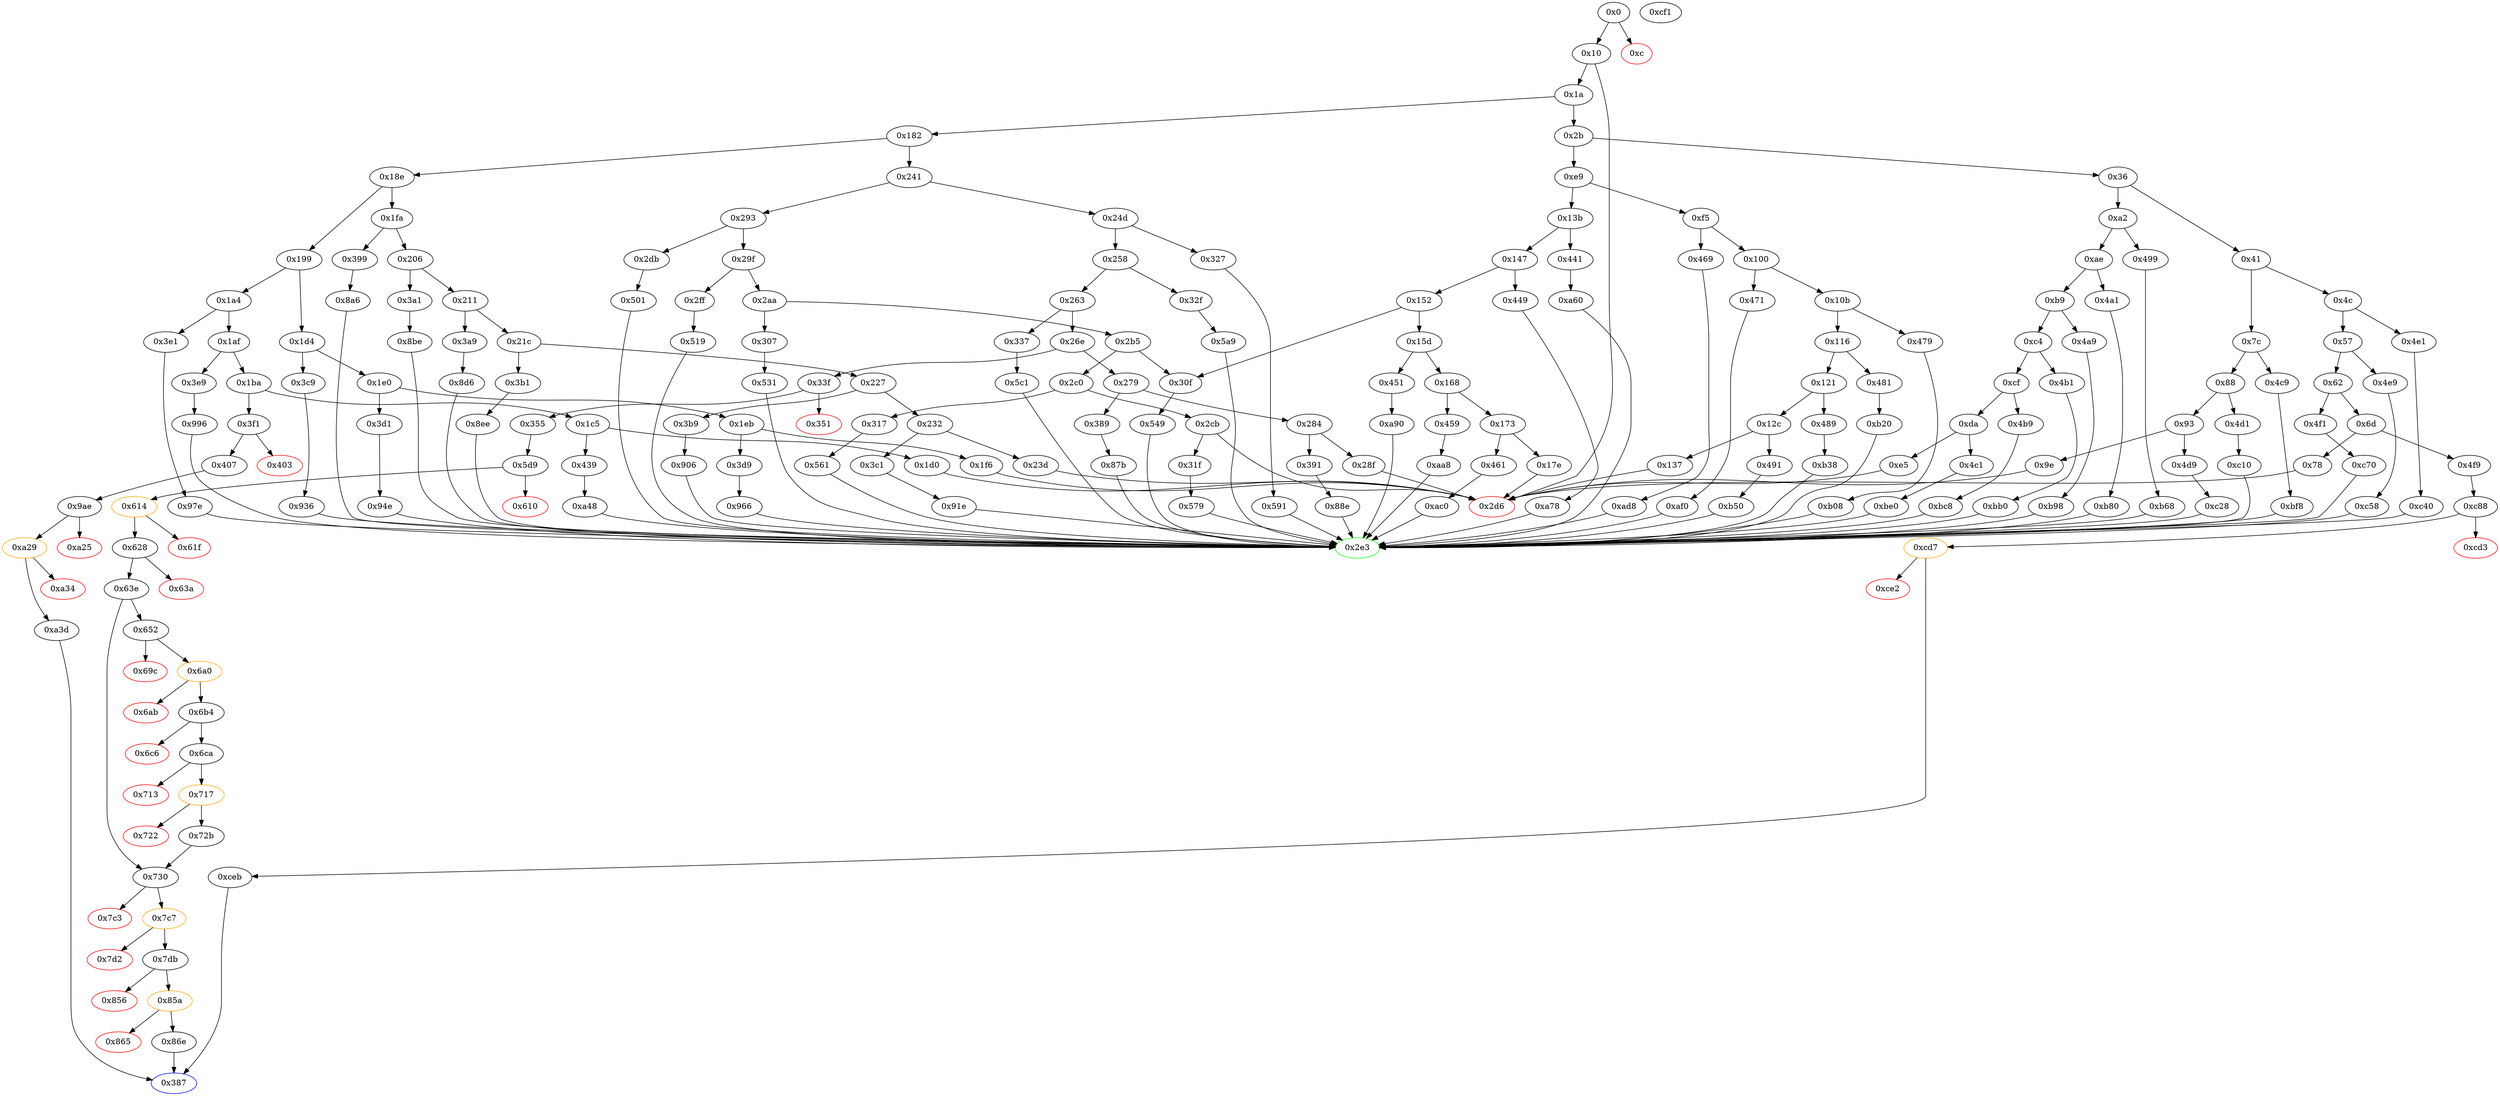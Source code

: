 strict digraph "" {
"0x327" [fillcolor=white, id="0x327", style=filled, tooltip="Block 0x327\n[0x327:0x32e]\n---\nPredecessors: [0x24d]\nSuccessors: [0x591]\n---\n0x327 JUMPDEST\n0x328 PUSH2 0x2e3\n0x32b PUSH2 0x591\n0x32e JUMP\n---\n0x327: JUMPDEST \n0x328: V225 = 0x2e3\n0x32b: V226 = 0x591\n0x32e: JUMP 0x591\n---\nEntry stack: [V13]\nStack pops: 0\nStack additions: [0x2e3]\nExit stack: [V13, 0x2e3]\n\nDef sites:\nV13: {0x1a.0x1f}\n"];
"0xbc8" [fillcolor=white, id="0xbc8", style=filled, tooltip="Block 0xbc8\n[0xbc8:0xbdf]\n---\nPredecessors: [0x4b9]\nSuccessors: [0x2e3]\n---\n0xbc8 JUMPDEST\n0xbc9 PUSH20 0x9759a6ac90977b93b58547b4a71c78317f391a28\n0xbde DUP2\n0xbdf JUMP\n---\n0xbc8: JUMPDEST \n0xbc9: V694 = 0x9759a6ac90977b93b58547b4a71c78317f391a28\n0xbdf: JUMP 0x2e3\n---\nEntry stack: [V13, 0x2e3]\nStack pops: 1\nStack additions: [S0, 0x9759a6ac90977b93b58547b4a71c78317f391a28]\nExit stack: [V13, 0x2e3, 0x9759a6ac90977b93b58547b4a71c78317f391a28]\n\nDef sites:\nV13: {0x1a.0x1f}\n0x2e3: {0x4b9.0x4ba}\n"];
"0x403" [color=red, fillcolor=white, id="0x403", style=filled, tooltip="Block 0x403\n[0x403:0x406]\n---\nPredecessors: [0x3f1]\nSuccessors: []\n---\n0x403 PUSH1 0x0\n0x405 DUP1\n0x406 REVERT\n---\n0x403: V299 = 0x0\n0x406: REVERT 0x0 0x0\n---\nEntry stack: [V13, 0x387, 0x4, V294]\nStack pops: 0\nStack additions: []\nExit stack: [V13, 0x387, 0x4, V294]\n\nDef sites:\nV13: {0x1a.0x1f}\n0x387: {0x3f1.0x3f2}\n0x4: {0x3f1.0x3f5}\nV294: {0x3f1.0x3f9}\n"];
"0x168" [fillcolor=white, id="0x168", style=filled, tooltip="Block 0x168\n[0x168:0x172]\n---\nPredecessors: [0x15d]\nSuccessors: [0x173, 0x459]\n---\n0x168 DUP1\n0x169 PUSH4 0xa7aa392c\n0x16e EQ\n0x16f PUSH2 0x459\n0x172 JUMPI\n---\n0x169: V102 = 0xa7aa392c\n0x16e: V103 = EQ 0xa7aa392c V13\n0x16f: V104 = 0x459\n0x172: JUMPI 0x459 V103\n---\nEntry stack: [V13]\nStack pops: 1\nStack additions: [S0]\nExit stack: [V13]\n\nDef sites:\nV13: {0x1a.0x1f}\n"];
"0x449" [fillcolor=white, id="0x449", style=filled, tooltip="Block 0x449\n[0x449:0x450]\n---\nPredecessors: [0x147]\nSuccessors: [0xa78]\n---\n0x449 JUMPDEST\n0x44a PUSH2 0x2e3\n0x44d PUSH2 0xa78\n0x450 JUMP\n---\n0x449: JUMPDEST \n0x44a: V329 = 0x2e3\n0x44d: V330 = 0xa78\n0x450: JUMP 0xa78\n---\nEntry stack: [V13]\nStack pops: 0\nStack additions: [0x2e3]\nExit stack: [V13, 0x2e3]\n\nDef sites:\nV13: {0x1a.0x1f}\n"];
"0xc4" [fillcolor=white, id="0xc4", style=filled, tooltip="Block 0xc4\n[0xc4:0xce]\n---\nPredecessors: [0xb9]\nSuccessors: [0xcf, 0x4b1]\n---\n0xc4 DUP1\n0xc5 PUSH4 0xcf786f8f\n0xca EQ\n0xcb PUSH2 0x4b1\n0xce JUMPI\n---\n0xc5: V58 = 0xcf786f8f\n0xca: V59 = EQ 0xcf786f8f V13\n0xcb: V60 = 0x4b1\n0xce: JUMPI 0x4b1 V59\n---\nEntry stack: [V13]\nStack pops: 1\nStack additions: [S0]\nExit stack: [V13]\n\nDef sites:\nV13: {0x1a.0x1f}\n"];
"0x451" [fillcolor=white, id="0x451", style=filled, tooltip="Block 0x451\n[0x451:0x458]\n---\nPredecessors: [0x15d]\nSuccessors: [0xa90]\n---\n0x451 JUMPDEST\n0x452 PUSH2 0x2e3\n0x455 PUSH2 0xa90\n0x458 JUMP\n---\n0x451: JUMPDEST \n0x452: V331 = 0x2e3\n0x455: V332 = 0xa90\n0x458: JUMP 0xa90\n---\nEntry stack: [V13]\nStack pops: 0\nStack additions: [0x2e3]\nExit stack: [V13, 0x2e3]\n\nDef sites:\nV13: {0x1a.0x1f}\n"];
"0x1f6" [fillcolor=white, id="0x1f6", style=filled, tooltip="Block 0x1f6\n[0x1f6:0x1f9]\n---\nPredecessors: [0x1eb]\nSuccessors: [0x2d6]\n---\n0x1f6 PUSH2 0x2d6\n0x1f9 JUMP\n---\n0x1f6: V140 = 0x2d6\n0x1f9: JUMP 0x2d6\n---\nEntry stack: [V13]\nStack pops: 0\nStack additions: []\nExit stack: [V13]\n\nDef sites:\nV13: {0x1a.0x1f}\n"];
"0x1a4" [fillcolor=white, id="0x1a4", style=filled, tooltip="Block 0x1a4\n[0x1a4:0x1ae]\n---\nPredecessors: [0x199]\nSuccessors: [0x1af, 0x3e1]\n---\n0x1a4 DUP1\n0x1a5 PUSH4 0x825ffd92\n0x1aa EQ\n0x1ab PUSH2 0x3e1\n0x1ae JUMPI\n---\n0x1a5: V118 = 0x825ffd92\n0x1aa: V119 = EQ 0x825ffd92 V13\n0x1ab: V120 = 0x3e1\n0x1ae: JUMPI 0x3e1 V119\n---\nEntry stack: [V13]\nStack pops: 1\nStack additions: [S0]\nExit stack: [V13]\n\nDef sites:\nV13: {0x1a.0x1f}\n"];
"0x317" [fillcolor=white, id="0x317", style=filled, tooltip="Block 0x317\n[0x317:0x31e]\n---\nPredecessors: [0x2c0]\nSuccessors: [0x561]\n---\n0x317 JUMPDEST\n0x318 PUSH2 0x2e3\n0x31b PUSH2 0x561\n0x31e JUMP\n---\n0x317: JUMPDEST \n0x318: V221 = 0x2e3\n0x31b: V222 = 0x561\n0x31e: JUMP 0x561\n---\nEntry stack: [V13]\nStack pops: 0\nStack additions: [0x2e3]\nExit stack: [V13, 0x2e3]\n\nDef sites:\nV13: {0x1a.0x1f}\n"];
"0xad8" [fillcolor=white, id="0xad8", style=filled, tooltip="Block 0xad8\n[0xad8:0xaef]\n---\nPredecessors: [0x469]\nSuccessors: [0x2e3]\n---\n0xad8 JUMPDEST\n0xad9 PUSH20 0x5d3a536e4d6dbd6114cc1ead35777bab948e3643\n0xaee DUP2\n0xaef JUMP\n---\n0xad8: JUMPDEST \n0xad9: V684 = 0x5d3a536e4d6dbd6114cc1ead35777bab948e3643\n0xaef: JUMP 0x2e3\n---\nEntry stack: [V13, 0x2e3]\nStack pops: 1\nStack additions: [S0, 0x5d3a536e4d6dbd6114cc1ead35777bab948e3643]\nExit stack: [V13, 0x2e3, 0x5d3a536e4d6dbd6114cc1ead35777bab948e3643]\n\nDef sites:\nV13: {0x1a.0x1f}\n0x2e3: {0x469.0x46a}\n"];
"0x399" [fillcolor=white, id="0x399", style=filled, tooltip="Block 0x399\n[0x399:0x3a0]\n---\nPredecessors: [0x1fa]\nSuccessors: [0x8a6]\n---\n0x399 JUMPDEST\n0x39a PUSH2 0x2e3\n0x39d PUSH2 0x8a6\n0x3a0 JUMP\n---\n0x399: JUMPDEST \n0x39a: V269 = 0x2e3\n0x39d: V270 = 0x8a6\n0x3a0: JUMP 0x8a6\n---\nEntry stack: [V13]\nStack pops: 0\nStack additions: [0x2e3]\nExit stack: [V13, 0x2e3]\n\nDef sites:\nV13: {0x1a.0x1f}\n"];
"0x61f" [color=red, fillcolor=white, id="0x61f", style=filled, tooltip="Block 0x61f\n[0x61f:0x627]\n---\nPredecessors: [0x614]\nSuccessors: []\n---\n0x61f RETURNDATASIZE\n0x620 PUSH1 0x0\n0x622 DUP1\n0x623 RETURNDATACOPY\n0x624 RETURNDATASIZE\n0x625 PUSH1 0x0\n0x627 REVERT\n---\n0x61f: V415 = RETURNDATASIZE\n0x620: V416 = 0x0\n0x623: RETURNDATACOPY 0x0 0x0 V415\n0x624: V417 = RETURNDATASIZE\n0x625: V418 = 0x0\n0x627: REVERT 0x0 V417\n---\nEntry stack: [V13, 0x387, V246, V250, V254, V258, V263, 0x0, V391, 0xbf7e214f, V400, V412]\nStack pops: 0\nStack additions: []\nExit stack: [V13, 0x387, V246, V250, V254, V258, V263, 0x0, V391, 0xbf7e214f, V400, V412]\n\nDef sites:\nV13: {0x1a.0x1f}\n0x387: {0x33f.0x340}\nV246: {0x355.0x362}\nV250: {0x355.0x36a}\nV254: {0x355.0x372}\nV258: {0x355.0x37b}\nV263: {0x355.0x382}\n0x0: {0x5d9.0x5da}\nV391: {0x5d9.0x5e5}\n0xbf7e214f: {0x5d9.0x5e6}\nV400: {0x5d9.0x5fc}\nV412: {0x614.0x618}\n"];
"0x2b" [fillcolor=white, id="0x2b", style=filled, tooltip="Block 0x2b\n[0x2b:0x35]\n---\nPredecessors: [0x1a]\nSuccessors: [0x36, 0xe9]\n---\n0x2b DUP1\n0x2c PUSH4 0xc917c2d3\n0x31 GT\n0x32 PUSH2 0xe9\n0x35 JUMPI\n---\n0x2c: V17 = 0xc917c2d3\n0x31: V18 = GT 0xc917c2d3 V13\n0x32: V19 = 0xe9\n0x35: JUMPI 0xe9 V18\n---\nEntry stack: [V13]\nStack pops: 1\nStack additions: [S0]\nExit stack: [V13]\n\nDef sites:\nV13: {0x1a.0x1f}\n"];
"0x121" [fillcolor=white, id="0x121", style=filled, tooltip="Block 0x121\n[0x121:0x12b]\n---\nPredecessors: [0x116]\nSuccessors: [0x12c, 0x489]\n---\n0x121 DUP1\n0x122 PUSH4 0xc16921b7\n0x127 EQ\n0x128 PUSH2 0x489\n0x12b JUMPI\n---\n0x122: V83 = 0xc16921b7\n0x127: V84 = EQ 0xc16921b7 V13\n0x128: V85 = 0x489\n0x12b: JUMPI 0x489 V84\n---\nEntry stack: [V13]\nStack pops: 1\nStack additions: [S0]\nExit stack: [V13]\n\nDef sites:\nV13: {0x1a.0x1f}\n"];
"0xa2" [fillcolor=white, id="0xa2", style=filled, tooltip="Block 0xa2\n[0xa2:0xad]\n---\nPredecessors: [0x36]\nSuccessors: [0xae, 0x499]\n---\n0xa2 JUMPDEST\n0xa3 DUP1\n0xa4 PUSH4 0xc917c2d3\n0xa9 EQ\n0xaa PUSH2 0x499\n0xad JUMPI\n---\n0xa2: JUMPDEST \n0xa4: V49 = 0xc917c2d3\n0xa9: V50 = EQ 0xc917c2d3 V13\n0xaa: V51 = 0x499\n0xad: JUMPI 0x499 V50\n---\nEntry stack: [V13]\nStack pops: 1\nStack additions: [S0]\nExit stack: [V13]\n\nDef sites:\nV13: {0x1a.0x1f}\n"];
"0x6c6" [color=red, fillcolor=white, id="0x6c6", style=filled, tooltip="Block 0x6c6\n[0x6c6:0x6c9]\n---\nPredecessors: [0x6b4]\nSuccessors: []\n---\n0x6c6 PUSH1 0x0\n0x6c8 DUP1\n0x6c9 REVERT\n---\n0x6c6: V477 = 0x0\n0x6c9: REVERT 0x0 0x0\n---\nEntry stack: [V13, 0x387, V246, V250, V254, V258, V263, V427, V427, V471, V472]\nStack pops: 0\nStack additions: []\nExit stack: [V13, 0x387, V246, V250, V254, V258, V263, V427, V427, V471, V472]\n\nDef sites:\nV13: {0x1a.0x1f}\n0x387: {0x33f.0x340}\nV246: {0x355.0x362}\nV250: {0x355.0x36a}\nV254: {0x355.0x372}\nV258: {0x355.0x37b}\nV263: {0x355.0x382}\nV427: {0x63e.0x640}\nV427: {0x63e.0x640}\nV471: {0x6b4.0x6bb}\nV472: {0x6b4.0x6bc}\n"];
"0xbf8" [fillcolor=white, id="0xbf8", style=filled, tooltip="Block 0xbf8\n[0xbf8:0xc0f]\n---\nPredecessors: [0x4c9]\nSuccessors: [0x2e3]\n---\n0xbf8 JUMPDEST\n0xbf9 PUSH20 0x322d58b9e75a6918f7e7849aee0ff09369977e08\n0xc0e DUP2\n0xc0f JUMP\n---\n0xbf8: JUMPDEST \n0xbf9: V696 = 0x322d58b9e75a6918f7e7849aee0ff09369977e08\n0xc0f: JUMP 0x2e3\n---\nEntry stack: [V13, 0x2e3]\nStack pops: 1\nStack additions: [S0, 0x322d58b9e75a6918f7e7849aee0ff09369977e08]\nExit stack: [V13, 0x2e3, 0x322d58b9e75a6918f7e7849aee0ff09369977e08]\n\nDef sites:\nV13: {0x1a.0x1f}\n0x2e3: {0x4c9.0x4ca}\n"];
"0x337" [fillcolor=white, id="0x337", style=filled, tooltip="Block 0x337\n[0x337:0x33e]\n---\nPredecessors: [0x263]\nSuccessors: [0x5c1]\n---\n0x337 JUMPDEST\n0x338 PUSH2 0x2e3\n0x33b PUSH2 0x5c1\n0x33e JUMP\n---\n0x337: JUMPDEST \n0x338: V229 = 0x2e3\n0x33b: V230 = 0x5c1\n0x33e: JUMP 0x5c1\n---\nEntry stack: [V13]\nStack pops: 0\nStack additions: [0x2e3]\nExit stack: [V13, 0x2e3]\n\nDef sites:\nV13: {0x1a.0x1f}\n"];
"0x6b4" [fillcolor=white, id="0x6b4", style=filled, tooltip="Block 0x6b4\n[0x6b4:0x6c5]\n---\nPredecessors: [0x6a0]\nSuccessors: [0x6c6, 0x6ca]\n---\n0x6b4 JUMPDEST\n0x6b5 POP\n0x6b6 POP\n0x6b7 POP\n0x6b8 POP\n0x6b9 PUSH1 0x40\n0x6bb MLOAD\n0x6bc RETURNDATASIZE\n0x6bd PUSH1 0x20\n0x6bf DUP2\n0x6c0 LT\n0x6c1 ISZERO\n0x6c2 PUSH2 0x6ca\n0x6c5 JUMPI\n---\n0x6b4: JUMPDEST \n0x6b9: V470 = 0x40\n0x6bb: V471 = M[0x40]\n0x6bc: V472 = RETURNDATASIZE\n0x6bd: V473 = 0x20\n0x6c0: V474 = LT V472 0x20\n0x6c1: V475 = ISZERO V474\n0x6c2: V476 = 0x6ca\n0x6c5: JUMPI 0x6ca V475\n---\nEntry stack: [V13, 0x387, V246, V250, V254, V258, V263, V427, V427, 0x5a15566417e6c1c9546523066500bddbc53f88c7, 0x65688cc9, V450, V463]\nStack pops: 4\nStack additions: [V471, V472]\nExit stack: [V13, 0x387, V246, V250, V254, V258, V263, V427, V427, V471, V472]\n\nDef sites:\nV13: {0x1a.0x1f}\n0x387: {0x33f.0x340}\nV246: {0x355.0x362}\nV250: {0x355.0x36a}\nV254: {0x355.0x372}\nV258: {0x355.0x37b}\nV263: {0x355.0x382}\nV427: {0x63e.0x640}\nV427: {0x63e.0x640}\n0x5a15566417e6c1c9546523066500bddbc53f88c7: {0x652.0x66f}\n0x65688cc9: {0x652.0x670}\nV450: {0x652.0x686}\nV463: {0x6a0.0x6a4}\n"];
"0x4a9" [fillcolor=white, id="0x4a9", style=filled, tooltip="Block 0x4a9\n[0x4a9:0x4b0]\n---\nPredecessors: [0xb9]\nSuccessors: [0xb98]\n---\n0x4a9 JUMPDEST\n0x4aa PUSH2 0x2e3\n0x4ad PUSH2 0xb98\n0x4b0 JUMP\n---\n0x4a9: JUMPDEST \n0x4aa: V353 = 0x2e3\n0x4ad: V354 = 0xb98\n0x4b0: JUMP 0xb98\n---\nEntry stack: [V13]\nStack pops: 0\nStack additions: [0x2e3]\nExit stack: [V13, 0x2e3]\n\nDef sites:\nV13: {0x1a.0x1f}\n"];
"0x21c" [fillcolor=white, id="0x21c", style=filled, tooltip="Block 0x21c\n[0x21c:0x226]\n---\nPredecessors: [0x211]\nSuccessors: [0x227, 0x3b1]\n---\n0x21c DUP1\n0x21d PUSH4 0x502237d7\n0x222 EQ\n0x223 PUSH2 0x3b1\n0x226 JUMPI\n---\n0x21d: V150 = 0x502237d7\n0x222: V151 = EQ 0x502237d7 V13\n0x223: V152 = 0x3b1\n0x226: JUMPI 0x3b1 V151\n---\nEntry stack: [V13]\nStack pops: 1\nStack additions: [S0]\nExit stack: [V13]\n\nDef sites:\nV13: {0x1a.0x1f}\n"];
"0x3c9" [fillcolor=white, id="0x3c9", style=filled, tooltip="Block 0x3c9\n[0x3c9:0x3d0]\n---\nPredecessors: [0x1d4]\nSuccessors: [0x936]\n---\n0x3c9 JUMPDEST\n0x3ca PUSH2 0x2e3\n0x3cd PUSH2 0x936\n0x3d0 JUMP\n---\n0x3c9: JUMPDEST \n0x3ca: V281 = 0x2e3\n0x3cd: V282 = 0x936\n0x3d0: JUMP 0x936\n---\nEntry stack: [V13]\nStack pops: 0\nStack additions: [0x2e3]\nExit stack: [V13, 0x2e3]\n\nDef sites:\nV13: {0x1a.0x1f}\n"];
"0x100" [fillcolor=white, id="0x100", style=filled, tooltip="Block 0x100\n[0x100:0x10a]\n---\nPredecessors: [0xf5]\nSuccessors: [0x10b, 0x471]\n---\n0x100 DUP1\n0x101 PUSH4 0xb175afa1\n0x106 EQ\n0x107 PUSH2 0x471\n0x10a JUMPI\n---\n0x101: V74 = 0xb175afa1\n0x106: V75 = EQ 0xb175afa1 V13\n0x107: V76 = 0x471\n0x10a: JUMPI 0x471 V75\n---\nEntry stack: [V13]\nStack pops: 1\nStack additions: [S0]\nExit stack: [V13]\n\nDef sites:\nV13: {0x1a.0x1f}\n"];
"0x471" [fillcolor=white, id="0x471", style=filled, tooltip="Block 0x471\n[0x471:0x478]\n---\nPredecessors: [0x100]\nSuccessors: [0xaf0]\n---\n0x471 JUMPDEST\n0x472 PUSH2 0x2e3\n0x475 PUSH2 0xaf0\n0x478 JUMP\n---\n0x471: JUMPDEST \n0x472: V339 = 0x2e3\n0x475: V340 = 0xaf0\n0x478: JUMP 0xaf0\n---\nEntry stack: [V13]\nStack pops: 0\nStack additions: [0x2e3]\nExit stack: [V13, 0x2e3]\n\nDef sites:\nV13: {0x1a.0x1f}\n"];
"0x865" [color=red, fillcolor=white, id="0x865", style=filled, tooltip="Block 0x865\n[0x865:0x86d]\n---\nPredecessors: [0x85a]\nSuccessors: []\n---\n0x865 RETURNDATASIZE\n0x866 PUSH1 0x0\n0x868 DUP1\n0x869 RETURNDATACOPY\n0x86a RETURNDATASIZE\n0x86b PUSH1 0x0\n0x86d REVERT\n---\n0x865: V613 = RETURNDATASIZE\n0x866: V614 = 0x0\n0x869: RETURNDATACOPY 0x0 0x0 V613\n0x86a: V615 = RETURNDATASIZE\n0x86b: V616 = 0x0\n0x86d: REVERT 0x0 V615\n---\nEntry stack: [V13, 0x387, V246, V250, V254, V258, V263, V427, S4, 0xac1fd75fef38c854cf86611bc66e102981c264a1, 0x32a6a0c4, V599, V610]\nStack pops: 0\nStack additions: []\nExit stack: [V13, 0x387, V246, V250, V254, V258, V263, V427, S4, 0xac1fd75fef38c854cf86611bc66e102981c264a1, 0x32a6a0c4, V599, V610]\n\nDef sites:\nV13: {0x1a.0x1f}\n0x387: {0x33f.0x340}\nV246: {0x355.0x362}\nV250: {0x355.0x36a}\nV254: {0x355.0x372}\nV258: {0x355.0x37b}\nV263: {0x355.0x382}\nV427: {0x63e.0x640}\nS4: {0x6ca.0x6cc, 0x63e.0x640}\n0xac1fd75fef38c854cf86611bc66e102981c264a1: {0x7db.0x81d}\n0x32a6a0c4: {0x7db.0x834}\nV599: {0x7db.0x83f}\nV610: {0x85a.0x85e}\n"];
"0x279" [fillcolor=white, id="0x279", style=filled, tooltip="Block 0x279\n[0x279:0x283]\n---\nPredecessors: [0x26e]\nSuccessors: [0x284, 0x389]\n---\n0x279 DUP1\n0x27a PUSH4 0x32ac5cd2\n0x27f EQ\n0x280 PUSH2 0x389\n0x283 JUMPI\n---\n0x27a: V175 = 0x32ac5cd2\n0x27f: V176 = EQ 0x32ac5cd2 V13\n0x280: V177 = 0x389\n0x283: JUMPI 0x389 V176\n---\nEntry stack: [V13]\nStack pops: 1\nStack additions: [S0]\nExit stack: [V13]\n\nDef sites:\nV13: {0x1a.0x1f}\n"];
"0xbe0" [fillcolor=white, id="0xbe0", style=filled, tooltip="Block 0xbe0\n[0xbe0:0xbf7]\n---\nPredecessors: [0x4c1]\nSuccessors: [0x2e3]\n---\n0xbe0 JUMPDEST\n0xbe1 PUSH20 0x95e6f48254609a6ee006f7d493c8e5fb97094cef\n0xbf6 DUP2\n0xbf7 JUMP\n---\n0xbe0: JUMPDEST \n0xbe1: V695 = 0x95e6f48254609a6ee006f7d493c8e5fb97094cef\n0xbf7: JUMP 0x2e3\n---\nEntry stack: [V13, 0x2e3]\nStack pops: 1\nStack additions: [S0, 0x95e6f48254609a6ee006f7d493c8e5fb97094cef]\nExit stack: [V13, 0x2e3, 0x95e6f48254609a6ee006f7d493c8e5fb97094cef]\n\nDef sites:\nV13: {0x1a.0x1f}\n0x2e3: {0x4c1.0x4c2}\n"];
"0xa3d" [fillcolor=white, id="0xa3d", style=filled, tooltip="Block 0xa3d\n[0xa3d:0xa47]\n---\nPredecessors: [0xa29]\nSuccessors: [0x387]\n---\n0xa3d JUMPDEST\n0xa3e POP\n0xa3f POP\n0xa40 POP\n0xa41 POP\n0xa42 POP\n0xa43 POP\n0xa44 POP\n0xa45 POP\n0xa46 POP\n0xa47 JUMP\n---\n0xa3d: JUMPDEST \n0xa47: JUMP 0x387\n---\nEntry stack: [V13, 0x387, V306, V310, V314, V318, V323, 0xac1fd75fef38c854cf86611bc66e102981c264a1, 0x32a6a0c4, V660, V671]\nStack pops: 10\nStack additions: []\nExit stack: [V13]\n\nDef sites:\nV13: {0x1a.0x1f}\n0x387: {0x3f1.0x3f2}\nV306: {0x407.0x414}\nV310: {0x407.0x41c}\nV314: {0x407.0x424}\nV318: {0x407.0x42d}\nV323: {0x407.0x434}\n0xac1fd75fef38c854cf86611bc66e102981c264a1: {0x9ae.0x9ee}\n0x32a6a0c4: {0x9ae.0xa04}\nV660: {0x9ae.0xa0e}\nV671: {0xa29.0xa2d}\n"];
"0x12c" [fillcolor=white, id="0x12c", style=filled, tooltip="Block 0x12c\n[0x12c:0x136]\n---\nPredecessors: [0x121]\nSuccessors: [0x137, 0x491]\n---\n0x12c DUP1\n0x12d PUSH4 0xc74c0fac\n0x132 EQ\n0x133 PUSH2 0x491\n0x136 JUMPI\n---\n0x12d: V86 = 0xc74c0fac\n0x132: V87 = EQ 0xc74c0fac V13\n0x133: V88 = 0x491\n0x136: JUMPI 0x491 V87\n---\nEntry stack: [V13]\nStack pops: 1\nStack additions: [S0]\nExit stack: [V13]\n\nDef sites:\nV13: {0x1a.0x1f}\n"];
"0x9e" [fillcolor=white, id="0x9e", style=filled, tooltip="Block 0x9e\n[0x9e:0xa1]\n---\nPredecessors: [0x93]\nSuccessors: [0x2d6]\n---\n0x9e PUSH2 0x2d6\n0xa1 JUMP\n---\n0x9e: V48 = 0x2d6\n0xa1: JUMP 0x2d6\n---\nEntry stack: [V13]\nStack pops: 0\nStack additions: []\nExit stack: [V13]\n\nDef sites:\nV13: {0x1a.0x1f}\n"];
"0x91e" [fillcolor=white, id="0x91e", style=filled, tooltip="Block 0x91e\n[0x91e:0x935]\n---\nPredecessors: [0x3c1]\nSuccessors: [0x2e3]\n---\n0x91e JUMPDEST\n0x91f PUSH20 0xe4b22d484958e582098a98229a24e8a43801b674\n0x934 DUP2\n0x935 JUMP\n---\n0x91e: JUMPDEST \n0x91f: V624 = 0xe4b22d484958e582098a98229a24e8a43801b674\n0x935: JUMP 0x2e3\n---\nEntry stack: [V13, 0x2e3]\nStack pops: 1\nStack additions: [S0, 0xe4b22d484958e582098a98229a24e8a43801b674]\nExit stack: [V13, 0x2e3, 0xe4b22d484958e582098a98229a24e8a43801b674]\n\nDef sites:\nV13: {0x1a.0x1f}\n0x2e3: {0x3c1.0x3c2}\n"];
"0x501" [fillcolor=white, id="0x501", style=filled, tooltip="Block 0x501\n[0x501:0x518]\n---\nPredecessors: [0x2db]\nSuccessors: [0x2e3]\n---\n0x501 JUMPDEST\n0x502 PUSH20 0xc02aaa39b223fe8d0a0e5c4f27ead9083c756cc2\n0x517 DUP2\n0x518 JUMP\n---\n0x501: JUMPDEST \n0x502: V375 = 0xc02aaa39b223fe8d0a0e5c4f27ead9083c756cc2\n0x518: JUMP 0x2e3\n---\nEntry stack: [V13, 0x2e3]\nStack pops: 1\nStack additions: [S0, 0xc02aaa39b223fe8d0a0e5c4f27ead9083c756cc2]\nExit stack: [V13, 0x2e3, 0xc02aaa39b223fe8d0a0e5c4f27ead9083c756cc2]\n\nDef sites:\nV13: {0x1a.0x1f}\n0x2e3: {0x2db.0x2dc}\n"];
"0x33f" [fillcolor=white, id="0x33f", style=filled, tooltip="Block 0x33f\n[0x33f:0x350]\n---\nPredecessors: [0x26e]\nSuccessors: [0x351, 0x355]\n---\n0x33f JUMPDEST\n0x340 PUSH2 0x387\n0x343 PUSH1 0x4\n0x345 DUP1\n0x346 CALLDATASIZE\n0x347 SUB\n0x348 PUSH1 0xa0\n0x34a DUP2\n0x34b LT\n0x34c ISZERO\n0x34d PUSH2 0x355\n0x350 JUMPI\n---\n0x33f: JUMPDEST \n0x340: V231 = 0x387\n0x343: V232 = 0x4\n0x346: V233 = CALLDATASIZE\n0x347: V234 = SUB V233 0x4\n0x348: V235 = 0xa0\n0x34b: V236 = LT V234 0xa0\n0x34c: V237 = ISZERO V236\n0x34d: V238 = 0x355\n0x350: JUMPI 0x355 V237\n---\nEntry stack: [V13]\nStack pops: 0\nStack additions: [0x387, 0x4, V234]\nExit stack: [V13, 0x387, 0x4, V234]\n\nDef sites:\nV13: {0x1a.0x1f}\n"];
"0x549" [fillcolor=white, id="0x549", style=filled, tooltip="Block 0x549\n[0x549:0x560]\n---\nPredecessors: [0x30f]\nSuccessors: [0x2e3]\n---\n0x549 JUMPDEST\n0x54a PUSH20 0x89d24a6b4ccb1b6faa2625fe562bdd9a23260359\n0x55f DUP2\n0x560 JUMP\n---\n0x549: JUMPDEST \n0x54a: V378 = 0x89d24a6b4ccb1b6faa2625fe562bdd9a23260359\n0x560: JUMP 0x2e3\n---\nEntry stack: [V13, 0x2e3]\nStack pops: 1\nStack additions: [S0, 0x89d24a6b4ccb1b6faa2625fe562bdd9a23260359]\nExit stack: [V13, 0x2e3, 0x89d24a6b4ccb1b6faa2625fe562bdd9a23260359]\n\nDef sites:\nV13: {0x1a.0x1f}\n0x2e3: {0x30f.0x310}\n"];
"0x2b5" [fillcolor=white, id="0x2b5", style=filled, tooltip="Block 0x2b5\n[0x2b5:0x2bf]\n---\nPredecessors: [0x2aa]\nSuccessors: [0x2c0, 0x30f]\n---\n0x2b5 DUP1\n0x2b6 PUSH4 0xbd4a73e\n0x2bb EQ\n0x2bc PUSH2 0x30f\n0x2bf JUMPI\n---\n0x2b6: V191 = 0xbd4a73e\n0x2bb: V192 = EQ 0xbd4a73e V13\n0x2bc: V193 = 0x30f\n0x2bf: JUMPI 0x30f V192\n---\nEntry stack: [V13]\nStack pops: 1\nStack additions: [S0]\nExit stack: [V13]\n\nDef sites:\nV13: {0x1a.0x1f}\n"];
"0xa25" [color=red, fillcolor=white, id="0xa25", style=filled, tooltip="Block 0xa25\n[0xa25:0xa28]\n---\nPredecessors: [0x9ae]\nSuccessors: []\n---\n0xa25 PUSH1 0x0\n0xa27 DUP1\n0xa28 REVERT\n---\n0xa25: V668 = 0x0\n0xa28: REVERT 0x0 0x0\n---\nEntry stack: [V13, 0x387, V306, V310, V314, V318, V323, 0xac1fd75fef38c854cf86611bc66e102981c264a1, 0x32a6a0c4, V660, 0x0, V656, V663, V656, 0x0, 0xac1fd75fef38c854cf86611bc66e102981c264a1, V665]\nStack pops: 0\nStack additions: []\nExit stack: [V13, 0x387, V306, V310, V314, V318, V323, 0xac1fd75fef38c854cf86611bc66e102981c264a1, 0x32a6a0c4, V660, 0x0, V656, V663, V656, 0x0, 0xac1fd75fef38c854cf86611bc66e102981c264a1, V665]\n\nDef sites:\nV13: {0x1a.0x1f}\n0x387: {0x3f1.0x3f2}\nV306: {0x407.0x414}\nV310: {0x407.0x41c}\nV314: {0x407.0x424}\nV318: {0x407.0x42d}\nV323: {0x407.0x434}\n0xac1fd75fef38c854cf86611bc66e102981c264a1: {0x9ae.0x9ee}\n0x32a6a0c4: {0x9ae.0xa04}\nV660: {0x9ae.0xa0e}\n0x0: {0x9ae.0xa10}\nV656: {0x9ae.0x9ed}\nV663: {0x9ae.0xa18}\nV656: {0x9ae.0x9ed}\n0x0: {0x9ae.0xa10}\n0xac1fd75fef38c854cf86611bc66e102981c264a1: {0x9ae.0x9ee}\nV665: {0x9ae.0xa1e}\n"];
"0x461" [fillcolor=white, id="0x461", style=filled, tooltip="Block 0x461\n[0x461:0x468]\n---\nPredecessors: [0x173]\nSuccessors: [0xac0]\n---\n0x461 JUMPDEST\n0x462 PUSH2 0x2e3\n0x465 PUSH2 0xac0\n0x468 JUMP\n---\n0x461: JUMPDEST \n0x462: V335 = 0x2e3\n0x465: V336 = 0xac0\n0x468: JUMP 0xac0\n---\nEntry stack: [V13]\nStack pops: 0\nStack additions: [0x2e3]\nExit stack: [V13, 0x2e3]\n\nDef sites:\nV13: {0x1a.0x1f}\n"];
"0x499" [fillcolor=white, id="0x499", style=filled, tooltip="Block 0x499\n[0x499:0x4a0]\n---\nPredecessors: [0xa2]\nSuccessors: [0xb68]\n---\n0x499 JUMPDEST\n0x49a PUSH2 0x2e3\n0x49d PUSH2 0xb68\n0x4a0 JUMP\n---\n0x499: JUMPDEST \n0x49a: V349 = 0x2e3\n0x49d: V350 = 0xb68\n0x4a0: JUMP 0xb68\n---\nEntry stack: [V13]\nStack pops: 0\nStack additions: [0x2e3]\nExit stack: [V13, 0x2e3]\n\nDef sites:\nV13: {0x1a.0x1f}\n"];
"0xcf" [fillcolor=white, id="0xcf", style=filled, tooltip="Block 0xcf\n[0xcf:0xd9]\n---\nPredecessors: [0xc4]\nSuccessors: [0xda, 0x4b9]\n---\n0xcf DUP1\n0xd0 PUSH4 0xcfac57c7\n0xd5 EQ\n0xd6 PUSH2 0x4b9\n0xd9 JUMPI\n---\n0xd0: V61 = 0xcfac57c7\n0xd5: V62 = EQ 0xcfac57c7 V13\n0xd6: V63 = 0x4b9\n0xd9: JUMPI 0x4b9 V62\n---\nEntry stack: [V13]\nStack pops: 1\nStack additions: [S0]\nExit stack: [V13]\n\nDef sites:\nV13: {0x1a.0x1f}\n"];
"0x4c" [fillcolor=white, id="0x4c", style=filled, tooltip="Block 0x4c\n[0x4c:0x56]\n---\nPredecessors: [0x41]\nSuccessors: [0x57, 0x4e1]\n---\n0x4c DUP1\n0x4d PUSH4 0xf0d405e5\n0x52 EQ\n0x53 PUSH2 0x4e1\n0x56 JUMPI\n---\n0x4d: V26 = 0xf0d405e5\n0x52: V27 = EQ 0xf0d405e5 V13\n0x53: V28 = 0x4e1\n0x56: JUMPI 0x4e1 V27\n---\nEntry stack: [V13]\nStack pops: 1\nStack additions: [S0]\nExit stack: [V13]\n\nDef sites:\nV13: {0x1a.0x1f}\n"];
"0x407" [fillcolor=white, id="0x407", style=filled, tooltip="Block 0x407\n[0x407:0x438]\n---\nPredecessors: [0x3f1]\nSuccessors: [0x9ae]\n---\n0x407 JUMPDEST\n0x408 POP\n0x409 PUSH1 0x1\n0x40b PUSH1 0x1\n0x40d PUSH1 0x80\n0x40f SHL\n0x410 SUB\n0x411 DUP2\n0x412 CALLDATALOAD\n0x413 DUP2\n0x414 AND\n0x415 SWAP2\n0x416 PUSH1 0x20\n0x418 DUP2\n0x419 ADD\n0x41a CALLDATALOAD\n0x41b DUP3\n0x41c AND\n0x41d SWAP2\n0x41e PUSH1 0x40\n0x420 DUP3\n0x421 ADD\n0x422 CALLDATALOAD\n0x423 DUP2\n0x424 AND\n0x425 SWAP2\n0x426 PUSH1 0x60\n0x428 DUP2\n0x429 ADD\n0x42a CALLDATALOAD\n0x42b SWAP1\n0x42c SWAP2\n0x42d AND\n0x42e SWAP1\n0x42f PUSH1 0x80\n0x431 ADD\n0x432 CALLDATALOAD\n0x433 ISZERO\n0x434 ISZERO\n0x435 PUSH2 0x9ae\n0x438 JUMP\n---\n0x407: JUMPDEST \n0x409: V300 = 0x1\n0x40b: V301 = 0x1\n0x40d: V302 = 0x80\n0x40f: V303 = SHL 0x80 0x1\n0x410: V304 = SUB 0x100000000000000000000000000000000 0x1\n0x412: V305 = CALLDATALOAD 0x4\n0x414: V306 = AND 0xffffffffffffffffffffffffffffffff V305\n0x416: V307 = 0x20\n0x419: V308 = ADD 0x4 0x20\n0x41a: V309 = CALLDATALOAD 0x24\n0x41c: V310 = AND 0xffffffffffffffffffffffffffffffff V309\n0x41e: V311 = 0x40\n0x421: V312 = ADD 0x4 0x40\n0x422: V313 = CALLDATALOAD 0x44\n0x424: V314 = AND 0xffffffffffffffffffffffffffffffff V313\n0x426: V315 = 0x60\n0x429: V316 = ADD 0x4 0x60\n0x42a: V317 = CALLDATALOAD 0x64\n0x42d: V318 = AND 0xffffffffffffffffffffffffffffffff V317\n0x42f: V319 = 0x80\n0x431: V320 = ADD 0x80 0x4\n0x432: V321 = CALLDATALOAD 0x84\n0x433: V322 = ISZERO V321\n0x434: V323 = ISZERO V322\n0x435: V324 = 0x9ae\n0x438: JUMP 0x9ae\n---\nEntry stack: [V13, 0x387, 0x4, V294]\nStack pops: 2\nStack additions: [V306, V310, V314, V318, V323]\nExit stack: [V13, 0x387, V306, V310, V314, V318, V323]\n\nDef sites:\nV13: {0x1a.0x1f}\n0x387: {0x3f1.0x3f2}\n0x4: {0x3f1.0x3f5}\nV294: {0x3f1.0x3f9}\n"];
"0x182" [fillcolor=white, id="0x182", style=filled, tooltip="Block 0x182\n[0x182:0x18d]\n---\nPredecessors: [0x1a]\nSuccessors: [0x18e, 0x241]\n---\n0x182 JUMPDEST\n0x183 DUP1\n0x184 PUSH4 0x380d4244\n0x189 GT\n0x18a PUSH2 0x241\n0x18d JUMPI\n---\n0x182: JUMPDEST \n0x184: V109 = 0x380d4244\n0x189: V110 = GT 0x380d4244 V13\n0x18a: V111 = 0x241\n0x18d: JUMPI 0x241 V110\n---\nEntry stack: [V13]\nStack pops: 1\nStack additions: [S0]\nExit stack: [V13]\n\nDef sites:\nV13: {0x1a.0x1f}\n"];
"0x459" [fillcolor=white, id="0x459", style=filled, tooltip="Block 0x459\n[0x459:0x460]\n---\nPredecessors: [0x168]\nSuccessors: [0xaa8]\n---\n0x459 JUMPDEST\n0x45a PUSH2 0x2e3\n0x45d PUSH2 0xaa8\n0x460 JUMP\n---\n0x459: JUMPDEST \n0x45a: V333 = 0x2e3\n0x45d: V334 = 0xaa8\n0x460: JUMP 0xaa8\n---\nEntry stack: [V13]\nStack pops: 0\nStack additions: [0x2e3]\nExit stack: [V13, 0x2e3]\n\nDef sites:\nV13: {0x1a.0x1f}\n"];
"0x147" [fillcolor=white, id="0x147", style=filled, tooltip="Block 0x147\n[0x147:0x151]\n---\nPredecessors: [0x13b]\nSuccessors: [0x152, 0x449]\n---\n0x147 DUP1\n0x148 PUSH4 0x94f0eb3d\n0x14d EQ\n0x14e PUSH2 0x449\n0x151 JUMPI\n---\n0x148: V93 = 0x94f0eb3d\n0x14d: V94 = EQ 0x94f0eb3d V13\n0x14e: V95 = 0x449\n0x151: JUMPI 0x449 V94\n---\nEntry stack: [V13]\nStack pops: 1\nStack additions: [S0]\nExit stack: [V13]\n\nDef sites:\nV13: {0x1a.0x1f}\n"];
"0x284" [fillcolor=white, id="0x284", style=filled, tooltip="Block 0x284\n[0x284:0x28e]\n---\nPredecessors: [0x279]\nSuccessors: [0x28f, 0x391]\n---\n0x284 DUP1\n0x285 PUSH4 0x36e6da11\n0x28a EQ\n0x28b PUSH2 0x391\n0x28e JUMPI\n---\n0x285: V178 = 0x36e6da11\n0x28a: V179 = EQ 0x36e6da11 V13\n0x28b: V180 = 0x391\n0x28e: JUMPI 0x391 V179\n---\nEntry stack: [V13]\nStack pops: 1\nStack additions: [S0]\nExit stack: [V13]\n\nDef sites:\nV13: {0x1a.0x1f}\n"];
"0xa34" [color=red, fillcolor=white, id="0xa34", style=filled, tooltip="Block 0xa34\n[0xa34:0xa3c]\n---\nPredecessors: [0xa29]\nSuccessors: []\n---\n0xa34 RETURNDATASIZE\n0xa35 PUSH1 0x0\n0xa37 DUP1\n0xa38 RETURNDATACOPY\n0xa39 RETURNDATASIZE\n0xa3a PUSH1 0x0\n0xa3c REVERT\n---\n0xa34: V674 = RETURNDATASIZE\n0xa35: V675 = 0x0\n0xa38: RETURNDATACOPY 0x0 0x0 V674\n0xa39: V676 = RETURNDATASIZE\n0xa3a: V677 = 0x0\n0xa3c: REVERT 0x0 V676\n---\nEntry stack: [V13, 0x387, V306, V310, V314, V318, V323, 0xac1fd75fef38c854cf86611bc66e102981c264a1, 0x32a6a0c4, V660, V671]\nStack pops: 0\nStack additions: []\nExit stack: [V13, 0x387, V306, V310, V314, V318, V323, 0xac1fd75fef38c854cf86611bc66e102981c264a1, 0x32a6a0c4, V660, V671]\n\nDef sites:\nV13: {0x1a.0x1f}\n0x387: {0x3f1.0x3f2}\nV306: {0x407.0x414}\nV310: {0x407.0x41c}\nV314: {0x407.0x424}\nV318: {0x407.0x42d}\nV323: {0x407.0x434}\n0xac1fd75fef38c854cf86611bc66e102981c264a1: {0x9ae.0x9ee}\n0x32a6a0c4: {0x9ae.0xa04}\nV660: {0x9ae.0xa0e}\nV671: {0xa29.0xa2d}\n"];
"0x3a9" [fillcolor=white, id="0x3a9", style=filled, tooltip="Block 0x3a9\n[0x3a9:0x3b0]\n---\nPredecessors: [0x211]\nSuccessors: [0x8d6]\n---\n0x3a9 JUMPDEST\n0x3aa PUSH2 0x2e3\n0x3ad PUSH2 0x8d6\n0x3b0 JUMP\n---\n0x3a9: JUMPDEST \n0x3aa: V273 = 0x2e3\n0x3ad: V274 = 0x8d6\n0x3b0: JUMP 0x8d6\n---\nEntry stack: [V13]\nStack pops: 0\nStack additions: [0x2e3]\nExit stack: [V13, 0x2e3]\n\nDef sites:\nV13: {0x1a.0x1f}\n"];
"0x579" [fillcolor=white, id="0x579", style=filled, tooltip="Block 0x579\n[0x579:0x590]\n---\nPredecessors: [0x31f]\nSuccessors: [0x2e3]\n---\n0x579 JUMPDEST\n0x57a PUSH20 0xeeeeeeeeeeeeeeeeeeeeeeeeeeeeeeeeeeeeeeee\n0x58f DUP2\n0x590 JUMP\n---\n0x579: JUMPDEST \n0x57a: V380 = 0xeeeeeeeeeeeeeeeeeeeeeeeeeeeeeeeeeeeeeeee\n0x590: JUMP 0x2e3\n---\nEntry stack: [V13, 0x2e3]\nStack pops: 1\nStack additions: [S0, 0xeeeeeeeeeeeeeeeeeeeeeeeeeeeeeeeeeeeeeeee]\nExit stack: [V13, 0x2e3, 0xeeeeeeeeeeeeeeeeeeeeeeeeeeeeeeeeeeeeeeee]\n\nDef sites:\nV13: {0x1a.0x1f}\n0x2e3: {0x31f.0x320}\n"];
"0x610" [color=red, fillcolor=white, id="0x610", style=filled, tooltip="Block 0x610\n[0x610:0x613]\n---\nPredecessors: [0x5d9]\nSuccessors: []\n---\n0x610 PUSH1 0x0\n0x612 DUP1\n0x613 REVERT\n---\n0x610: V409 = 0x0\n0x613: REVERT 0x0 0x0\n---\nEntry stack: [V13, 0x387, V246, V250, V254, V258, V263, 0x0, V391, 0xbf7e214f, V400, 0x20, V403, V404, V403, V391, V406]\nStack pops: 0\nStack additions: []\nExit stack: [V13, 0x387, V246, V250, V254, V258, V263, 0x0, V391, 0xbf7e214f, V400, 0x20, V403, V404, V403, V391, V406]\n\nDef sites:\nV13: {0x1a.0x1f}\n0x387: {0x33f.0x340}\nV246: {0x355.0x362}\nV250: {0x355.0x36a}\nV254: {0x355.0x372}\nV258: {0x355.0x37b}\nV263: {0x355.0x382}\n0x0: {0x5d9.0x5da}\nV391: {0x5d9.0x5e5}\n0xbf7e214f: {0x5d9.0x5e6}\nV400: {0x5d9.0x5fc}\n0x20: {0x5d9.0x5fd}\nV403: {0x5d9.0x601}\nV404: {0x5d9.0x604}\nV403: {0x5d9.0x601}\nV391: {0x5d9.0x5e5}\nV406: {0x5d9.0x609}\n"];
"0x389" [fillcolor=white, id="0x389", style=filled, tooltip="Block 0x389\n[0x389:0x390]\n---\nPredecessors: [0x279]\nSuccessors: [0x87b]\n---\n0x389 JUMPDEST\n0x38a PUSH2 0x2e3\n0x38d PUSH2 0x87b\n0x390 JUMP\n---\n0x389: JUMPDEST \n0x38a: V265 = 0x2e3\n0x38d: V266 = 0x87b\n0x390: JUMP 0x87b\n---\nEntry stack: [V13]\nStack pops: 0\nStack additions: [0x2e3]\nExit stack: [V13, 0x2e3]\n\nDef sites:\nV13: {0x1a.0x1f}\n"];
"0xac0" [fillcolor=white, id="0xac0", style=filled, tooltip="Block 0xac0\n[0xac0:0xad7]\n---\nPredecessors: [0x461]\nSuccessors: [0x2e3]\n---\n0xac0 JUMPDEST\n0xac1 PUSH20 0x19c0976f590d67707e62397c87829d896dc0f1f1\n0xad6 DUP2\n0xad7 JUMP\n---\n0xac0: JUMPDEST \n0xac1: V683 = 0x19c0976f590d67707e62397c87829d896dc0f1f1\n0xad7: JUMP 0x2e3\n---\nEntry stack: [V13, 0x2e3]\nStack pops: 1\nStack additions: [S0, 0x19c0976f590d67707e62397c87829d896dc0f1f1]\nExit stack: [V13, 0x2e3, 0x19c0976f590d67707e62397c87829d896dc0f1f1]\n\nDef sites:\nV13: {0x1a.0x1f}\n0x2e3: {0x461.0x462}\n"];
"0x3a1" [fillcolor=white, id="0x3a1", style=filled, tooltip="Block 0x3a1\n[0x3a1:0x3a8]\n---\nPredecessors: [0x206]\nSuccessors: [0x8be]\n---\n0x3a1 JUMPDEST\n0x3a2 PUSH2 0x2e3\n0x3a5 PUSH2 0x8be\n0x3a8 JUMP\n---\n0x3a1: JUMPDEST \n0x3a2: V271 = 0x2e3\n0x3a5: V272 = 0x8be\n0x3a8: JUMP 0x8be\n---\nEntry stack: [V13]\nStack pops: 0\nStack additions: [0x2e3]\nExit stack: [V13, 0x2e3]\n\nDef sites:\nV13: {0x1a.0x1f}\n"];
"0x3f1" [fillcolor=white, id="0x3f1", style=filled, tooltip="Block 0x3f1\n[0x3f1:0x402]\n---\nPredecessors: [0x1ba]\nSuccessors: [0x403, 0x407]\n---\n0x3f1 JUMPDEST\n0x3f2 PUSH2 0x387\n0x3f5 PUSH1 0x4\n0x3f7 DUP1\n0x3f8 CALLDATASIZE\n0x3f9 SUB\n0x3fa PUSH1 0xa0\n0x3fc DUP2\n0x3fd LT\n0x3fe ISZERO\n0x3ff PUSH2 0x407\n0x402 JUMPI\n---\n0x3f1: JUMPDEST \n0x3f2: V291 = 0x387\n0x3f5: V292 = 0x4\n0x3f8: V293 = CALLDATASIZE\n0x3f9: V294 = SUB V293 0x4\n0x3fa: V295 = 0xa0\n0x3fd: V296 = LT V294 0xa0\n0x3fe: V297 = ISZERO V296\n0x3ff: V298 = 0x407\n0x402: JUMPI 0x407 V297\n---\nEntry stack: [V13]\nStack pops: 0\nStack additions: [0x387, 0x4, V294]\nExit stack: [V13, 0x387, 0x4, V294]\n\nDef sites:\nV13: {0x1a.0x1f}\n"];
"0x439" [fillcolor=white, id="0x439", style=filled, tooltip="Block 0x439\n[0x439:0x440]\n---\nPredecessors: [0x1c5]\nSuccessors: [0xa48]\n---\n0x439 JUMPDEST\n0x43a PUSH2 0x2e3\n0x43d PUSH2 0xa48\n0x440 JUMP\n---\n0x439: JUMPDEST \n0x43a: V325 = 0x2e3\n0x43d: V326 = 0xa48\n0x440: JUMP 0xa48\n---\nEntry stack: [V13]\nStack pops: 0\nStack additions: [0x2e3]\nExit stack: [V13, 0x2e3]\n\nDef sites:\nV13: {0x1a.0x1f}\n"];
"0xe9" [fillcolor=white, id="0xe9", style=filled, tooltip="Block 0xe9\n[0xe9:0xf4]\n---\nPredecessors: [0x2b]\nSuccessors: [0xf5, 0x13b]\n---\n0xe9 JUMPDEST\n0xea DUP1\n0xeb PUSH4 0xad7359c9\n0xf0 GT\n0xf1 PUSH2 0x13b\n0xf4 JUMPI\n---\n0xe9: JUMPDEST \n0xeb: V68 = 0xad7359c9\n0xf0: V69 = GT 0xad7359c9 V13\n0xf1: V70 = 0x13b\n0xf4: JUMPI 0x13b V69\n---\nEntry stack: [V13]\nStack pops: 1\nStack additions: [S0]\nExit stack: [V13]\n\nDef sites:\nV13: {0x1a.0x1f}\n"];
"0xcd3" [color=red, fillcolor=white, id="0xcd3", style=filled, tooltip="Block 0xcd3\n[0xcd3:0xcd6]\n---\nPredecessors: [0xc88]\nSuccessors: []\n---\n0xcd3 PUSH1 0x0\n0xcd5 DUP1\n0xcd6 REVERT\n---\n0xcd3: V727 = 0x0\n0xcd6: REVERT 0x0 0x0\n---\nEntry stack: [V13, 0x387, 0xac1fd75fef38c854cf86611bc66e102981c264a1, 0xfcae4484, V717, 0x0, V720, V721, V720, 0x0, 0xac1fd75fef38c854cf86611bc66e102981c264a1, V724]\nStack pops: 0\nStack additions: []\nExit stack: [V13, 0x387, 0xac1fd75fef38c854cf86611bc66e102981c264a1, 0xfcae4484, V717, 0x0, V720, V721, V720, 0x0, 0xac1fd75fef38c854cf86611bc66e102981c264a1, V724]\n\nDef sites:\nV13: {0x1a.0x1f}\n0x387: {0x4f9.0x4fa}\n0xac1fd75fef38c854cf86611bc66e102981c264a1: {0xc88.0xca6}\n0xfcae4484: {0xc88.0xca7}\nV717: {0xc88.0xcbd}\n0x0: {0xc88.0xcbe}\nV720: {0xc88.0xcc2}\nV721: {0xc88.0xcc5}\nV720: {0xc88.0xcc2}\n0x0: {0xc88.0xcc7}\n0xac1fd75fef38c854cf86611bc66e102981c264a1: {0xc88.0xca6}\nV724: {0xc88.0xccc}\n"];
"0x1c5" [fillcolor=white, id="0x1c5", style=filled, tooltip="Block 0x1c5\n[0x1c5:0x1cf]\n---\nPredecessors: [0x1ba]\nSuccessors: [0x1d0, 0x439]\n---\n0x1c5 DUP1\n0x1c6 PUSH4 0x8823151b\n0x1cb EQ\n0x1cc PUSH2 0x439\n0x1cf JUMPI\n---\n0x1c6: V127 = 0x8823151b\n0x1cb: V128 = EQ 0x8823151b V13\n0x1cc: V129 = 0x439\n0x1cf: JUMPI 0x439 V128\n---\nEntry stack: [V13]\nStack pops: 1\nStack additions: [S0]\nExit stack: [V13]\n\nDef sites:\nV13: {0x1a.0x1f}\n"];
"0xbb0" [fillcolor=white, id="0xbb0", style=filled, tooltip="Block 0xbb0\n[0xbb0:0xbc7]\n---\nPredecessors: [0x4b1]\nSuccessors: [0x2e3]\n---\n0xbb0 JUMPDEST\n0xbb1 PUSH20 0x35d1b3f3d7966a1dfe207aa4514c12a259a0492b\n0xbc6 DUP2\n0xbc7 JUMP\n---\n0xbb0: JUMPDEST \n0xbb1: V693 = 0x35d1b3f3d7966a1dfe207aa4514c12a259a0492b\n0xbc7: JUMP 0x2e3\n---\nEntry stack: [V13, 0x2e3]\nStack pops: 1\nStack additions: [S0, 0x35d1b3f3d7966a1dfe207aa4514c12a259a0492b]\nExit stack: [V13, 0x2e3, 0x35d1b3f3d7966a1dfe207aa4514c12a259a0492b]\n\nDef sites:\nV13: {0x1a.0x1f}\n0x2e3: {0x4b1.0x4b2}\n"];
"0x5d9" [fillcolor=white, id="0x5d9", style=filled, tooltip="Block 0x5d9\n[0x5d9:0x60f]\n---\nPredecessors: [0x355]\nSuccessors: [0x610, 0x614]\n---\n0x5d9 JUMPDEST\n0x5da PUSH1 0x0\n0x5dc ADDRESS\n0x5dd PUSH1 0x1\n0x5df PUSH1 0x1\n0x5e1 PUSH1 0xa0\n0x5e3 SHL\n0x5e4 SUB\n0x5e5 AND\n0x5e6 PUSH4 0xbf7e214f\n0x5eb PUSH1 0x40\n0x5ed MLOAD\n0x5ee DUP2\n0x5ef PUSH4 0xffffffff\n0x5f4 AND\n0x5f5 PUSH1 0xe0\n0x5f7 SHL\n0x5f8 DUP2\n0x5f9 MSTORE\n0x5fa PUSH1 0x4\n0x5fc ADD\n0x5fd PUSH1 0x20\n0x5ff PUSH1 0x40\n0x601 MLOAD\n0x602 DUP1\n0x603 DUP4\n0x604 SUB\n0x605 DUP2\n0x606 DUP7\n0x607 DUP1\n0x608 EXTCODESIZE\n0x609 ISZERO\n0x60a DUP1\n0x60b ISZERO\n0x60c PUSH2 0x614\n0x60f JUMPI\n---\n0x5d9: JUMPDEST \n0x5da: V384 = 0x0\n0x5dc: V385 = ADDRESS\n0x5dd: V386 = 0x1\n0x5df: V387 = 0x1\n0x5e1: V388 = 0xa0\n0x5e3: V389 = SHL 0xa0 0x1\n0x5e4: V390 = SUB 0x10000000000000000000000000000000000000000 0x1\n0x5e5: V391 = AND 0xffffffffffffffffffffffffffffffffffffffff V385\n0x5e6: V392 = 0xbf7e214f\n0x5eb: V393 = 0x40\n0x5ed: V394 = M[0x40]\n0x5ef: V395 = 0xffffffff\n0x5f4: V396 = AND 0xffffffff 0xbf7e214f\n0x5f5: V397 = 0xe0\n0x5f7: V398 = SHL 0xe0 0xbf7e214f\n0x5f9: M[V394] = 0xbf7e214f00000000000000000000000000000000000000000000000000000000\n0x5fa: V399 = 0x4\n0x5fc: V400 = ADD 0x4 V394\n0x5fd: V401 = 0x20\n0x5ff: V402 = 0x40\n0x601: V403 = M[0x40]\n0x604: V404 = SUB V400 V403\n0x608: V405 = EXTCODESIZE V391\n0x609: V406 = ISZERO V405\n0x60b: V407 = ISZERO V406\n0x60c: V408 = 0x614\n0x60f: JUMPI 0x614 V407\n---\nEntry stack: [V13, 0x387, V246, V250, V254, V258, V263]\nStack pops: 0\nStack additions: [0x0, V391, 0xbf7e214f, V400, 0x20, V403, V404, V403, V391, V406]\nExit stack: [V13, 0x387, V246, V250, V254, V258, V263, 0x0, V391, 0xbf7e214f, V400, 0x20, V403, V404, V403, V391, V406]\n\nDef sites:\nV13: {0x1a.0x1f}\n0x387: {0x33f.0x340}\nV246: {0x355.0x362}\nV250: {0x355.0x36a}\nV254: {0x355.0x372}\nV258: {0x355.0x37b}\nV263: {0x355.0x382}\n"];
"0x263" [fillcolor=white, id="0x263", style=filled, tooltip="Block 0x263\n[0x263:0x26d]\n---\nPredecessors: [0x258]\nSuccessors: [0x26e, 0x337]\n---\n0x263 DUP1\n0x264 PUSH4 0x2d5eeb3f\n0x269 EQ\n0x26a PUSH2 0x337\n0x26d JUMPI\n---\n0x264: V169 = 0x2d5eeb3f\n0x269: V170 = EQ 0x2d5eeb3f V13\n0x26a: V171 = 0x337\n0x26d: JUMPI 0x337 V170\n---\nEntry stack: [V13]\nStack pops: 1\nStack additions: [S0]\nExit stack: [V13]\n\nDef sites:\nV13: {0x1a.0x1f}\n"];
"0x88e" [fillcolor=white, id="0x88e", style=filled, tooltip="Block 0x88e\n[0x88e:0x8a5]\n---\nPredecessors: [0x391]\nSuccessors: [0x2e3]\n---\n0x88e JUMPDEST\n0x88f PUSH20 0x9b0f70df76165442ca6092939132bbaea77f2d7a\n0x8a4 DUP2\n0x8a5 JUMP\n---\n0x88e: JUMPDEST \n0x88f: V618 = 0x9b0f70df76165442ca6092939132bbaea77f2d7a\n0x8a5: JUMP 0x2e3\n---\nEntry stack: [V13, 0x2e3]\nStack pops: 1\nStack additions: [S0, 0x9b0f70df76165442ca6092939132bbaea77f2d7a]\nExit stack: [V13, 0x2e3, 0x9b0f70df76165442ca6092939132bbaea77f2d7a]\n\nDef sites:\nV13: {0x1a.0x1f}\n0x2e3: {0x391.0x392}\n"];
"0x10" [fillcolor=white, id="0x10", style=filled, tooltip="Block 0x10\n[0x10:0x19]\n---\nPredecessors: [0x0]\nSuccessors: [0x1a, 0x2d6]\n---\n0x10 JUMPDEST\n0x11 POP\n0x12 PUSH1 0x4\n0x14 CALLDATASIZE\n0x15 LT\n0x16 PUSH2 0x2d6\n0x19 JUMPI\n---\n0x10: JUMPDEST \n0x12: V6 = 0x4\n0x14: V7 = CALLDATASIZE\n0x15: V8 = LT V7 0x4\n0x16: V9 = 0x2d6\n0x19: JUMPI 0x2d6 V8\n---\nEntry stack: [V2]\nStack pops: 1\nStack additions: []\nExit stack: []\n\nDef sites:\nV2: {0x0.0x5}\n"];
"0xc40" [fillcolor=white, id="0xc40", style=filled, tooltip="Block 0xc40\n[0xc40:0xc57]\n---\nPredecessors: [0x4e1]\nSuccessors: [0x2e3]\n---\n0xc40 JUMPDEST\n0xc41 PUSH20 0x448a5065aebb8e423f0896e6c5d525c040f59af3\n0xc56 DUP2\n0xc57 JUMP\n---\n0xc40: JUMPDEST \n0xc41: V699 = 0x448a5065aebb8e423f0896e6c5d525c040f59af3\n0xc57: JUMP 0x2e3\n---\nEntry stack: [V13, 0x2e3]\nStack pops: 1\nStack additions: [S0, 0x448a5065aebb8e423f0896e6c5d525c040f59af3]\nExit stack: [V13, 0x2e3, 0x448a5065aebb8e423f0896e6c5d525c040f59af3]\n\nDef sites:\nV13: {0x1a.0x1f}\n0x2e3: {0x4e1.0x4e2}\n"];
"0xf5" [fillcolor=white, id="0xf5", style=filled, tooltip="Block 0xf5\n[0xf5:0xff]\n---\nPredecessors: [0xe9]\nSuccessors: [0x100, 0x469]\n---\n0xf5 DUP1\n0xf6 PUSH4 0xad7359c9\n0xfb EQ\n0xfc PUSH2 0x469\n0xff JUMPI\n---\n0xf6: V71 = 0xad7359c9\n0xfb: V72 = EQ 0xad7359c9 V13\n0xfc: V73 = 0x469\n0xff: JUMPI 0x469 V72\n---\nEntry stack: [V13]\nStack pops: 1\nStack additions: [S0]\nExit stack: [V13]\n\nDef sites:\nV13: {0x1a.0x1f}\n"];
"0x2cb" [fillcolor=white, id="0x2cb", style=filled, tooltip="Block 0x2cb\n[0x2cb:0x2d5]\n---\nPredecessors: [0x2c0]\nSuccessors: [0x2d6, 0x31f]\n---\n0x2cb DUP1\n0x2cc PUSH4 0x29f7fc9e\n0x2d1 EQ\n0x2d2 PUSH2 0x31f\n0x2d5 JUMPI\n---\n0x2cc: V197 = 0x29f7fc9e\n0x2d1: V198 = EQ 0x29f7fc9e V13\n0x2d2: V199 = 0x31f\n0x2d5: JUMPI 0x31f V198\n---\nEntry stack: [V13]\nStack pops: 1\nStack additions: [S0]\nExit stack: [V13]\n\nDef sites:\nV13: {0x1a.0x1f}\n"];
"0x31f" [fillcolor=white, id="0x31f", style=filled, tooltip="Block 0x31f\n[0x31f:0x326]\n---\nPredecessors: [0x2cb]\nSuccessors: [0x579]\n---\n0x31f JUMPDEST\n0x320 PUSH2 0x2e3\n0x323 PUSH2 0x579\n0x326 JUMP\n---\n0x31f: JUMPDEST \n0x320: V223 = 0x2e3\n0x323: V224 = 0x579\n0x326: JUMP 0x579\n---\nEntry stack: [V13]\nStack pops: 0\nStack additions: [0x2e3]\nExit stack: [V13, 0x2e3]\n\nDef sites:\nV13: {0x1a.0x1f}\n"];
"0x441" [fillcolor=white, id="0x441", style=filled, tooltip="Block 0x441\n[0x441:0x448]\n---\nPredecessors: [0x13b]\nSuccessors: [0xa60]\n---\n0x441 JUMPDEST\n0x442 PUSH2 0x2e3\n0x445 PUSH2 0xa60\n0x448 JUMP\n---\n0x441: JUMPDEST \n0x442: V327 = 0x2e3\n0x445: V328 = 0xa60\n0x448: JUMP 0xa60\n---\nEntry stack: [V13]\nStack pops: 0\nStack additions: [0x2e3]\nExit stack: [V13, 0x2e3]\n\nDef sites:\nV13: {0x1a.0x1f}\n"];
"0x258" [fillcolor=white, id="0x258", style=filled, tooltip="Block 0x258\n[0x258:0x262]\n---\nPredecessors: [0x24d]\nSuccessors: [0x263, 0x32f]\n---\n0x258 DUP1\n0x259 PUSH4 0x2a4c0a1a\n0x25e EQ\n0x25f PUSH2 0x32f\n0x262 JUMPI\n---\n0x259: V166 = 0x2a4c0a1a\n0x25e: V167 = EQ 0x2a4c0a1a V13\n0x25f: V168 = 0x32f\n0x262: JUMPI 0x32f V167\n---\nEntry stack: [V13]\nStack pops: 1\nStack additions: [S0]\nExit stack: [V13]\n\nDef sites:\nV13: {0x1a.0x1f}\n"];
"0x9ae" [fillcolor=white, id="0x9ae", style=filled, tooltip="Block 0x9ae\n[0x9ae:0xa24]\n---\nPredecessors: [0x407]\nSuccessors: [0xa25, 0xa29]\n---\n0x9ae JUMPDEST\n0x9af PUSH1 0x40\n0x9b1 DUP1\n0x9b2 MLOAD\n0x9b3 PUSH4 0xca9a831\n0x9b8 PUSH1 0xe2\n0x9ba SHL\n0x9bb DUP2\n0x9bc MSTORE\n0x9bd PUSH1 0x1\n0x9bf PUSH1 0x1\n0x9c1 PUSH1 0x80\n0x9c3 SHL\n0x9c4 SUB\n0x9c5 DUP1\n0x9c6 DUP9\n0x9c7 AND\n0x9c8 PUSH1 0x4\n0x9ca DUP4\n0x9cb ADD\n0x9cc MSTORE\n0x9cd DUP1\n0x9ce DUP8\n0x9cf AND\n0x9d0 PUSH1 0x24\n0x9d2 DUP4\n0x9d3 ADD\n0x9d4 MSTORE\n0x9d5 DUP1\n0x9d6 DUP7\n0x9d7 AND\n0x9d8 PUSH1 0x44\n0x9da DUP4\n0x9db ADD\n0x9dc MSTORE\n0x9dd DUP5\n0x9de AND\n0x9df PUSH1 0x64\n0x9e1 DUP3\n0x9e2 ADD\n0x9e3 MSTORE\n0x9e4 DUP3\n0x9e5 ISZERO\n0x9e6 ISZERO\n0x9e7 PUSH1 0x84\n0x9e9 DUP3\n0x9ea ADD\n0x9eb MSTORE\n0x9ec SWAP1\n0x9ed MLOAD\n0x9ee PUSH20 0xac1fd75fef38c854cf86611bc66e102981c264a1\n0xa03 SWAP2\n0xa04 PUSH4 0x32a6a0c4\n0xa09 SWAP2\n0xa0a PUSH1 0xa4\n0xa0c DUP1\n0xa0d DUP4\n0xa0e ADD\n0xa0f SWAP3\n0xa10 PUSH1 0x0\n0xa12 SWAP3\n0xa13 SWAP2\n0xa14 SWAP1\n0xa15 DUP3\n0xa16 SWAP1\n0xa17 SUB\n0xa18 ADD\n0xa19 DUP2\n0xa1a DUP4\n0xa1b DUP8\n0xa1c DUP1\n0xa1d EXTCODESIZE\n0xa1e ISZERO\n0xa1f DUP1\n0xa20 ISZERO\n0xa21 PUSH2 0xa29\n0xa24 JUMPI\n---\n0x9ae: JUMPDEST \n0x9af: V630 = 0x40\n0x9b2: V631 = M[0x40]\n0x9b3: V632 = 0xca9a831\n0x9b8: V633 = 0xe2\n0x9ba: V634 = SHL 0xe2 0xca9a831\n0x9bc: M[V631] = 0x32a6a0c400000000000000000000000000000000000000000000000000000000\n0x9bd: V635 = 0x1\n0x9bf: V636 = 0x1\n0x9c1: V637 = 0x80\n0x9c3: V638 = SHL 0x80 0x1\n0x9c4: V639 = SUB 0x100000000000000000000000000000000 0x1\n0x9c7: V640 = AND V306 0xffffffffffffffffffffffffffffffff\n0x9c8: V641 = 0x4\n0x9cb: V642 = ADD V631 0x4\n0x9cc: M[V642] = V640\n0x9cf: V643 = AND V310 0xffffffffffffffffffffffffffffffff\n0x9d0: V644 = 0x24\n0x9d3: V645 = ADD V631 0x24\n0x9d4: M[V645] = V643\n0x9d7: V646 = AND V314 0xffffffffffffffffffffffffffffffff\n0x9d8: V647 = 0x44\n0x9db: V648 = ADD V631 0x44\n0x9dc: M[V648] = V646\n0x9de: V649 = AND V318 0xffffffffffffffffffffffffffffffff\n0x9df: V650 = 0x64\n0x9e2: V651 = ADD V631 0x64\n0x9e3: M[V651] = V649\n0x9e5: V652 = ISZERO V323\n0x9e6: V653 = ISZERO V652\n0x9e7: V654 = 0x84\n0x9ea: V655 = ADD V631 0x84\n0x9eb: M[V655] = V653\n0x9ed: V656 = M[0x40]\n0x9ee: V657 = 0xac1fd75fef38c854cf86611bc66e102981c264a1\n0xa04: V658 = 0x32a6a0c4\n0xa0a: V659 = 0xa4\n0xa0e: V660 = ADD V631 0xa4\n0xa10: V661 = 0x0\n0xa17: V662 = SUB V631 V656\n0xa18: V663 = ADD V662 0xa4\n0xa1d: V664 = EXTCODESIZE 0xac1fd75fef38c854cf86611bc66e102981c264a1\n0xa1e: V665 = ISZERO V664\n0xa20: V666 = ISZERO V665\n0xa21: V667 = 0xa29\n0xa24: JUMPI 0xa29 V666\n---\nEntry stack: [V13, 0x387, V306, V310, V314, V318, V323]\nStack pops: 5\nStack additions: [S4, S3, S2, S1, S0, 0xac1fd75fef38c854cf86611bc66e102981c264a1, 0x32a6a0c4, V660, 0x0, V656, V663, V656, 0x0, 0xac1fd75fef38c854cf86611bc66e102981c264a1, V665]\nExit stack: [V13, 0x387, V306, V310, V314, V318, V323, 0xac1fd75fef38c854cf86611bc66e102981c264a1, 0x32a6a0c4, V660, 0x0, V656, V663, V656, 0x0, 0xac1fd75fef38c854cf86611bc66e102981c264a1, V665]\n\nDef sites:\nV13: {0x1a.0x1f}\n0x387: {0x3f1.0x3f2}\nV306: {0x407.0x414}\nV310: {0x407.0x41c}\nV314: {0x407.0x424}\nV318: {0x407.0x42d}\nV323: {0x407.0x434}\n"];
"0x7d2" [color=red, fillcolor=white, id="0x7d2", style=filled, tooltip="Block 0x7d2\n[0x7d2:0x7da]\n---\nPredecessors: [0x7c7]\nSuccessors: []\n---\n0x7d2 RETURNDATASIZE\n0x7d3 PUSH1 0x0\n0x7d5 DUP1\n0x7d6 RETURNDATACOPY\n0x7d7 RETURNDATASIZE\n0x7d8 PUSH1 0x0\n0x7da REVERT\n---\n0x7d2: V565 = RETURNDATASIZE\n0x7d3: V566 = 0x0\n0x7d6: RETURNDATACOPY 0x0 0x0 V565\n0x7d7: V567 = RETURNDATASIZE\n0x7d8: V568 = 0x0\n0x7da: REVERT 0x0 V567\n---\nEntry stack: [V13, 0x387, V246, V250, V254, V258, V263, V427, S4, V548, 0xcbeea68c, V551, V562]\nStack pops: 0\nStack additions: []\nExit stack: [V13, 0x387, V246, V250, V254, V258, V263, V427, S4, V548, 0xcbeea68c, V551, V562]\n\nDef sites:\nV13: {0x1a.0x1f}\n0x387: {0x33f.0x340}\nV246: {0x355.0x362}\nV250: {0x355.0x36a}\nV254: {0x355.0x372}\nV258: {0x355.0x37b}\nV263: {0x355.0x382}\nV427: {0x63e.0x640}\nS4: {0x6ca.0x6cc, 0x63e.0x640}\nV548: {0x730.0x7a0}\n0xcbeea68c: {0x730.0x7a2}\nV551: {0x730.0x7ac}\nV562: {0x7c7.0x7cb}\n"];
"0xa60" [fillcolor=white, id="0xa60", style=filled, tooltip="Block 0xa60\n[0xa60:0xa77]\n---\nPredecessors: [0x441]\nSuccessors: [0x2e3]\n---\n0xa60 JUMPDEST\n0xa61 PUSH20 0xecf88e1cec2d2894a0295db3d86fe7ce4991e6df\n0xa76 DUP2\n0xa77 JUMP\n---\n0xa60: JUMPDEST \n0xa61: V679 = 0xecf88e1cec2d2894a0295db3d86fe7ce4991e6df\n0xa77: JUMP 0x2e3\n---\nEntry stack: [V13, 0x2e3]\nStack pops: 1\nStack additions: [S0, 0xecf88e1cec2d2894a0295db3d86fe7ce4991e6df]\nExit stack: [V13, 0x2e3, 0xecf88e1cec2d2894a0295db3d86fe7ce4991e6df]\n\nDef sites:\nV13: {0x1a.0x1f}\n0x2e3: {0x441.0x442}\n"];
"0xb80" [fillcolor=white, id="0xb80", style=filled, tooltip="Block 0xb80\n[0xb80:0xb97]\n---\nPredecessors: [0x4a1]\nSuccessors: [0x2e3]\n---\n0xb80 JUMPDEST\n0xb81 PUSH20 0xf53ad2c6851052a81b42133467480961b2321c09\n0xb96 DUP2\n0xb97 JUMP\n---\n0xb80: JUMPDEST \n0xb81: V691 = 0xf53ad2c6851052a81b42133467480961b2321c09\n0xb97: JUMP 0x2e3\n---\nEntry stack: [V13, 0x2e3]\nStack pops: 1\nStack additions: [S0, 0xf53ad2c6851052a81b42133467480961b2321c09]\nExit stack: [V13, 0x2e3, 0xf53ad2c6851052a81b42133467480961b2321c09]\n\nDef sites:\nV13: {0x1a.0x1f}\n0x2e3: {0x4a1.0x4a2}\n"];
"0xaa8" [fillcolor=white, id="0xaa8", style=filled, tooltip="Block 0xaa8\n[0xaa8:0xabf]\n---\nPredecessors: [0x459]\nSuccessors: [0x2e3]\n---\n0xaa8 JUMPDEST\n0xaa9 PUSH20 0xad32ce09de65971ffa8356d7ef0b783b82fd1a9a\n0xabe DUP2\n0xabf JUMP\n---\n0xaa8: JUMPDEST \n0xaa9: V682 = 0xad32ce09de65971ffa8356d7ef0b783b82fd1a9a\n0xabf: JUMP 0x2e3\n---\nEntry stack: [V13, 0x2e3]\nStack pops: 1\nStack additions: [S0, 0xad32ce09de65971ffa8356d7ef0b783b82fd1a9a]\nExit stack: [V13, 0x2e3, 0xad32ce09de65971ffa8356d7ef0b783b82fd1a9a]\n\nDef sites:\nV13: {0x1a.0x1f}\n0x2e3: {0x459.0x45a}\n"];
"0x94e" [fillcolor=white, id="0x94e", style=filled, tooltip="Block 0x94e\n[0x94e:0x965]\n---\nPredecessors: [0x3d1]\nSuccessors: [0x2e3]\n---\n0x94e JUMPDEST\n0x94f PUSH20 0x4678f0a6958e4d2bc4f1baf7bc52e8f3564f3fe4\n0x964 DUP2\n0x965 JUMP\n---\n0x94e: JUMPDEST \n0x94f: V626 = 0x4678f0a6958e4d2bc4f1baf7bc52e8f3564f3fe4\n0x965: JUMP 0x2e3\n---\nEntry stack: [V13, 0x2e3]\nStack pops: 1\nStack additions: [S0, 0x4678f0a6958e4d2bc4f1baf7bc52e8f3564f3fe4]\nExit stack: [V13, 0x2e3, 0x4678f0a6958e4d2bc4f1baf7bc52e8f3564f3fe4]\n\nDef sites:\nV13: {0x1a.0x1f}\n0x2e3: {0x3d1.0x3d2}\n"];
"0x4f9" [fillcolor=white, id="0x4f9", style=filled, tooltip="Block 0x4f9\n[0x4f9:0x500]\n---\nPredecessors: [0x6d]\nSuccessors: [0xc88]\n---\n0x4f9 JUMPDEST\n0x4fa PUSH2 0x387\n0x4fd PUSH2 0xc88\n0x500 JUMP\n---\n0x4f9: JUMPDEST \n0x4fa: V373 = 0x387\n0x4fd: V374 = 0xc88\n0x500: JUMP 0xc88\n---\nEntry stack: [V13]\nStack pops: 0\nStack additions: [0x387]\nExit stack: [V13, 0x387]\n\nDef sites:\nV13: {0x1a.0x1f}\n"];
"0xcd7" [color=orange, fillcolor=white, id="0xcd7", style=filled, tooltip="Block 0xcd7\n[0xcd7:0xce1]\n---\nPredecessors: [0xc88]\nSuccessors: [0xce2, 0xceb]\n---\n0xcd7 JUMPDEST\n0xcd8 POP\n0xcd9 GAS\n0xcda CALL\n0xcdb ISZERO\n0xcdc DUP1\n0xcdd ISZERO\n0xcde PUSH2 0xceb\n0xce1 JUMPI\n---\n0xcd7: JUMPDEST \n0xcd9: V728 = GAS\n0xcda: V729 = CALL V728 0xac1fd75fef38c854cf86611bc66e102981c264a1 0x0 V720 V721 V720 0x0\n0xcdb: V730 = ISZERO V729\n0xcdd: V731 = ISZERO V730\n0xcde: V732 = 0xceb\n0xce1: JUMPI 0xceb V731\n---\nEntry stack: [V13, 0x387, 0xac1fd75fef38c854cf86611bc66e102981c264a1, 0xfcae4484, V717, 0x0, V720, V721, V720, 0x0, 0xac1fd75fef38c854cf86611bc66e102981c264a1, V724]\nStack pops: 7\nStack additions: [V730]\nExit stack: [V13, 0x387, 0xac1fd75fef38c854cf86611bc66e102981c264a1, 0xfcae4484, V717, V730]\n\nDef sites:\nV13: {0x1a.0x1f}\n0x387: {0x4f9.0x4fa}\n0xac1fd75fef38c854cf86611bc66e102981c264a1: {0xc88.0xca6}\n0xfcae4484: {0xc88.0xca7}\nV717: {0xc88.0xcbd}\n0x0: {0xc88.0xcbe}\nV720: {0xc88.0xcc2}\nV721: {0xc88.0xcc5}\nV720: {0xc88.0xcc2}\n0x0: {0xc88.0xcc7}\n0xac1fd75fef38c854cf86611bc66e102981c264a1: {0xc88.0xca6}\nV724: {0xc88.0xccc}\n"];
"0x116" [fillcolor=white, id="0x116", style=filled, tooltip="Block 0x116\n[0x116:0x120]\n---\nPredecessors: [0x10b]\nSuccessors: [0x121, 0x481]\n---\n0x116 DUP1\n0x117 PUSH4 0xbf42d947\n0x11c EQ\n0x11d PUSH2 0x481\n0x120 JUMPI\n---\n0x117: V80 = 0xbf42d947\n0x11c: V81 = EQ 0xbf42d947 V13\n0x11d: V82 = 0x481\n0x120: JUMPI 0x481 V81\n---\nEntry stack: [V13]\nStack pops: 1\nStack additions: [S0]\nExit stack: [V13]\n\nDef sites:\nV13: {0x1a.0x1f}\n"];
"0x4a1" [fillcolor=white, id="0x4a1", style=filled, tooltip="Block 0x4a1\n[0x4a1:0x4a8]\n---\nPredecessors: [0xae]\nSuccessors: [0xb80]\n---\n0x4a1 JUMPDEST\n0x4a2 PUSH2 0x2e3\n0x4a5 PUSH2 0xb80\n0x4a8 JUMP\n---\n0x4a1: JUMPDEST \n0x4a2: V351 = 0x2e3\n0x4a5: V352 = 0xb80\n0x4a8: JUMP 0xb80\n---\nEntry stack: [V13]\nStack pops: 0\nStack additions: [0x2e3]\nExit stack: [V13, 0x2e3]\n\nDef sites:\nV13: {0x1a.0x1f}\n"];
"0x24d" [fillcolor=white, id="0x24d", style=filled, tooltip="Block 0x24d\n[0x24d:0x257]\n---\nPredecessors: [0x241]\nSuccessors: [0x258, 0x327]\n---\n0x24d DUP1\n0x24e PUSH4 0x2a441f05\n0x253 EQ\n0x254 PUSH2 0x327\n0x257 JUMPI\n---\n0x24e: V163 = 0x2a441f05\n0x253: V164 = EQ 0x2a441f05 V13\n0x254: V165 = 0x327\n0x257: JUMPI 0x327 V164\n---\nEntry stack: [V13]\nStack pops: 1\nStack additions: [S0]\nExit stack: [V13]\n\nDef sites:\nV13: {0x1a.0x1f}\n"];
"0x173" [fillcolor=white, id="0x173", style=filled, tooltip="Block 0x173\n[0x173:0x17d]\n---\nPredecessors: [0x168]\nSuccessors: [0x17e, 0x461]\n---\n0x173 DUP1\n0x174 PUSH4 0xacbeba61\n0x179 EQ\n0x17a PUSH2 0x461\n0x17d JUMPI\n---\n0x174: V105 = 0xacbeba61\n0x179: V106 = EQ 0xacbeba61 V13\n0x17a: V107 = 0x461\n0x17d: JUMPI 0x461 V106\n---\nEntry stack: [V13]\nStack pops: 1\nStack additions: [S0]\nExit stack: [V13]\n\nDef sites:\nV13: {0x1a.0x1f}\n"];
"0x3c1" [fillcolor=white, id="0x3c1", style=filled, tooltip="Block 0x3c1\n[0x3c1:0x3c8]\n---\nPredecessors: [0x232]\nSuccessors: [0x91e]\n---\n0x3c1 JUMPDEST\n0x3c2 PUSH2 0x2e3\n0x3c5 PUSH2 0x91e\n0x3c8 JUMP\n---\n0x3c1: JUMPDEST \n0x3c2: V279 = 0x2e3\n0x3c5: V280 = 0x91e\n0x3c8: JUMP 0x91e\n---\nEntry stack: [V13]\nStack pops: 0\nStack additions: [0x2e3]\nExit stack: [V13, 0x2e3]\n\nDef sites:\nV13: {0x1a.0x1f}\n"];
"0x4c1" [fillcolor=white, id="0x4c1", style=filled, tooltip="Block 0x4c1\n[0x4c1:0x4c8]\n---\nPredecessors: [0xda]\nSuccessors: [0xbe0]\n---\n0x4c1 JUMPDEST\n0x4c2 PUSH2 0x2e3\n0x4c5 PUSH2 0xbe0\n0x4c8 JUMP\n---\n0x4c1: JUMPDEST \n0x4c2: V359 = 0x2e3\n0x4c5: V360 = 0xbe0\n0x4c8: JUMP 0xbe0\n---\nEntry stack: [V13]\nStack pops: 0\nStack additions: [0x2e3]\nExit stack: [V13, 0x2e3]\n\nDef sites:\nV13: {0x1a.0x1f}\n"];
"0x5c1" [fillcolor=white, id="0x5c1", style=filled, tooltip="Block 0x5c1\n[0x5c1:0x5d8]\n---\nPredecessors: [0x337]\nSuccessors: [0x2e3]\n---\n0x5c1 JUMPDEST\n0x5c2 PUSH20 0x14094949152eddbfcd073717200da82fed8dc960\n0x5d7 DUP2\n0x5d8 JUMP\n---\n0x5c1: JUMPDEST \n0x5c2: V383 = 0x14094949152eddbfcd073717200da82fed8dc960\n0x5d8: JUMP 0x2e3\n---\nEntry stack: [V13, 0x2e3]\nStack pops: 1\nStack additions: [S0, 0x14094949152eddbfcd073717200da82fed8dc960]\nExit stack: [V13, 0x2e3, 0x14094949152eddbfcd073717200da82fed8dc960]\n\nDef sites:\nV13: {0x1a.0x1f}\n0x2e3: {0x337.0x338}\n"];
"0x293" [fillcolor=white, id="0x293", style=filled, tooltip="Block 0x293\n[0x293:0x29e]\n---\nPredecessors: [0x241]\nSuccessors: [0x29f, 0x2db]\n---\n0x293 JUMPDEST\n0x294 DUP1\n0x295 PUSH4 0x40141e5\n0x29a EQ\n0x29b PUSH2 0x2db\n0x29e JUMPI\n---\n0x293: JUMPDEST \n0x295: V182 = 0x40141e5\n0x29a: V183 = EQ 0x40141e5 V13\n0x29b: V184 = 0x2db\n0x29e: JUMPI 0x2db V183\n---\nEntry stack: [V13]\nStack pops: 1\nStack additions: [S0]\nExit stack: [V13]\n\nDef sites:\nV13: {0x1a.0x1f}\n"];
"0x13b" [fillcolor=white, id="0x13b", style=filled, tooltip="Block 0x13b\n[0x13b:0x146]\n---\nPredecessors: [0xe9]\nSuccessors: [0x147, 0x441]\n---\n0x13b JUMPDEST\n0x13c DUP1\n0x13d PUSH4 0x94bfbe74\n0x142 EQ\n0x143 PUSH2 0x441\n0x146 JUMPI\n---\n0x13b: JUMPDEST \n0x13d: V90 = 0x94bfbe74\n0x142: V91 = EQ 0x94bfbe74 V13\n0x143: V92 = 0x441\n0x146: JUMPI 0x441 V91\n---\nEntry stack: [V13]\nStack pops: 1\nStack additions: [S0]\nExit stack: [V13]\n\nDef sites:\nV13: {0x1a.0x1f}\n"];
"0xb50" [fillcolor=white, id="0xb50", style=filled, tooltip="Block 0xb50\n[0xb50:0xb67]\n---\nPredecessors: [0x491]\nSuccessors: [0x2e3]\n---\n0xb50 JUMPDEST\n0xb51 PUSH20 0xc0a47dfe034b400b47bdad5fecda2621de6c4d95\n0xb66 DUP2\n0xb67 JUMP\n---\n0xb50: JUMPDEST \n0xb51: V689 = 0xc0a47dfe034b400b47bdad5fecda2621de6c4d95\n0xb67: JUMP 0x2e3\n---\nEntry stack: [V13, 0x2e3]\nStack pops: 1\nStack additions: [S0, 0xc0a47dfe034b400b47bdad5fecda2621de6c4d95]\nExit stack: [V13, 0x2e3, 0xc0a47dfe034b400b47bdad5fecda2621de6c4d95]\n\nDef sites:\nV13: {0x1a.0x1f}\n0x2e3: {0x491.0x492}\n"];
"0x7db" [fillcolor=white, id="0x7db", style=filled, tooltip="Block 0x7db\n[0x7db:0x855]\n---\nPredecessors: [0x7c7]\nSuccessors: [0x856, 0x85a]\n---\n0x7db JUMPDEST\n0x7dc POP\n0x7dd POP\n0x7de PUSH1 0x40\n0x7e0 DUP1\n0x7e1 MLOAD\n0x7e2 PUSH4 0xca9a831\n0x7e7 PUSH1 0xe2\n0x7e9 SHL\n0x7ea DUP2\n0x7eb MSTORE\n0x7ec PUSH1 0x1\n0x7ee PUSH1 0x1\n0x7f0 PUSH1 0x80\n0x7f2 SHL\n0x7f3 SUB\n0x7f4 DUP1\n0x7f5 DUP13\n0x7f6 AND\n0x7f7 PUSH1 0x4\n0x7f9 DUP4\n0x7fa ADD\n0x7fb MSTORE\n0x7fc DUP1\n0x7fd DUP12\n0x7fe AND\n0x7ff PUSH1 0x24\n0x801 DUP4\n0x802 ADD\n0x803 MSTORE\n0x804 DUP1\n0x805 DUP11\n0x806 AND\n0x807 PUSH1 0x44\n0x809 DUP4\n0x80a ADD\n0x80b MSTORE\n0x80c DUP9\n0x80d AND\n0x80e PUSH1 0x64\n0x810 DUP3\n0x811 ADD\n0x812 MSTORE\n0x813 DUP7\n0x814 ISZERO\n0x815 ISZERO\n0x816 PUSH1 0x84\n0x818 DUP3\n0x819 ADD\n0x81a MSTORE\n0x81b SWAP1\n0x81c MLOAD\n0x81d PUSH20 0xac1fd75fef38c854cf86611bc66e102981c264a1\n0x832 SWAP4\n0x833 POP\n0x834 PUSH4 0x32a6a0c4\n0x839 SWAP3\n0x83a POP\n0x83b PUSH1 0xa4\n0x83d DUP1\n0x83e DUP4\n0x83f ADD\n0x840 SWAP3\n0x841 PUSH1 0x0\n0x843 SWAP3\n0x844 SWAP2\n0x845 SWAP1\n0x846 DUP3\n0x847 SWAP1\n0x848 SUB\n0x849 ADD\n0x84a DUP2\n0x84b DUP4\n0x84c DUP8\n0x84d DUP1\n0x84e EXTCODESIZE\n0x84f ISZERO\n0x850 DUP1\n0x851 ISZERO\n0x852 PUSH2 0x85a\n0x855 JUMPI\n---\n0x7db: JUMPDEST \n0x7de: V569 = 0x40\n0x7e1: V570 = M[0x40]\n0x7e2: V571 = 0xca9a831\n0x7e7: V572 = 0xe2\n0x7e9: V573 = SHL 0xe2 0xca9a831\n0x7eb: M[V570] = 0x32a6a0c400000000000000000000000000000000000000000000000000000000\n0x7ec: V574 = 0x1\n0x7ee: V575 = 0x1\n0x7f0: V576 = 0x80\n0x7f2: V577 = SHL 0x80 0x1\n0x7f3: V578 = SUB 0x100000000000000000000000000000000 0x1\n0x7f6: V579 = AND V246 0xffffffffffffffffffffffffffffffff\n0x7f7: V580 = 0x4\n0x7fa: V581 = ADD V570 0x4\n0x7fb: M[V581] = V579\n0x7fe: V582 = AND V250 0xffffffffffffffffffffffffffffffff\n0x7ff: V583 = 0x24\n0x802: V584 = ADD V570 0x24\n0x803: M[V584] = V582\n0x806: V585 = AND V254 0xffffffffffffffffffffffffffffffff\n0x807: V586 = 0x44\n0x80a: V587 = ADD V570 0x44\n0x80b: M[V587] = V585\n0x80d: V588 = AND V258 0xffffffffffffffffffffffffffffffff\n0x80e: V589 = 0x64\n0x811: V590 = ADD V570 0x64\n0x812: M[V590] = V588\n0x814: V591 = ISZERO V263\n0x815: V592 = ISZERO V591\n0x816: V593 = 0x84\n0x819: V594 = ADD V570 0x84\n0x81a: M[V594] = V592\n0x81c: V595 = M[0x40]\n0x81d: V596 = 0xac1fd75fef38c854cf86611bc66e102981c264a1\n0x834: V597 = 0x32a6a0c4\n0x83b: V598 = 0xa4\n0x83f: V599 = ADD V570 0xa4\n0x841: V600 = 0x0\n0x848: V601 = SUB V570 V595\n0x849: V602 = ADD V601 0xa4\n0x84e: V603 = EXTCODESIZE 0xac1fd75fef38c854cf86611bc66e102981c264a1\n0x84f: V604 = ISZERO V603\n0x851: V605 = ISZERO V604\n0x852: V606 = 0x85a\n0x855: JUMPI 0x85a V605\n---\nEntry stack: [V13, 0x387, V246, V250, V254, V258, V263, V427, S4, V548, 0xcbeea68c, V551, V562]\nStack pops: 11\nStack additions: [S10, S9, S8, S7, S6, S5, S4, 0xac1fd75fef38c854cf86611bc66e102981c264a1, 0x32a6a0c4, V599, 0x0, V595, V602, V595, 0x0, 0xac1fd75fef38c854cf86611bc66e102981c264a1, V604]\nExit stack: [V13, 0x387, V246, V250, V254, V258, V263, V427, S4, 0xac1fd75fef38c854cf86611bc66e102981c264a1, 0x32a6a0c4, V599, 0x0, V595, V602, V595, 0x0, 0xac1fd75fef38c854cf86611bc66e102981c264a1, V604]\n\nDef sites:\nV13: {0x1a.0x1f}\n0x387: {0x33f.0x340}\nV246: {0x355.0x362}\nV250: {0x355.0x36a}\nV254: {0x355.0x372}\nV258: {0x355.0x37b}\nV263: {0x355.0x382}\nV427: {0x63e.0x640}\nS4: {0x6ca.0x6cc, 0x63e.0x640}\nV548: {0x730.0x7a0}\n0xcbeea68c: {0x730.0x7a2}\nV551: {0x730.0x7ac}\nV562: {0x7c7.0x7cb}\n"];
"0x2c0" [fillcolor=white, id="0x2c0", style=filled, tooltip="Block 0x2c0\n[0x2c0:0x2ca]\n---\nPredecessors: [0x2b5]\nSuccessors: [0x2cb, 0x317]\n---\n0x2c0 DUP1\n0x2c1 PUSH4 0x1dab52b0\n0x2c6 EQ\n0x2c7 PUSH2 0x317\n0x2ca JUMPI\n---\n0x2c1: V194 = 0x1dab52b0\n0x2c6: V195 = EQ 0x1dab52b0 V13\n0x2c7: V196 = 0x317\n0x2ca: JUMPI 0x317 V195\n---\nEntry stack: [V13]\nStack pops: 1\nStack additions: [S0]\nExit stack: [V13]\n\nDef sites:\nV13: {0x1a.0x1f}\n"];
"0xaf0" [fillcolor=white, id="0xaf0", style=filled, tooltip="Block 0xaf0\n[0xaf0:0xb07]\n---\nPredecessors: [0x471]\nSuccessors: [0x2e3]\n---\n0xaf0 JUMPDEST\n0xaf1 PUSH20 0x8f337bd3b7f2b05d9a8dc8ac518584e833424893\n0xb06 DUP2\n0xb07 JUMP\n---\n0xaf0: JUMPDEST \n0xaf1: V685 = 0x8f337bd3b7f2b05d9a8dc8ac518584e833424893\n0xb07: JUMP 0x2e3\n---\nEntry stack: [V13, 0x2e3]\nStack pops: 1\nStack additions: [S0, 0x8f337bd3b7f2b05d9a8dc8ac518584e833424893]\nExit stack: [V13, 0x2e3, 0x8f337bd3b7f2b05d9a8dc8ac518584e833424893]\n\nDef sites:\nV13: {0x1a.0x1f}\n0x2e3: {0x471.0x472}\n"];
"0x856" [color=red, fillcolor=white, id="0x856", style=filled, tooltip="Block 0x856\n[0x856:0x859]\n---\nPredecessors: [0x7db]\nSuccessors: []\n---\n0x856 PUSH1 0x0\n0x858 DUP1\n0x859 REVERT\n---\n0x856: V607 = 0x0\n0x859: REVERT 0x0 0x0\n---\nEntry stack: [V13, 0x387, V246, V250, V254, V258, V263, V427, S10, 0xac1fd75fef38c854cf86611bc66e102981c264a1, 0x32a6a0c4, V599, 0x0, V595, V602, V595, 0x0, 0xac1fd75fef38c854cf86611bc66e102981c264a1, V604]\nStack pops: 0\nStack additions: []\nExit stack: [V13, 0x387, V246, V250, V254, V258, V263, V427, S10, 0xac1fd75fef38c854cf86611bc66e102981c264a1, 0x32a6a0c4, V599, 0x0, V595, V602, V595, 0x0, 0xac1fd75fef38c854cf86611bc66e102981c264a1, V604]\n\nDef sites:\nV13: {0x1a.0x1f}\n0x387: {0x33f.0x340}\nV246: {0x355.0x362}\nV250: {0x355.0x36a}\nV254: {0x355.0x372}\nV258: {0x355.0x37b}\nV263: {0x355.0x382}\nV427: {0x63e.0x640}\nS10: {0x6ca.0x6cc, 0x63e.0x640}\n0xac1fd75fef38c854cf86611bc66e102981c264a1: {0x7db.0x81d}\n0x32a6a0c4: {0x7db.0x834}\nV599: {0x7db.0x83f}\n0x0: {0x7db.0x841}\nV595: {0x7db.0x81c}\nV602: {0x7db.0x849}\nV595: {0x7db.0x81c}\n0x0: {0x7db.0x841}\n0xac1fd75fef38c854cf86611bc66e102981c264a1: {0x7db.0x81d}\nV604: {0x7db.0x84f}\n"];
"0x1a" [fillcolor=white, id="0x1a", style=filled, tooltip="Block 0x1a\n[0x1a:0x2a]\n---\nPredecessors: [0x10]\nSuccessors: [0x2b, 0x182]\n---\n0x1a PUSH1 0x0\n0x1c CALLDATALOAD\n0x1d PUSH1 0xe0\n0x1f SHR\n0x20 DUP1\n0x21 PUSH4 0x94bfbe74\n0x26 GT\n0x27 PUSH2 0x182\n0x2a JUMPI\n---\n0x1a: V10 = 0x0\n0x1c: V11 = CALLDATALOAD 0x0\n0x1d: V12 = 0xe0\n0x1f: V13 = SHR 0xe0 V11\n0x21: V14 = 0x94bfbe74\n0x26: V15 = GT 0x94bfbe74 V13\n0x27: V16 = 0x182\n0x2a: JUMPI 0x182 V15\n---\nEntry stack: []\nStack pops: 0\nStack additions: [V13]\nExit stack: [V13]\n\nDef sites:\n"];
"0xa78" [fillcolor=white, id="0xa78", style=filled, tooltip="Block 0xa78\n[0xa78:0xa8f]\n---\nPredecessors: [0x449]\nSuccessors: [0x2e3]\n---\n0xa78 JUMPDEST\n0xa79 PUSH20 0x6ec6d98e2af940436348883fafd5646e9cde2446\n0xa8e DUP2\n0xa8f JUMP\n---\n0xa78: JUMPDEST \n0xa79: V680 = 0x6ec6d98e2af940436348883fafd5646e9cde2446\n0xa8f: JUMP 0x2e3\n---\nEntry stack: [V13, 0x2e3]\nStack pops: 1\nStack additions: [S0, 0x6ec6d98e2af940436348883fafd5646e9cde2446]\nExit stack: [V13, 0x2e3, 0x6ec6d98e2af940436348883fafd5646e9cde2446]\n\nDef sites:\nV13: {0x1a.0x1f}\n0x2e3: {0x449.0x44a}\n"];
"0x906" [fillcolor=white, id="0x906", style=filled, tooltip="Block 0x906\n[0x906:0x91d]\n---\nPredecessors: [0x3b9]\nSuccessors: [0x2e3]\n---\n0x906 JUMPDEST\n0x907 PUSH20 0xac1fd75fef38c854cf86611bc66e102981c264a1\n0x91c DUP2\n0x91d JUMP\n---\n0x906: JUMPDEST \n0x907: V623 = 0xac1fd75fef38c854cf86611bc66e102981c264a1\n0x91d: JUMP 0x2e3\n---\nEntry stack: [V13, 0x2e3]\nStack pops: 1\nStack additions: [S0, 0xac1fd75fef38c854cf86611bc66e102981c264a1]\nExit stack: [V13, 0x2e3, 0xac1fd75fef38c854cf86611bc66e102981c264a1]\n\nDef sites:\nV13: {0x1a.0x1f}\n0x2e3: {0x3b9.0x3ba}\n"];
"0x3b9" [fillcolor=white, id="0x3b9", style=filled, tooltip="Block 0x3b9\n[0x3b9:0x3c0]\n---\nPredecessors: [0x227]\nSuccessors: [0x906]\n---\n0x3b9 JUMPDEST\n0x3ba PUSH2 0x2e3\n0x3bd PUSH2 0x906\n0x3c0 JUMP\n---\n0x3b9: JUMPDEST \n0x3ba: V277 = 0x2e3\n0x3bd: V278 = 0x906\n0x3c0: JUMP 0x906\n---\nEntry stack: [V13]\nStack pops: 0\nStack additions: [0x2e3]\nExit stack: [V13, 0x2e3]\n\nDef sites:\nV13: {0x1a.0x1f}\n"];
"0xceb" [fillcolor=white, id="0xceb", style=filled, tooltip="Block 0xceb\n[0xceb:0xcf0]\n---\nPredecessors: [0xcd7]\nSuccessors: [0x387]\n---\n0xceb JUMPDEST\n0xcec POP\n0xced POP\n0xcee POP\n0xcef POP\n0xcf0 JUMP\n---\n0xceb: JUMPDEST \n0xcf0: JUMP 0x387\n---\nEntry stack: [V13, 0x387, 0xac1fd75fef38c854cf86611bc66e102981c264a1, 0xfcae4484, V717, V730]\nStack pops: 5\nStack additions: []\nExit stack: [V13]\n\nDef sites:\nV13: {0x1a.0x1f}\n0x387: {0x4f9.0x4fa}\n0xac1fd75fef38c854cf86611bc66e102981c264a1: {0xc88.0xca6}\n0xfcae4484: {0xc88.0xca7}\nV717: {0xc88.0xcbd}\nV730: {0xcd7.0xcdb}\n"];
"0x966" [fillcolor=white, id="0x966", style=filled, tooltip="Block 0x966\n[0x966:0x97d]\n---\nPredecessors: [0x3d9]\nSuccessors: [0x2e3]\n---\n0x966 JUMPDEST\n0x967 PUSH20 0x82ecd135dce65fbc6dbdd0e4237e0af93ffd5038\n0x97c DUP2\n0x97d JUMP\n---\n0x966: JUMPDEST \n0x967: V627 = 0x82ecd135dce65fbc6dbdd0e4237e0af93ffd5038\n0x97d: JUMP 0x2e3\n---\nEntry stack: [V13, 0x2e3]\nStack pops: 1\nStack additions: [S0, 0x82ecd135dce65fbc6dbdd0e4237e0af93ffd5038]\nExit stack: [V13, 0x2e3, 0x82ecd135dce65fbc6dbdd0e4237e0af93ffd5038]\n\nDef sites:\nV13: {0x1a.0x1f}\n0x2e3: {0x3d9.0x3da}\n"];
"0x41" [fillcolor=white, id="0x41", style=filled, tooltip="Block 0x41\n[0x41:0x4b]\n---\nPredecessors: [0x36]\nSuccessors: [0x4c, 0x7c]\n---\n0x41 DUP1\n0x42 PUSH4 0xf0d405e5\n0x47 GT\n0x48 PUSH2 0x7c\n0x4b JUMPI\n---\n0x42: V23 = 0xf0d405e5\n0x47: V24 = GT 0xf0d405e5 V13\n0x48: V25 = 0x7c\n0x4b: JUMPI 0x7c V24\n---\nEntry stack: [V13]\nStack pops: 1\nStack additions: [S0]\nExit stack: [V13]\n\nDef sites:\nV13: {0x1a.0x1f}\n"];
"0xb68" [fillcolor=white, id="0xb68", style=filled, tooltip="Block 0xb68\n[0xb68:0xb7f]\n---\nPredecessors: [0x499]\nSuccessors: [0x2e3]\n---\n0xb68 JUMPDEST\n0xb69 PUSH20 0x9abe2715d2d99246269b8e17e9d1b620e9bf6558\n0xb7e DUP2\n0xb7f JUMP\n---\n0xb68: JUMPDEST \n0xb69: V690 = 0x9abe2715d2d99246269b8e17e9d1b620e9bf6558\n0xb7f: JUMP 0x2e3\n---\nEntry stack: [V13, 0x2e3]\nStack pops: 1\nStack additions: [S0, 0x9abe2715d2d99246269b8e17e9d1b620e9bf6558]\nExit stack: [V13, 0x2e3, 0x9abe2715d2d99246269b8e17e9d1b620e9bf6558]\n\nDef sites:\nV13: {0x1a.0x1f}\n0x2e3: {0x499.0x49a}\n"];
"0xb9" [fillcolor=white, id="0xb9", style=filled, tooltip="Block 0xb9\n[0xb9:0xc3]\n---\nPredecessors: [0xae]\nSuccessors: [0xc4, 0x4a9]\n---\n0xb9 DUP1\n0xba PUSH4 0xce9bde1d\n0xbf EQ\n0xc0 PUSH2 0x4a9\n0xc3 JUMPI\n---\n0xba: V55 = 0xce9bde1d\n0xbf: V56 = EQ 0xce9bde1d V13\n0xc0: V57 = 0x4a9\n0xc3: JUMPI 0x4a9 V56\n---\nEntry stack: [V13]\nStack pops: 1\nStack additions: [S0]\nExit stack: [V13]\n\nDef sites:\nV13: {0x1a.0x1f}\n"];
"0x1fa" [fillcolor=white, id="0x1fa", style=filled, tooltip="Block 0x1fa\n[0x1fa:0x205]\n---\nPredecessors: [0x18e]\nSuccessors: [0x206, 0x399]\n---\n0x1fa JUMPDEST\n0x1fb DUP1\n0x1fc PUSH4 0x380d4244\n0x201 EQ\n0x202 PUSH2 0x399\n0x205 JUMPI\n---\n0x1fa: JUMPDEST \n0x1fc: V141 = 0x380d4244\n0x201: V142 = EQ 0x380d4244 V13\n0x202: V143 = 0x399\n0x205: JUMPI 0x399 V142\n---\nEntry stack: [V13]\nStack pops: 1\nStack additions: [S0]\nExit stack: [V13]\n\nDef sites:\nV13: {0x1a.0x1f}\n"];
"0x1eb" [fillcolor=white, id="0x1eb", style=filled, tooltip="Block 0x1eb\n[0x1eb:0x1f5]\n---\nPredecessors: [0x1e0]\nSuccessors: [0x1f6, 0x3d9]\n---\n0x1eb DUP1\n0x1ec PUSH4 0x819854e7\n0x1f1 EQ\n0x1f2 PUSH2 0x3d9\n0x1f5 JUMPI\n---\n0x1ec: V137 = 0x819854e7\n0x1f1: V138 = EQ 0x819854e7 V13\n0x1f2: V139 = 0x3d9\n0x1f5: JUMPI 0x3d9 V138\n---\nEntry stack: [V13]\nStack pops: 1\nStack additions: [S0]\nExit stack: [V13]\n\nDef sites:\nV13: {0x1a.0x1f}\n"];
"0x8a6" [fillcolor=white, id="0x8a6", style=filled, tooltip="Block 0x8a6\n[0x8a6:0x8bd]\n---\nPredecessors: [0x399]\nSuccessors: [0x2e3]\n---\n0x8a6 JUMPDEST\n0x8a7 PUSH20 0x5ef30b9986345249bc32d8928b7ee64de9435e39\n0x8bc DUP2\n0x8bd JUMP\n---\n0x8a6: JUMPDEST \n0x8a7: V619 = 0x5ef30b9986345249bc32d8928b7ee64de9435e39\n0x8bd: JUMP 0x2e3\n---\nEntry stack: [V13, 0x2e3]\nStack pops: 1\nStack additions: [S0, 0x5ef30b9986345249bc32d8928b7ee64de9435e39]\nExit stack: [V13, 0x2e3, 0x5ef30b9986345249bc32d8928b7ee64de9435e39]\n\nDef sites:\nV13: {0x1a.0x1f}\n0x2e3: {0x399.0x39a}\n"];
"0xcf1" [fillcolor=white, id="0xcf1", style=filled, tooltip="Block 0xcf1\n[0xcf1:0xd25]\n---\nPredecessors: []\nSuccessors: []\n---\n0xcf1 INVALID\n0xcf2 LOG2\n0xcf3 PUSH6 0x627a7a723158\n0xcfa SHA3\n0xcfb MISSING 0xd4\n0xcfc MISSING 0xbe\n0xcfd MISSING 0xd3\n0xcfe MISSING 0xdc\n0xcff SGT\n0xd00 MISSING 0xb3\n0xd01 MISSING 0xbb\n0xd02 ORIGIN\n0xd03 MISSING 0x2b\n0xd04 DUP15\n0xd05 MISSING 0xc7\n0xd06 PUSH20 0x6841aec0c8949373e384ce91fe418fd98c71471e\n0xd1b PUSH5 0x736f6c6343\n0xd21 STOP\n0xd22 SDIV\n0xd23 GT\n0xd24 STOP\n0xd25 ORIGIN\n---\n0xcf1: INVALID \n0xcf2: LOG S0 S1 S2 S3\n0xcf3: V737 = 0x627a7a723158\n0xcfa: V738 = SHA3 0x627a7a723158 S4\n0xcfb: MISSING 0xd4\n0xcfc: MISSING 0xbe\n0xcfd: MISSING 0xd3\n0xcfe: MISSING 0xdc\n0xcff: V739 = SGT S0 S1\n0xd00: MISSING 0xb3\n0xd01: MISSING 0xbb\n0xd02: V740 = ORIGIN\n0xd03: MISSING 0x2b\n0xd05: MISSING 0xc7\n0xd06: V741 = 0x6841aec0c8949373e384ce91fe418fd98c71471e\n0xd1b: V742 = 0x736f6c6343\n0xd21: STOP \n0xd22: V743 = SDIV S0 S1\n0xd23: V744 = GT V743 S2\n0xd24: STOP \n0xd25: V745 = ORIGIN\n---\nEntry stack: []\nStack pops: 0\nStack additions: [V738, V739, V740, S14, S0, S1, S2, S3, S4, S5, S6, S7, S8, S9, S10, S11, S12, S13, S14, 0x736f6c6343, 0x6841aec0c8949373e384ce91fe418fd98c71471e, V744, V745]\nExit stack: []\n\nDef sites:\n"];
"0x2e3" [color=green, fillcolor=white, id="0x2e3", style=filled, tooltip="Block 0x2e3\n[0x2e3:0x2fe]\n---\nPredecessors: [0x501, 0x519, 0x531, 0x549, 0x561, 0x579, 0x591, 0x5a9, 0x5c1, 0x87b, 0x88e, 0x8a6, 0x8be, 0x8d6, 0x8ee, 0x906, 0x91e, 0x936, 0x94e, 0x966, 0x97e, 0x996, 0xa48, 0xa60, 0xa78, 0xa90, 0xaa8, 0xac0, 0xad8, 0xaf0, 0xb08, 0xb20, 0xb38, 0xb50, 0xb68, 0xb80, 0xb98, 0xbb0, 0xbc8, 0xbe0, 0xbf8, 0xc10, 0xc28, 0xc40, 0xc58, 0xc70]\nSuccessors: []\n---\n0x2e3 JUMPDEST\n0x2e4 PUSH1 0x40\n0x2e6 DUP1\n0x2e7 MLOAD\n0x2e8 PUSH1 0x1\n0x2ea PUSH1 0x1\n0x2ec PUSH1 0xa0\n0x2ee SHL\n0x2ef SUB\n0x2f0 SWAP1\n0x2f1 SWAP3\n0x2f2 AND\n0x2f3 DUP3\n0x2f4 MSTORE\n0x2f5 MLOAD\n0x2f6 SWAP1\n0x2f7 DUP2\n0x2f8 SWAP1\n0x2f9 SUB\n0x2fa PUSH1 0x20\n0x2fc ADD\n0x2fd SWAP1\n0x2fe RETURN\n---\n0x2e3: JUMPDEST \n0x2e4: V203 = 0x40\n0x2e7: V204 = M[0x40]\n0x2e8: V205 = 0x1\n0x2ea: V206 = 0x1\n0x2ec: V207 = 0xa0\n0x2ee: V208 = SHL 0xa0 0x1\n0x2ef: V209 = SUB 0x10000000000000000000000000000000000000000 0x1\n0x2f2: V210 = AND {0xb3f879cb30fe243b4dfee438691c04, 0x14094949152eddbfcd073717200da82fed8dc960, 0x19c0976f590d67707e62397c87829d896dc0f1f1, 0x1b14e8d511c9a4395425314f849bd737baf8208f, 0x1e0447b19bb6ecfdae1e4ae1694b0c3659614e4e, 0x1e30124fde14533231216d95f7798cd0061e5cf8, 0x25a01a05c188dacbcf1d61af55d4a5b4021f7eed, 0x2f0b23f53734252bda2277357e97e1517d6b042a, 0x322d58b9e75a6918f7e7849aee0ff09369977e08, 0x35d1b3f3d7966a1dfe207aa4514c12a259a0492b, 0x3dfa84cf5856e01bc4e12355caf7a61738509f53, 0x3f4339816edef8d3d3970db2993e2e0ec6010760, 0x448a5065aebb8e423f0896e6c5d525c040f59af3, 0x4678f0a6958e4d2bc4f1baf7bc52e8f3564f3fe4, 0x493c57c4763932315a328269e1adad09653b9081, 0x5a15566417e6c1c9546523066500bddbc53f88c7, 0x5d3a536e4d6dbd6114cc1ead35777bab948e3643, 0x5ef30b9986345249bc32d8928b7ee64de9435e39, 0x65c79fcb50ca1594b025960e539ed7a9a6d434a3, 0x6b175474e89094c44da98b954eedeac495271d0f, 0x6ec6d98e2af940436348883fafd5646e9cde2446, 0x729d19f657bd0614b4985cf1d82531c67569197b, 0x794e6e91555438afc3ccf1c5076a74f42133d08d, 0x818e6fecd516ecc3849daf6845e3ec868087b755, 0x82ecd135dce65fbc6dbdd0e4237e0af93ffd5038, 0x83152caa0d344a2fd428769529e2d490a88f4393, 0x863e41fe88288ebf3fcd91d8dbb679fb83fdfe17, 0x89b3635bd2bad145c6f92e82c9e83f06d5654984, 0x89d24a6b4ccb1b6faa2625fe562bdd9a23260359, 0x8f337bd3b7f2b05d9a8dc8ac518584e833424893, 0x95e6f48254609a6ee006f7d493c8e5fb97094cef, 0x9759a6ac90977b93b58547b4a71c78317f391a28, 0x9abe2715d2d99246269b8e17e9d1b620e9bf6558, 0x9b0f70df76165442ca6092939132bbaea77f2d7a, 0x9f8f72aa9304c8b593d555f12ef6589cc3a579a2, 0xac1fd75fef38c854cf86611bc66e102981c264a1, 0xad32ce09de65971ffa8356d7ef0b783b82fd1a9a, 0xc02aaa39b223fe8d0a0e5c4f27ead9083c756cc2, 0xc0a47dfe034b400b47bdad5fecda2621de6c4d95, 0xc73e0383f3aff3215e6f04b0331d58cecf0ab849, 0xd7bbb1777e13b6f535dec414f575b858ed300baf, 0xe4b22d484958e582098a98229a24e8a43801b674, 0xecf88e1cec2d2894a0295db3d86fe7ce4991e6df, 0xeeeeeeeeeeeeeeeeeeeeeeeeeeeeeeeeeeeeeeee, 0xf53ad2c6851052a81b42133467480961b2321c09, 0xf5dce57282a584d2746faf1593d3121fcac444dc} 0xffffffffffffffffffffffffffffffffffffffff\n0x2f4: M[V204] = V210\n0x2f5: V211 = M[0x40]\n0x2f9: V212 = SUB V204 V211\n0x2fa: V213 = 0x20\n0x2fc: V214 = ADD 0x20 V212\n0x2fe: RETURN V211 V214\n---\nEntry stack: [V13, 0x2e3, {0xb3f879cb30fe243b4dfee438691c04, 0x14094949152eddbfcd073717200da82fed8dc960, 0x19c0976f590d67707e62397c87829d896dc0f1f1, 0x1b14e8d511c9a4395425314f849bd737baf8208f, 0x1e0447b19bb6ecfdae1e4ae1694b0c3659614e4e, 0x1e30124fde14533231216d95f7798cd0061e5cf8, 0x25a01a05c188dacbcf1d61af55d4a5b4021f7eed, 0x2f0b23f53734252bda2277357e97e1517d6b042a, 0x322d58b9e75a6918f7e7849aee0ff09369977e08, 0x35d1b3f3d7966a1dfe207aa4514c12a259a0492b, 0x3dfa84cf5856e01bc4e12355caf7a61738509f53, 0x3f4339816edef8d3d3970db2993e2e0ec6010760, 0x448a5065aebb8e423f0896e6c5d525c040f59af3, 0x4678f0a6958e4d2bc4f1baf7bc52e8f3564f3fe4, 0x493c57c4763932315a328269e1adad09653b9081, 0x5a15566417e6c1c9546523066500bddbc53f88c7, 0x5d3a536e4d6dbd6114cc1ead35777bab948e3643, 0x5ef30b9986345249bc32d8928b7ee64de9435e39, 0x65c79fcb50ca1594b025960e539ed7a9a6d434a3, 0x6b175474e89094c44da98b954eedeac495271d0f, 0x6ec6d98e2af940436348883fafd5646e9cde2446, 0x729d19f657bd0614b4985cf1d82531c67569197b, 0x794e6e91555438afc3ccf1c5076a74f42133d08d, 0x818e6fecd516ecc3849daf6845e3ec868087b755, 0x82ecd135dce65fbc6dbdd0e4237e0af93ffd5038, 0x83152caa0d344a2fd428769529e2d490a88f4393, 0x863e41fe88288ebf3fcd91d8dbb679fb83fdfe17, 0x89b3635bd2bad145c6f92e82c9e83f06d5654984, 0x89d24a6b4ccb1b6faa2625fe562bdd9a23260359, 0x8f337bd3b7f2b05d9a8dc8ac518584e833424893, 0x95e6f48254609a6ee006f7d493c8e5fb97094cef, 0x9759a6ac90977b93b58547b4a71c78317f391a28, 0x9abe2715d2d99246269b8e17e9d1b620e9bf6558, 0x9b0f70df76165442ca6092939132bbaea77f2d7a, 0x9f8f72aa9304c8b593d555f12ef6589cc3a579a2, 0xac1fd75fef38c854cf86611bc66e102981c264a1, 0xad32ce09de65971ffa8356d7ef0b783b82fd1a9a, 0xc02aaa39b223fe8d0a0e5c4f27ead9083c756cc2, 0xc0a47dfe034b400b47bdad5fecda2621de6c4d95, 0xc73e0383f3aff3215e6f04b0331d58cecf0ab849, 0xd7bbb1777e13b6f535dec414f575b858ed300baf, 0xe4b22d484958e582098a98229a24e8a43801b674, 0xecf88e1cec2d2894a0295db3d86fe7ce4991e6df, 0xeeeeeeeeeeeeeeeeeeeeeeeeeeeeeeeeeeeeeeee, 0xf53ad2c6851052a81b42133467480961b2321c09, 0xf5dce57282a584d2746faf1593d3121fcac444dc}]\nStack pops: 1\nStack additions: []\nExit stack: [V13, 0x2e3]\n\nDef sites:\nV13: {0x1a.0x1f}\n0x2e3: {0x4d9.0x4da, 0x3d9.0x3da, 0x2db.0x2dc, 0x459.0x45a, 0x4d1.0x4d2, 0x3d1.0x3d2, 0x451.0x452, 0x4c9.0x4ca, 0x449.0x44a, 0x3c9.0x3ca, 0x441.0x442, 0x4c1.0x4c2, 0x3c1.0x3c2, 0x479.0x47a, 0x2ff.0x300, 0x471.0x472, 0x4f1.0x4f2, 0x469.0x46a, 0x4e9.0x4ea, 0x3e9.0x3ea, 0x4e1.0x4e2, 0x3e1.0x3e2, 0x461.0x462, 0x499.0x49a, 0x399.0x39a, 0x31f.0x320, 0x491.0x492, 0x391.0x392, 0x317.0x318, 0x489.0x48a, 0x389.0x38a, 0x30f.0x310, 0x481.0x482, 0x307.0x308, 0x4b9.0x4ba, 0x439.0x43a, 0x3b9.0x3ba, 0x3a1.0x3a2, 0x4b1.0x4b2, 0x3b1.0x3b2, 0x337.0x338, 0x4a9.0x4aa, 0x3a9.0x3aa, 0x32f.0x330, 0x4a1.0x4a2, 0x327.0x328}\n{0xb3f879cb30fe243b4dfee438691c04, 0x14094949152eddbfcd073717200da82fed8dc960, 0x19c0976f590d67707e62397c87829d896dc0f1f1, 0x1b14e8d511c9a4395425314f849bd737baf8208f, 0x1e0447b19bb6ecfdae1e4ae1694b0c3659614e4e, 0x1e30124fde14533231216d95f7798cd0061e5cf8, 0x25a01a05c188dacbcf1d61af55d4a5b4021f7eed, 0x2f0b23f53734252bda2277357e97e1517d6b042a, 0x322d58b9e75a6918f7e7849aee0ff09369977e08, 0x35d1b3f3d7966a1dfe207aa4514c12a259a0492b, 0x3dfa84cf5856e01bc4e12355caf7a61738509f53, 0x3f4339816edef8d3d3970db2993e2e0ec6010760, 0x448a5065aebb8e423f0896e6c5d525c040f59af3, 0x4678f0a6958e4d2bc4f1baf7bc52e8f3564f3fe4, 0x493c57c4763932315a328269e1adad09653b9081, 0x5a15566417e6c1c9546523066500bddbc53f88c7, 0x5d3a536e4d6dbd6114cc1ead35777bab948e3643, 0x5ef30b9986345249bc32d8928b7ee64de9435e39, 0x65c79fcb50ca1594b025960e539ed7a9a6d434a3, 0x6b175474e89094c44da98b954eedeac495271d0f, 0x6ec6d98e2af940436348883fafd5646e9cde2446, 0x729d19f657bd0614b4985cf1d82531c67569197b, 0x794e6e91555438afc3ccf1c5076a74f42133d08d, 0x818e6fecd516ecc3849daf6845e3ec868087b755, 0x82ecd135dce65fbc6dbdd0e4237e0af93ffd5038, 0x83152caa0d344a2fd428769529e2d490a88f4393, 0x863e41fe88288ebf3fcd91d8dbb679fb83fdfe17, 0x89b3635bd2bad145c6f92e82c9e83f06d5654984, 0x89d24a6b4ccb1b6faa2625fe562bdd9a23260359, 0x8f337bd3b7f2b05d9a8dc8ac518584e833424893, 0x95e6f48254609a6ee006f7d493c8e5fb97094cef, 0x9759a6ac90977b93b58547b4a71c78317f391a28, 0x9abe2715d2d99246269b8e17e9d1b620e9bf6558, 0x9b0f70df76165442ca6092939132bbaea77f2d7a, 0x9f8f72aa9304c8b593d555f12ef6589cc3a579a2, 0xac1fd75fef38c854cf86611bc66e102981c264a1, 0xad32ce09de65971ffa8356d7ef0b783b82fd1a9a, 0xc02aaa39b223fe8d0a0e5c4f27ead9083c756cc2, 0xc0a47dfe034b400b47bdad5fecda2621de6c4d95, 0xc73e0383f3aff3215e6f04b0331d58cecf0ab849, 0xd7bbb1777e13b6f535dec414f575b858ed300baf, 0xe4b22d484958e582098a98229a24e8a43801b674, 0xecf88e1cec2d2894a0295db3d86fe7ce4991e6df, 0xeeeeeeeeeeeeeeeeeeeeeeeeeeeeeeeeeeeeeeee, 0xf53ad2c6851052a81b42133467480961b2321c09, 0xf5dce57282a584d2746faf1593d3121fcac444dc}: {0xad8.0xad9, 0xc58.0xc59, 0xb50.0xb51, 0x8d6.0x8d7, 0x549.0x54a, 0xbc8.0xbc9, 0xa48.0xa49, 0x94e.0x94f, 0x5c1.0x5c2, 0xc40.0xc41, 0xac0.0xac1, 0x579.0x57a, 0xbf8.0xbf9, 0xa78.0xa79, 0x87b.0x87c, 0x97e.0x97f, 0xaf0.0xaf1, 0xc70.0xc71, 0xb68.0xb69, 0x8ee.0x8ef, 0x561.0x562, 0xa60.0xa61, 0xbe0.0xbe1, 0x966.0x967, 0x519.0x51a, 0xb98.0xb99, 0x91e.0x91f, 0x591.0x592, 0xc10.0xc11, 0xa90.0xa91, 0x996.0x997, 0xb08.0xb09, 0x88e.0x88f, 0x501.0x502, 0xb80.0xb81, 0x906.0x907, 0xb38.0xb39, 0x8be.0x8bf, 0x531.0x532, 0xbb0.0xbb1, 0x936.0x937, 0x5a9.0x5aa, 0xc28.0xc29, 0xaa8.0xaa9, 0xb20.0xb21, 0x8a6.0x8a7}\n"];
"0x4d1" [fillcolor=white, id="0x4d1", style=filled, tooltip="Block 0x4d1\n[0x4d1:0x4d8]\n---\nPredecessors: [0x88]\nSuccessors: [0xc10]\n---\n0x4d1 JUMPDEST\n0x4d2 PUSH2 0x2e3\n0x4d5 PUSH2 0xc10\n0x4d8 JUMP\n---\n0x4d1: JUMPDEST \n0x4d2: V363 = 0x2e3\n0x4d5: V364 = 0xc10\n0x4d8: JUMP 0xc10\n---\nEntry stack: [V13]\nStack pops: 0\nStack additions: [0x2e3]\nExit stack: [V13, 0x2e3]\n\nDef sites:\nV13: {0x1a.0x1f}\n"];
"0x387" [color=blue, fillcolor=white, id="0x387", style=filled, tooltip="Block 0x387\n[0x387:0x388]\n---\nPredecessors: [0x86e, 0xa3d, 0xceb]\nSuccessors: []\n---\n0x387 JUMPDEST\n0x388 STOP\n---\n0x387: JUMPDEST \n0x388: STOP \n---\nEntry stack: [V13]\nStack pops: 0\nStack additions: []\nExit stack: [V13]\n\nDef sites:\nV13: {0x1a.0x1f}\n"];
"0x18e" [fillcolor=white, id="0x18e", style=filled, tooltip="Block 0x18e\n[0x18e:0x198]\n---\nPredecessors: [0x182]\nSuccessors: [0x199, 0x1fa]\n---\n0x18e DUP1\n0x18f PUSH4 0x6738929f\n0x194 GT\n0x195 PUSH2 0x1fa\n0x198 JUMPI\n---\n0x18f: V112 = 0x6738929f\n0x194: V113 = GT 0x6738929f V13\n0x195: V114 = 0x1fa\n0x198: JUMPI 0x1fa V113\n---\nEntry stack: [V13]\nStack pops: 1\nStack additions: [S0]\nExit stack: [V13]\n\nDef sites:\nV13: {0x1a.0x1f}\n"];
"0x307" [fillcolor=white, id="0x307", style=filled, tooltip="Block 0x307\n[0x307:0x30e]\n---\nPredecessors: [0x2aa]\nSuccessors: [0x531]\n---\n0x307 JUMPDEST\n0x308 PUSH2 0x2e3\n0x30b PUSH2 0x531\n0x30e JUMP\n---\n0x307: JUMPDEST \n0x308: V217 = 0x2e3\n0x30b: V218 = 0x531\n0x30e: JUMP 0x531\n---\nEntry stack: [V13]\nStack pops: 0\nStack additions: [0x2e3]\nExit stack: [V13, 0x2e3]\n\nDef sites:\nV13: {0x1a.0x1f}\n"];
"0x4f1" [fillcolor=white, id="0x4f1", style=filled, tooltip="Block 0x4f1\n[0x4f1:0x4f8]\n---\nPredecessors: [0x62]\nSuccessors: [0xc70]\n---\n0x4f1 JUMPDEST\n0x4f2 PUSH2 0x2e3\n0x4f5 PUSH2 0xc70\n0x4f8 JUMP\n---\n0x4f1: JUMPDEST \n0x4f2: V371 = 0x2e3\n0x4f5: V372 = 0xc70\n0x4f8: JUMP 0xc70\n---\nEntry stack: [V13]\nStack pops: 0\nStack additions: [0x2e3]\nExit stack: [V13, 0x2e3]\n\nDef sites:\nV13: {0x1a.0x1f}\n"];
"0x17e" [fillcolor=white, id="0x17e", style=filled, tooltip="Block 0x17e\n[0x17e:0x181]\n---\nPredecessors: [0x173]\nSuccessors: [0x2d6]\n---\n0x17e PUSH2 0x2d6\n0x181 JUMP\n---\n0x17e: V108 = 0x2d6\n0x181: JUMP 0x2d6\n---\nEntry stack: [V13]\nStack pops: 0\nStack additions: []\nExit stack: [V13]\n\nDef sites:\nV13: {0x1a.0x1f}\n"];
"0x531" [fillcolor=white, id="0x531", style=filled, tooltip="Block 0x531\n[0x531:0x548]\n---\nPredecessors: [0x307]\nSuccessors: [0x2e3]\n---\n0x531 JUMPDEST\n0x532 PUSH20 0x89b3635bd2bad145c6f92e82c9e83f06d5654984\n0x547 DUP2\n0x548 JUMP\n---\n0x531: JUMPDEST \n0x532: V377 = 0x89b3635bd2bad145c6f92e82c9e83f06d5654984\n0x548: JUMP 0x2e3\n---\nEntry stack: [V13, 0x2e3]\nStack pops: 1\nStack additions: [S0, 0x89b3635bd2bad145c6f92e82c9e83f06d5654984]\nExit stack: [V13, 0x2e3, 0x89b3635bd2bad145c6f92e82c9e83f06d5654984]\n\nDef sites:\nV13: {0x1a.0x1f}\n0x2e3: {0x307.0x308}\n"];
"0x57" [fillcolor=white, id="0x57", style=filled, tooltip="Block 0x57\n[0x57:0x61]\n---\nPredecessors: [0x4c]\nSuccessors: [0x62, 0x4e9]\n---\n0x57 DUP1\n0x58 PUSH4 0xf1d25396\n0x5d EQ\n0x5e PUSH2 0x4e9\n0x61 JUMPI\n---\n0x58: V29 = 0xf1d25396\n0x5d: V30 = EQ 0xf1d25396 V13\n0x5e: V31 = 0x4e9\n0x61: JUMPI 0x4e9 V30\n---\nEntry stack: [V13]\nStack pops: 1\nStack additions: [S0]\nExit stack: [V13]\n\nDef sites:\nV13: {0x1a.0x1f}\n"];
"0x519" [fillcolor=white, id="0x519", style=filled, tooltip="Block 0x519\n[0x519:0x530]\n---\nPredecessors: [0x2ff]\nSuccessors: [0x2e3]\n---\n0x519 JUMPDEST\n0x51a PUSH20 0xf5dce57282a584d2746faf1593d3121fcac444dc\n0x52f DUP2\n0x530 JUMP\n---\n0x519: JUMPDEST \n0x51a: V376 = 0xf5dce57282a584d2746faf1593d3121fcac444dc\n0x530: JUMP 0x2e3\n---\nEntry stack: [V13, 0x2e3]\nStack pops: 1\nStack additions: [S0, 0xf5dce57282a584d2746faf1593d3121fcac444dc]\nExit stack: [V13, 0x2e3, 0xf5dce57282a584d2746faf1593d3121fcac444dc]\n\nDef sites:\nV13: {0x1a.0x1f}\n0x2e3: {0x2ff.0x300}\n"];
"0x69c" [color=red, fillcolor=white, id="0x69c", style=filled, tooltip="Block 0x69c\n[0x69c:0x69f]\n---\nPredecessors: [0x652]\nSuccessors: []\n---\n0x69c PUSH1 0x0\n0x69e DUP1\n0x69f REVERT\n---\n0x69c: V460 = 0x0\n0x69f: REVERT 0x0 0x0\n---\nEntry stack: [V13, 0x387, V246, V250, V254, V258, V263, V427, V427, 0x5a15566417e6c1c9546523066500bddbc53f88c7, 0x65688cc9, V450, 0x20, V453, V454, V453, 0x0, 0x5a15566417e6c1c9546523066500bddbc53f88c7, V457]\nStack pops: 0\nStack additions: []\nExit stack: [V13, 0x387, V246, V250, V254, V258, V263, V427, V427, 0x5a15566417e6c1c9546523066500bddbc53f88c7, 0x65688cc9, V450, 0x20, V453, V454, V453, 0x0, 0x5a15566417e6c1c9546523066500bddbc53f88c7, V457]\n\nDef sites:\nV13: {0x1a.0x1f}\n0x387: {0x33f.0x340}\nV246: {0x355.0x362}\nV250: {0x355.0x36a}\nV254: {0x355.0x372}\nV258: {0x355.0x37b}\nV263: {0x355.0x382}\nV427: {0x63e.0x640}\nV427: {0x63e.0x640}\n0x5a15566417e6c1c9546523066500bddbc53f88c7: {0x652.0x66f}\n0x65688cc9: {0x652.0x670}\nV450: {0x652.0x686}\n0x20: {0x652.0x687}\nV453: {0x652.0x68b}\nV454: {0x652.0x68e}\nV453: {0x652.0x68b}\n0x0: {0x652.0x690}\n0x5a15566417e6c1c9546523066500bddbc53f88c7: {0x652.0x66f}\nV457: {0x652.0x695}\n"];
"0x232" [fillcolor=white, id="0x232", style=filled, tooltip="Block 0x232\n[0x232:0x23c]\n---\nPredecessors: [0x227]\nSuccessors: [0x23d, 0x3c1]\n---\n0x232 DUP1\n0x233 PUSH4 0x62da5d90\n0x238 EQ\n0x239 PUSH2 0x3c1\n0x23c JUMPI\n---\n0x233: V156 = 0x62da5d90\n0x238: V157 = EQ 0x62da5d90 V13\n0x239: V158 = 0x3c1\n0x23c: JUMPI 0x3c1 V157\n---\nEntry stack: [V13]\nStack pops: 1\nStack additions: [S0]\nExit stack: [V13]\n\nDef sites:\nV13: {0x1a.0x1f}\n"];
"0x3d1" [fillcolor=white, id="0x3d1", style=filled, tooltip="Block 0x3d1\n[0x3d1:0x3d8]\n---\nPredecessors: [0x1e0]\nSuccessors: [0x94e]\n---\n0x3d1 JUMPDEST\n0x3d2 PUSH2 0x2e3\n0x3d5 PUSH2 0x94e\n0x3d8 JUMP\n---\n0x3d1: JUMPDEST \n0x3d2: V283 = 0x2e3\n0x3d5: V284 = 0x94e\n0x3d8: JUMP 0x94e\n---\nEntry stack: [V13]\nStack pops: 0\nStack additions: [0x2e3]\nExit stack: [V13, 0x2e3]\n\nDef sites:\nV13: {0x1a.0x1f}\n"];
"0x391" [fillcolor=white, id="0x391", style=filled, tooltip="Block 0x391\n[0x391:0x398]\n---\nPredecessors: [0x284]\nSuccessors: [0x88e]\n---\n0x391 JUMPDEST\n0x392 PUSH2 0x2e3\n0x395 PUSH2 0x88e\n0x398 JUMP\n---\n0x391: JUMPDEST \n0x392: V267 = 0x2e3\n0x395: V268 = 0x88e\n0x398: JUMP 0x88e\n---\nEntry stack: [V13]\nStack pops: 0\nStack additions: [0x2e3]\nExit stack: [V13, 0x2e3]\n\nDef sites:\nV13: {0x1a.0x1f}\n"];
"0x211" [fillcolor=white, id="0x211", style=filled, tooltip="Block 0x211\n[0x211:0x21b]\n---\nPredecessors: [0x206]\nSuccessors: [0x21c, 0x3a9]\n---\n0x211 DUP1\n0x212 PUSH4 0x43fb75e8\n0x217 EQ\n0x218 PUSH2 0x3a9\n0x21b JUMPI\n---\n0x212: V147 = 0x43fb75e8\n0x217: V148 = EQ 0x43fb75e8 V13\n0x218: V149 = 0x3a9\n0x21b: JUMPI 0x3a9 V148\n---\nEntry stack: [V13]\nStack pops: 1\nStack additions: [S0]\nExit stack: [V13]\n\nDef sites:\nV13: {0x1a.0x1f}\n"];
"0x137" [fillcolor=white, id="0x137", style=filled, tooltip="Block 0x137\n[0x137:0x13a]\n---\nPredecessors: [0x12c]\nSuccessors: [0x2d6]\n---\n0x137 PUSH2 0x2d6\n0x13a JUMP\n---\n0x137: V89 = 0x2d6\n0x13a: JUMP 0x2d6\n---\nEntry stack: [V13]\nStack pops: 0\nStack additions: []\nExit stack: [V13]\n\nDef sites:\nV13: {0x1a.0x1f}\n"];
"0x4c9" [fillcolor=white, id="0x4c9", style=filled, tooltip="Block 0x4c9\n[0x4c9:0x4d0]\n---\nPredecessors: [0x7c]\nSuccessors: [0xbf8]\n---\n0x4c9 JUMPDEST\n0x4ca PUSH2 0x2e3\n0x4cd PUSH2 0xbf8\n0x4d0 JUMP\n---\n0x4c9: JUMPDEST \n0x4ca: V361 = 0x2e3\n0x4cd: V362 = 0xbf8\n0x4d0: JUMP 0xbf8\n---\nEntry stack: [V13]\nStack pops: 0\nStack additions: [0x2e3]\nExit stack: [V13, 0x2e3]\n\nDef sites:\nV13: {0x1a.0x1f}\n"];
"0x1ba" [fillcolor=white, id="0x1ba", style=filled, tooltip="Block 0x1ba\n[0x1ba:0x1c4]\n---\nPredecessors: [0x1af]\nSuccessors: [0x1c5, 0x3f1]\n---\n0x1ba DUP1\n0x1bb PUSH4 0x86da1dc0\n0x1c0 EQ\n0x1c1 PUSH2 0x3f1\n0x1c4 JUMPI\n---\n0x1bb: V124 = 0x86da1dc0\n0x1c0: V125 = EQ 0x86da1dc0 V13\n0x1c1: V126 = 0x3f1\n0x1c4: JUMPI 0x3f1 V125\n---\nEntry stack: [V13]\nStack pops: 1\nStack additions: [S0]\nExit stack: [V13]\n\nDef sites:\nV13: {0x1a.0x1f}\n"];
"0xb08" [fillcolor=white, id="0xb08", style=filled, tooltip="Block 0xb08\n[0xb08:0xb1f]\n---\nPredecessors: [0x479]\nSuccessors: [0x2e3]\n---\n0xb08 JUMPDEST\n0xb09 PUSH20 0x83152caa0d344a2fd428769529e2d490a88f4393\n0xb1e DUP2\n0xb1f JUMP\n---\n0xb08: JUMPDEST \n0xb09: V686 = 0x83152caa0d344a2fd428769529e2d490a88f4393\n0xb1f: JUMP 0x2e3\n---\nEntry stack: [V13, 0x2e3]\nStack pops: 1\nStack additions: [S0, 0x83152caa0d344a2fd428769529e2d490a88f4393]\nExit stack: [V13, 0x2e3, 0x83152caa0d344a2fd428769529e2d490a88f4393]\n\nDef sites:\nV13: {0x1a.0x1f}\n0x2e3: {0x479.0x47a}\n"];
"0x87b" [fillcolor=white, id="0x87b", style=filled, tooltip="Block 0x87b\n[0x87b:0x88d]\n---\nPredecessors: [0x389]\nSuccessors: [0x2e3]\n---\n0x87b JUMPDEST\n0x87c PUSH15 0xb3f879cb30fe243b4dfee438691c04\n0x88c DUP2\n0x88d JUMP\n---\n0x87b: JUMPDEST \n0x87c: V617 = 0xb3f879cb30fe243b4dfee438691c04\n0x88d: JUMP 0x2e3\n---\nEntry stack: [V13, 0x2e3]\nStack pops: 1\nStack additions: [S0, 0xb3f879cb30fe243b4dfee438691c04]\nExit stack: [V13, 0x2e3, 0xb3f879cb30fe243b4dfee438691c04]\n\nDef sites:\nV13: {0x1a.0x1f}\n0x2e3: {0x389.0x38a}\n"];
"0x2db" [fillcolor=white, id="0x2db", style=filled, tooltip="Block 0x2db\n[0x2db:0x2e2]\n---\nPredecessors: [0x293]\nSuccessors: [0x501]\n---\n0x2db JUMPDEST\n0x2dc PUSH2 0x2e3\n0x2df PUSH2 0x501\n0x2e2 JUMP\n---\n0x2db: JUMPDEST \n0x2dc: V201 = 0x2e3\n0x2df: V202 = 0x501\n0x2e2: JUMP 0x501\n---\nEntry stack: [V13]\nStack pops: 0\nStack additions: [0x2e3]\nExit stack: [V13, 0x2e3]\n\nDef sites:\nV13: {0x1a.0x1f}\n"];
"0xc88" [fillcolor=white, id="0xc88", style=filled, tooltip="Block 0xc88\n[0xc88:0xcd2]\n---\nPredecessors: [0x4f9]\nSuccessors: [0xcd3, 0xcd7]\n---\n0xc88 JUMPDEST\n0xc89 PUSH20 0xac1fd75fef38c854cf86611bc66e102981c264a1\n0xc9e PUSH1 0x1\n0xca0 PUSH1 0x1\n0xca2 PUSH1 0xa0\n0xca4 SHL\n0xca5 SUB\n0xca6 AND\n0xca7 PUSH4 0xfcae4484\n0xcac PUSH1 0x40\n0xcae MLOAD\n0xcaf DUP2\n0xcb0 PUSH4 0xffffffff\n0xcb5 AND\n0xcb6 PUSH1 0xe0\n0xcb8 SHL\n0xcb9 DUP2\n0xcba MSTORE\n0xcbb PUSH1 0x4\n0xcbd ADD\n0xcbe PUSH1 0x0\n0xcc0 PUSH1 0x40\n0xcc2 MLOAD\n0xcc3 DUP1\n0xcc4 DUP4\n0xcc5 SUB\n0xcc6 DUP2\n0xcc7 PUSH1 0x0\n0xcc9 DUP8\n0xcca DUP1\n0xccb EXTCODESIZE\n0xccc ISZERO\n0xccd DUP1\n0xcce ISZERO\n0xccf PUSH2 0xcd7\n0xcd2 JUMPI\n---\n0xc88: JUMPDEST \n0xc89: V702 = 0xac1fd75fef38c854cf86611bc66e102981c264a1\n0xc9e: V703 = 0x1\n0xca0: V704 = 0x1\n0xca2: V705 = 0xa0\n0xca4: V706 = SHL 0xa0 0x1\n0xca5: V707 = SUB 0x10000000000000000000000000000000000000000 0x1\n0xca6: V708 = AND 0xffffffffffffffffffffffffffffffffffffffff 0xac1fd75fef38c854cf86611bc66e102981c264a1\n0xca7: V709 = 0xfcae4484\n0xcac: V710 = 0x40\n0xcae: V711 = M[0x40]\n0xcb0: V712 = 0xffffffff\n0xcb5: V713 = AND 0xffffffff 0xfcae4484\n0xcb6: V714 = 0xe0\n0xcb8: V715 = SHL 0xe0 0xfcae4484\n0xcba: M[V711] = 0xfcae448400000000000000000000000000000000000000000000000000000000\n0xcbb: V716 = 0x4\n0xcbd: V717 = ADD 0x4 V711\n0xcbe: V718 = 0x0\n0xcc0: V719 = 0x40\n0xcc2: V720 = M[0x40]\n0xcc5: V721 = SUB V717 V720\n0xcc7: V722 = 0x0\n0xccb: V723 = EXTCODESIZE 0xac1fd75fef38c854cf86611bc66e102981c264a1\n0xccc: V724 = ISZERO V723\n0xcce: V725 = ISZERO V724\n0xccf: V726 = 0xcd7\n0xcd2: JUMPI 0xcd7 V725\n---\nEntry stack: [V13, 0x387]\nStack pops: 0\nStack additions: [0xac1fd75fef38c854cf86611bc66e102981c264a1, 0xfcae4484, V717, 0x0, V720, V721, V720, 0x0, 0xac1fd75fef38c854cf86611bc66e102981c264a1, V724]\nExit stack: [V13, 0x387, 0xac1fd75fef38c854cf86611bc66e102981c264a1, 0xfcae4484, V717, 0x0, V720, V721, V720, 0x0, 0xac1fd75fef38c854cf86611bc66e102981c264a1, V724]\n\nDef sites:\nV13: {0x1a.0x1f}\n0x387: {0x4f9.0x4fa}\n"];
"0xb98" [fillcolor=white, id="0xb98", style=filled, tooltip="Block 0xb98\n[0xb98:0xbaf]\n---\nPredecessors: [0x4a9]\nSuccessors: [0x2e3]\n---\n0xb98 JUMPDEST\n0xb99 PUSH20 0x818e6fecd516ecc3849daf6845e3ec868087b755\n0xbae DUP2\n0xbaf JUMP\n---\n0xb98: JUMPDEST \n0xb99: V692 = 0x818e6fecd516ecc3849daf6845e3ec868087b755\n0xbaf: JUMP 0x2e3\n---\nEntry stack: [V13, 0x2e3]\nStack pops: 1\nStack additions: [S0, 0x818e6fecd516ecc3849daf6845e3ec868087b755]\nExit stack: [V13, 0x2e3, 0x818e6fecd516ecc3849daf6845e3ec868087b755]\n\nDef sites:\nV13: {0x1a.0x1f}\n0x2e3: {0x4a9.0x4aa}\n"];
"0x97e" [fillcolor=white, id="0x97e", style=filled, tooltip="Block 0x97e\n[0x97e:0x995]\n---\nPredecessors: [0x3e1]\nSuccessors: [0x2e3]\n---\n0x97e JUMPDEST\n0x97f PUSH20 0x9f8f72aa9304c8b593d555f12ef6589cc3a579a2\n0x994 DUP2\n0x995 JUMP\n---\n0x97e: JUMPDEST \n0x97f: V628 = 0x9f8f72aa9304c8b593d555f12ef6589cc3a579a2\n0x995: JUMP 0x2e3\n---\nEntry stack: [V13, 0x2e3]\nStack pops: 1\nStack additions: [S0, 0x9f8f72aa9304c8b593d555f12ef6589cc3a579a2]\nExit stack: [V13, 0x2e3, 0x9f8f72aa9304c8b593d555f12ef6589cc3a579a2]\n\nDef sites:\nV13: {0x1a.0x1f}\n0x2e3: {0x3e1.0x3e2}\n"];
"0x4e9" [fillcolor=white, id="0x4e9", style=filled, tooltip="Block 0x4e9\n[0x4e9:0x4f0]\n---\nPredecessors: [0x57]\nSuccessors: [0xc58]\n---\n0x4e9 JUMPDEST\n0x4ea PUSH2 0x2e3\n0x4ed PUSH2 0xc58\n0x4f0 JUMP\n---\n0x4e9: JUMPDEST \n0x4ea: V369 = 0x2e3\n0x4ed: V370 = 0xc58\n0x4f0: JUMP 0xc58\n---\nEntry stack: [V13]\nStack pops: 0\nStack additions: [0x2e3]\nExit stack: [V13, 0x2e3]\n\nDef sites:\nV13: {0x1a.0x1f}\n"];
"0x479" [fillcolor=white, id="0x479", style=filled, tooltip="Block 0x479\n[0x479:0x480]\n---\nPredecessors: [0x10b]\nSuccessors: [0xb08]\n---\n0x479 JUMPDEST\n0x47a PUSH2 0x2e3\n0x47d PUSH2 0xb08\n0x480 JUMP\n---\n0x479: JUMPDEST \n0x47a: V341 = 0x2e3\n0x47d: V342 = 0xb08\n0x480: JUMP 0xb08\n---\nEntry stack: [V13]\nStack pops: 0\nStack additions: [0x2e3]\nExit stack: [V13, 0x2e3]\n\nDef sites:\nV13: {0x1a.0x1f}\n"];
"0xc10" [fillcolor=white, id="0xc10", style=filled, tooltip="Block 0xc10\n[0xc10:0xc27]\n---\nPredecessors: [0x4d1]\nSuccessors: [0x2e3]\n---\n0xc10 JUMPDEST\n0xc11 PUSH20 0x1e0447b19bb6ecfdae1e4ae1694b0c3659614e4e\n0xc26 DUP2\n0xc27 JUMP\n---\n0xc10: JUMPDEST \n0xc11: V697 = 0x1e0447b19bb6ecfdae1e4ae1694b0c3659614e4e\n0xc27: JUMP 0x2e3\n---\nEntry stack: [V13, 0x2e3]\nStack pops: 1\nStack additions: [S0, 0x1e0447b19bb6ecfdae1e4ae1694b0c3659614e4e]\nExit stack: [V13, 0x2e3, 0x1e0447b19bb6ecfdae1e4ae1694b0c3659614e4e]\n\nDef sites:\nV13: {0x1a.0x1f}\n0x2e3: {0x4d1.0x4d2}\n"];
"0x7c3" [color=red, fillcolor=white, id="0x7c3", style=filled, tooltip="Block 0x7c3\n[0x7c3:0x7c6]\n---\nPredecessors: [0x730]\nSuccessors: []\n---\n0x7c3 PUSH1 0x0\n0x7c5 DUP1\n0x7c6 REVERT\n---\n0x7c3: V559 = 0x0\n0x7c6: REVERT 0x0 0x0\n---\nEntry stack: [V13, 0x387, V246, V250, V254, V258, V263, V427, S10, V548, 0xcbeea68c, V551, 0x0, V542, V554, V542, 0x0, V548, V556]\nStack pops: 0\nStack additions: []\nExit stack: [V13, 0x387, V246, V250, V254, V258, V263, V427, S10, V548, 0xcbeea68c, V551, 0x0, V542, V554, V542, 0x0, V548, V556]\n\nDef sites:\nV13: {0x1a.0x1f}\n0x387: {0x33f.0x340}\nV246: {0x355.0x362}\nV250: {0x355.0x36a}\nV254: {0x355.0x372}\nV258: {0x355.0x37b}\nV263: {0x355.0x382}\nV427: {0x63e.0x640}\nS10: {0x6ca.0x6cc, 0x63e.0x640}\nV548: {0x730.0x7a0}\n0xcbeea68c: {0x730.0x7a2}\nV551: {0x730.0x7ac}\n0x0: {0x730.0x7ae}\nV542: {0x730.0x796}\nV554: {0x730.0x7b6}\nV542: {0x730.0x796}\n0x0: {0x730.0x7ae}\nV548: {0x730.0x7a0}\nV556: {0x730.0x7bc}\n"];
"0x561" [fillcolor=white, id="0x561", style=filled, tooltip="Block 0x561\n[0x561:0x578]\n---\nPredecessors: [0x317]\nSuccessors: [0x2e3]\n---\n0x561 JUMPDEST\n0x562 PUSH20 0x729d19f657bd0614b4985cf1d82531c67569197b\n0x577 DUP2\n0x578 JUMP\n---\n0x561: JUMPDEST \n0x562: V379 = 0x729d19f657bd0614b4985cf1d82531c67569197b\n0x578: JUMP 0x2e3\n---\nEntry stack: [V13, 0x2e3]\nStack pops: 1\nStack additions: [S0, 0x729d19f657bd0614b4985cf1d82531c67569197b]\nExit stack: [V13, 0x2e3, 0x729d19f657bd0614b4985cf1d82531c67569197b]\n\nDef sites:\nV13: {0x1a.0x1f}\n0x2e3: {0x317.0x318}\n"];
"0xa48" [fillcolor=white, id="0xa48", style=filled, tooltip="Block 0xa48\n[0xa48:0xa5f]\n---\nPredecessors: [0x439]\nSuccessors: [0x2e3]\n---\n0xa48 JUMPDEST\n0xa49 PUSH20 0x5a15566417e6c1c9546523066500bddbc53f88c7\n0xa5e DUP2\n0xa5f JUMP\n---\n0xa48: JUMPDEST \n0xa49: V678 = 0x5a15566417e6c1c9546523066500bddbc53f88c7\n0xa5f: JUMP 0x2e3\n---\nEntry stack: [V13, 0x2e3]\nStack pops: 1\nStack additions: [S0, 0x5a15566417e6c1c9546523066500bddbc53f88c7]\nExit stack: [V13, 0x2e3, 0x5a15566417e6c1c9546523066500bddbc53f88c7]\n\nDef sites:\nV13: {0x1a.0x1f}\n0x2e3: {0x439.0x43a}\n"];
"0xc70" [fillcolor=white, id="0xc70", style=filled, tooltip="Block 0xc70\n[0xc70:0xc87]\n---\nPredecessors: [0x4f1]\nSuccessors: [0x2e3]\n---\n0xc70 JUMPDEST\n0xc71 PUSH20 0xc73e0383f3aff3215e6f04b0331d58cecf0ab849\n0xc86 DUP2\n0xc87 JUMP\n---\n0xc70: JUMPDEST \n0xc71: V701 = 0xc73e0383f3aff3215e6f04b0331d58cecf0ab849\n0xc87: JUMP 0x2e3\n---\nEntry stack: [V13, 0x2e3]\nStack pops: 1\nStack additions: [S0, 0xc73e0383f3aff3215e6f04b0331d58cecf0ab849]\nExit stack: [V13, 0x2e3, 0xc73e0383f3aff3215e6f04b0331d58cecf0ab849]\n\nDef sites:\nV13: {0x1a.0x1f}\n0x2e3: {0x4f1.0x4f2}\n"];
"0x199" [fillcolor=white, id="0x199", style=filled, tooltip="Block 0x199\n[0x199:0x1a3]\n---\nPredecessors: [0x18e]\nSuccessors: [0x1a4, 0x1d4]\n---\n0x199 DUP1\n0x19a PUSH4 0x825ffd92\n0x19f GT\n0x1a0 PUSH2 0x1d4\n0x1a3 JUMPI\n---\n0x19a: V115 = 0x825ffd92\n0x19f: V116 = GT 0x825ffd92 V13\n0x1a0: V117 = 0x1d4\n0x1a3: JUMPI 0x1d4 V116\n---\nEntry stack: [V13]\nStack pops: 1\nStack additions: [S0]\nExit stack: [V13]\n\nDef sites:\nV13: {0x1a.0x1f}\n"];
"0x996" [fillcolor=white, id="0x996", style=filled, tooltip="Block 0x996\n[0x996:0x9ad]\n---\nPredecessors: [0x3e9]\nSuccessors: [0x2e3]\n---\n0x996 JUMPDEST\n0x997 PUSH20 0x3dfa84cf5856e01bc4e12355caf7a61738509f53\n0x9ac DUP2\n0x9ad JUMP\n---\n0x996: JUMPDEST \n0x997: V629 = 0x3dfa84cf5856e01bc4e12355caf7a61738509f53\n0x9ad: JUMP 0x2e3\n---\nEntry stack: [V13, 0x2e3]\nStack pops: 1\nStack additions: [S0, 0x3dfa84cf5856e01bc4e12355caf7a61738509f53]\nExit stack: [V13, 0x2e3, 0x3dfa84cf5856e01bc4e12355caf7a61738509f53]\n\nDef sites:\nV13: {0x1a.0x1f}\n0x2e3: {0x3e9.0x3ea}\n"];
"0x355" [fillcolor=white, id="0x355", style=filled, tooltip="Block 0x355\n[0x355:0x386]\n---\nPredecessors: [0x33f]\nSuccessors: [0x5d9]\n---\n0x355 JUMPDEST\n0x356 POP\n0x357 PUSH1 0x1\n0x359 PUSH1 0x1\n0x35b PUSH1 0x80\n0x35d SHL\n0x35e SUB\n0x35f DUP2\n0x360 CALLDATALOAD\n0x361 DUP2\n0x362 AND\n0x363 SWAP2\n0x364 PUSH1 0x20\n0x366 DUP2\n0x367 ADD\n0x368 CALLDATALOAD\n0x369 DUP3\n0x36a AND\n0x36b SWAP2\n0x36c PUSH1 0x40\n0x36e DUP3\n0x36f ADD\n0x370 CALLDATALOAD\n0x371 DUP2\n0x372 AND\n0x373 SWAP2\n0x374 PUSH1 0x60\n0x376 DUP2\n0x377 ADD\n0x378 CALLDATALOAD\n0x379 SWAP1\n0x37a SWAP2\n0x37b AND\n0x37c SWAP1\n0x37d PUSH1 0x80\n0x37f ADD\n0x380 CALLDATALOAD\n0x381 ISZERO\n0x382 ISZERO\n0x383 PUSH2 0x5d9\n0x386 JUMP\n---\n0x355: JUMPDEST \n0x357: V240 = 0x1\n0x359: V241 = 0x1\n0x35b: V242 = 0x80\n0x35d: V243 = SHL 0x80 0x1\n0x35e: V244 = SUB 0x100000000000000000000000000000000 0x1\n0x360: V245 = CALLDATALOAD 0x4\n0x362: V246 = AND 0xffffffffffffffffffffffffffffffff V245\n0x364: V247 = 0x20\n0x367: V248 = ADD 0x4 0x20\n0x368: V249 = CALLDATALOAD 0x24\n0x36a: V250 = AND 0xffffffffffffffffffffffffffffffff V249\n0x36c: V251 = 0x40\n0x36f: V252 = ADD 0x4 0x40\n0x370: V253 = CALLDATALOAD 0x44\n0x372: V254 = AND 0xffffffffffffffffffffffffffffffff V253\n0x374: V255 = 0x60\n0x377: V256 = ADD 0x4 0x60\n0x378: V257 = CALLDATALOAD 0x64\n0x37b: V258 = AND 0xffffffffffffffffffffffffffffffff V257\n0x37d: V259 = 0x80\n0x37f: V260 = ADD 0x80 0x4\n0x380: V261 = CALLDATALOAD 0x84\n0x381: V262 = ISZERO V261\n0x382: V263 = ISZERO V262\n0x383: V264 = 0x5d9\n0x386: JUMP 0x5d9\n---\nEntry stack: [V13, 0x387, 0x4, V234]\nStack pops: 2\nStack additions: [V246, V250, V254, V258, V263]\nExit stack: [V13, 0x387, V246, V250, V254, V258, V263]\n\nDef sites:\nV13: {0x1a.0x1f}\n0x387: {0x33f.0x340}\n0x4: {0x33f.0x343}\nV234: {0x33f.0x347}\n"];
"0x28f" [fillcolor=white, id="0x28f", style=filled, tooltip="Block 0x28f\n[0x28f:0x292]\n---\nPredecessors: [0x284]\nSuccessors: [0x2d6]\n---\n0x28f PUSH2 0x2d6\n0x292 JUMP\n---\n0x28f: V181 = 0x2d6\n0x292: JUMP 0x2d6\n---\nEntry stack: [V13]\nStack pops: 0\nStack additions: []\nExit stack: [V13]\n\nDef sites:\nV13: {0x1a.0x1f}\n"];
"0x7c7" [color=orange, fillcolor=white, id="0x7c7", style=filled, tooltip="Block 0x7c7\n[0x7c7:0x7d1]\n---\nPredecessors: [0x730]\nSuccessors: [0x7d2, 0x7db]\n---\n0x7c7 JUMPDEST\n0x7c8 POP\n0x7c9 GAS\n0x7ca CALL\n0x7cb ISZERO\n0x7cc DUP1\n0x7cd ISZERO\n0x7ce PUSH2 0x7db\n0x7d1 JUMPI\n---\n0x7c7: JUMPDEST \n0x7c9: V560 = GAS\n0x7ca: V561 = CALL V560 V548 0x0 V542 V554 V542 0x0\n0x7cb: V562 = ISZERO V561\n0x7cd: V563 = ISZERO V562\n0x7ce: V564 = 0x7db\n0x7d1: JUMPI 0x7db V563\n---\nEntry stack: [V13, 0x387, V246, V250, V254, V258, V263, V427, S10, V548, 0xcbeea68c, V551, 0x0, V542, V554, V542, 0x0, V548, V556]\nStack pops: 7\nStack additions: [V562]\nExit stack: [V13, 0x387, V246, V250, V254, V258, V263, V427, S10, V548, 0xcbeea68c, V551, V562]\n\nDef sites:\nV13: {0x1a.0x1f}\n0x387: {0x33f.0x340}\nV246: {0x355.0x362}\nV250: {0x355.0x36a}\nV254: {0x355.0x372}\nV258: {0x355.0x37b}\nV263: {0x355.0x382}\nV427: {0x63e.0x640}\nS10: {0x6ca.0x6cc, 0x63e.0x640}\nV548: {0x730.0x7a0}\n0xcbeea68c: {0x730.0x7a2}\nV551: {0x730.0x7ac}\n0x0: {0x730.0x7ae}\nV542: {0x730.0x796}\nV554: {0x730.0x7b6}\nV542: {0x730.0x796}\n0x0: {0x730.0x7ae}\nV548: {0x730.0x7a0}\nV556: {0x730.0x7bc}\n"];
"0x652" [fillcolor=white, id="0x652", style=filled, tooltip="Block 0x652\n[0x652:0x69b]\n---\nPredecessors: [0x63e]\nSuccessors: [0x69c, 0x6a0]\n---\n0x652 PUSH20 0x5a15566417e6c1c9546523066500bddbc53f88c7\n0x667 PUSH1 0x1\n0x669 PUSH1 0x1\n0x66b PUSH1 0xa0\n0x66d SHL\n0x66e SUB\n0x66f AND\n0x670 PUSH4 0x65688cc9\n0x675 PUSH1 0x40\n0x677 MLOAD\n0x678 DUP2\n0x679 PUSH4 0xffffffff\n0x67e AND\n0x67f PUSH1 0xe0\n0x681 SHL\n0x682 DUP2\n0x683 MSTORE\n0x684 PUSH1 0x4\n0x686 ADD\n0x687 PUSH1 0x20\n0x689 PUSH1 0x40\n0x68b MLOAD\n0x68c DUP1\n0x68d DUP4\n0x68e SUB\n0x68f DUP2\n0x690 PUSH1 0x0\n0x692 DUP8\n0x693 DUP1\n0x694 EXTCODESIZE\n0x695 ISZERO\n0x696 DUP1\n0x697 ISZERO\n0x698 PUSH2 0x6a0\n0x69b JUMPI\n---\n0x652: V435 = 0x5a15566417e6c1c9546523066500bddbc53f88c7\n0x667: V436 = 0x1\n0x669: V437 = 0x1\n0x66b: V438 = 0xa0\n0x66d: V439 = SHL 0xa0 0x1\n0x66e: V440 = SUB 0x10000000000000000000000000000000000000000 0x1\n0x66f: V441 = AND 0xffffffffffffffffffffffffffffffffffffffff 0x5a15566417e6c1c9546523066500bddbc53f88c7\n0x670: V442 = 0x65688cc9\n0x675: V443 = 0x40\n0x677: V444 = M[0x40]\n0x679: V445 = 0xffffffff\n0x67e: V446 = AND 0xffffffff 0x65688cc9\n0x67f: V447 = 0xe0\n0x681: V448 = SHL 0xe0 0x65688cc9\n0x683: M[V444] = 0x65688cc900000000000000000000000000000000000000000000000000000000\n0x684: V449 = 0x4\n0x686: V450 = ADD 0x4 V444\n0x687: V451 = 0x20\n0x689: V452 = 0x40\n0x68b: V453 = M[0x40]\n0x68e: V454 = SUB V450 V453\n0x690: V455 = 0x0\n0x694: V456 = EXTCODESIZE 0x5a15566417e6c1c9546523066500bddbc53f88c7\n0x695: V457 = ISZERO V456\n0x697: V458 = ISZERO V457\n0x698: V459 = 0x6a0\n0x69b: JUMPI 0x6a0 V458\n---\nEntry stack: [V13, 0x387, V246, V250, V254, V258, V263, V427, V427]\nStack pops: 0\nStack additions: [0x5a15566417e6c1c9546523066500bddbc53f88c7, 0x65688cc9, V450, 0x20, V453, V454, V453, 0x0, 0x5a15566417e6c1c9546523066500bddbc53f88c7, V457]\nExit stack: [V13, 0x387, V246, V250, V254, V258, V263, V427, V427, 0x5a15566417e6c1c9546523066500bddbc53f88c7, 0x65688cc9, V450, 0x20, V453, V454, V453, 0x0, 0x5a15566417e6c1c9546523066500bddbc53f88c7, V457]\n\nDef sites:\nV13: {0x1a.0x1f}\n0x387: {0x33f.0x340}\nV246: {0x355.0x362}\nV250: {0x355.0x36a}\nV254: {0x355.0x372}\nV258: {0x355.0x37b}\nV263: {0x355.0x382}\nV427: {0x63e.0x640}\nV427: {0x63e.0x640}\n"];
"0x2aa" [fillcolor=white, id="0x2aa", style=filled, tooltip="Block 0x2aa\n[0x2aa:0x2b4]\n---\nPredecessors: [0x29f]\nSuccessors: [0x2b5, 0x307]\n---\n0x2aa DUP1\n0x2ab PUSH4 0x8204ea3\n0x2b0 EQ\n0x2b1 PUSH2 0x307\n0x2b4 JUMPI\n---\n0x2ab: V188 = 0x8204ea3\n0x2b0: V189 = EQ 0x8204ea3 V13\n0x2b1: V190 = 0x307\n0x2b4: JUMPI 0x307 V189\n---\nEntry stack: [V13]\nStack pops: 1\nStack additions: [S0]\nExit stack: [V13]\n\nDef sites:\nV13: {0x1a.0x1f}\n"];
"0x78" [fillcolor=white, id="0x78", style=filled, tooltip="Block 0x78\n[0x78:0x7b]\n---\nPredecessors: [0x6d]\nSuccessors: [0x2d6]\n---\n0x78 PUSH2 0x2d6\n0x7b JUMP\n---\n0x78: V38 = 0x2d6\n0x7b: JUMP 0x2d6\n---\nEntry stack: [V13]\nStack pops: 0\nStack additions: []\nExit stack: [V13]\n\nDef sites:\nV13: {0x1a.0x1f}\n"];
"0x4d9" [fillcolor=white, id="0x4d9", style=filled, tooltip="Block 0x4d9\n[0x4d9:0x4e0]\n---\nPredecessors: [0x93]\nSuccessors: [0xc28]\n---\n0x4d9 JUMPDEST\n0x4da PUSH2 0x2e3\n0x4dd PUSH2 0xc28\n0x4e0 JUMP\n---\n0x4d9: JUMPDEST \n0x4da: V365 = 0x2e3\n0x4dd: V366 = 0xc28\n0x4e0: JUMP 0xc28\n---\nEntry stack: [V13]\nStack pops: 0\nStack additions: [0x2e3]\nExit stack: [V13, 0x2e3]\n\nDef sites:\nV13: {0x1a.0x1f}\n"];
"0x29f" [fillcolor=white, id="0x29f", style=filled, tooltip="Block 0x29f\n[0x29f:0x2a9]\n---\nPredecessors: [0x293]\nSuccessors: [0x2aa, 0x2ff]\n---\n0x29f DUP1\n0x2a0 PUSH4 0x531b2ad\n0x2a5 EQ\n0x2a6 PUSH2 0x2ff\n0x2a9 JUMPI\n---\n0x2a0: V185 = 0x531b2ad\n0x2a5: V186 = EQ 0x531b2ad V13\n0x2a6: V187 = 0x2ff\n0x2a9: JUMPI 0x2ff V186\n---\nEntry stack: [V13]\nStack pops: 1\nStack additions: [S0]\nExit stack: [V13]\n\nDef sites:\nV13: {0x1a.0x1f}\n"];
"0x30f" [fillcolor=white, id="0x30f", style=filled, tooltip="Block 0x30f\n[0x30f:0x316]\n---\nPredecessors: [0x152, 0x2b5]\nSuccessors: [0x549]\n---\n0x30f JUMPDEST\n0x310 PUSH2 0x2e3\n0x313 PUSH2 0x549\n0x316 JUMP\n---\n0x30f: JUMPDEST \n0x310: V219 = 0x2e3\n0x313: V220 = 0x549\n0x316: JUMP 0x549\n---\nEntry stack: [V13]\nStack pops: 0\nStack additions: [0x2e3]\nExit stack: [V13, 0x2e3]\n\nDef sites:\nV13: {0x1a.0x1f}\n"];
"0x86e" [fillcolor=white, id="0x86e", style=filled, tooltip="Block 0x86e\n[0x86e:0x87a]\n---\nPredecessors: [0x85a]\nSuccessors: [0x387]\n---\n0x86e JUMPDEST\n0x86f POP\n0x870 POP\n0x871 POP\n0x872 POP\n0x873 POP\n0x874 POP\n0x875 POP\n0x876 POP\n0x877 POP\n0x878 POP\n0x879 POP\n0x87a JUMP\n---\n0x86e: JUMPDEST \n0x87a: JUMP 0x387\n---\nEntry stack: [V13, 0x387, V246, V250, V254, V258, V263, V427, S4, 0xac1fd75fef38c854cf86611bc66e102981c264a1, 0x32a6a0c4, V599, V610]\nStack pops: 12\nStack additions: []\nExit stack: [V13]\n\nDef sites:\nV13: {0x1a.0x1f}\n0x387: {0x33f.0x340}\nV246: {0x355.0x362}\nV250: {0x355.0x36a}\nV254: {0x355.0x372}\nV258: {0x355.0x37b}\nV263: {0x355.0x382}\nV427: {0x63e.0x640}\nS4: {0x6ca.0x6cc, 0x63e.0x640}\n0xac1fd75fef38c854cf86611bc66e102981c264a1: {0x7db.0x81d}\n0x32a6a0c4: {0x7db.0x834}\nV599: {0x7db.0x83f}\nV610: {0x85a.0x85e}\n"];
"0x4b1" [fillcolor=white, id="0x4b1", style=filled, tooltip="Block 0x4b1\n[0x4b1:0x4b8]\n---\nPredecessors: [0xc4]\nSuccessors: [0xbb0]\n---\n0x4b1 JUMPDEST\n0x4b2 PUSH2 0x2e3\n0x4b5 PUSH2 0xbb0\n0x4b8 JUMP\n---\n0x4b1: JUMPDEST \n0x4b2: V355 = 0x2e3\n0x4b5: V356 = 0xbb0\n0x4b8: JUMP 0xbb0\n---\nEntry stack: [V13]\nStack pops: 0\nStack additions: [0x2e3]\nExit stack: [V13, 0x2e3]\n\nDef sites:\nV13: {0x1a.0x1f}\n"];
"0x6ab" [color=red, fillcolor=white, id="0x6ab", style=filled, tooltip="Block 0x6ab\n[0x6ab:0x6b3]\n---\nPredecessors: [0x6a0]\nSuccessors: []\n---\n0x6ab RETURNDATASIZE\n0x6ac PUSH1 0x0\n0x6ae DUP1\n0x6af RETURNDATACOPY\n0x6b0 RETURNDATASIZE\n0x6b1 PUSH1 0x0\n0x6b3 REVERT\n---\n0x6ab: V466 = RETURNDATASIZE\n0x6ac: V467 = 0x0\n0x6af: RETURNDATACOPY 0x0 0x0 V466\n0x6b0: V468 = RETURNDATASIZE\n0x6b1: V469 = 0x0\n0x6b3: REVERT 0x0 V468\n---\nEntry stack: [V13, 0x387, V246, V250, V254, V258, V263, V427, V427, 0x5a15566417e6c1c9546523066500bddbc53f88c7, 0x65688cc9, V450, V463]\nStack pops: 0\nStack additions: []\nExit stack: [V13, 0x387, V246, V250, V254, V258, V263, V427, V427, 0x5a15566417e6c1c9546523066500bddbc53f88c7, 0x65688cc9, V450, V463]\n\nDef sites:\nV13: {0x1a.0x1f}\n0x387: {0x33f.0x340}\nV246: {0x355.0x362}\nV250: {0x355.0x36a}\nV254: {0x355.0x372}\nV258: {0x355.0x37b}\nV263: {0x355.0x382}\nV427: {0x63e.0x640}\nV427: {0x63e.0x640}\n0x5a15566417e6c1c9546523066500bddbc53f88c7: {0x652.0x66f}\n0x65688cc9: {0x652.0x670}\nV450: {0x652.0x686}\nV463: {0x6a0.0x6a4}\n"];
"0x93" [fillcolor=white, id="0x93", style=filled, tooltip="Block 0x93\n[0x93:0x9d]\n---\nPredecessors: [0x88]\nSuccessors: [0x9e, 0x4d9]\n---\n0x93 DUP1\n0x94 PUSH4 0xddaa293c\n0x99 EQ\n0x9a PUSH2 0x4d9\n0x9d JUMPI\n---\n0x94: V45 = 0xddaa293c\n0x99: V46 = EQ 0xddaa293c V13\n0x9a: V47 = 0x4d9\n0x9d: JUMPI 0x4d9 V46\n---\nEntry stack: [V13]\nStack pops: 1\nStack additions: [S0]\nExit stack: [V13]\n\nDef sites:\nV13: {0x1a.0x1f}\n"];
"0x2ff" [fillcolor=white, id="0x2ff", style=filled, tooltip="Block 0x2ff\n[0x2ff:0x306]\n---\nPredecessors: [0x29f]\nSuccessors: [0x519]\n---\n0x2ff JUMPDEST\n0x300 PUSH2 0x2e3\n0x303 PUSH2 0x519\n0x306 JUMP\n---\n0x2ff: JUMPDEST \n0x300: V215 = 0x2e3\n0x303: V216 = 0x519\n0x306: JUMP 0x519\n---\nEntry stack: [V13]\nStack pops: 0\nStack additions: [0x2e3]\nExit stack: [V13, 0x2e3]\n\nDef sites:\nV13: {0x1a.0x1f}\n"];
"0x351" [color=red, fillcolor=white, id="0x351", style=filled, tooltip="Block 0x351\n[0x351:0x354]\n---\nPredecessors: [0x33f]\nSuccessors: []\n---\n0x351 PUSH1 0x0\n0x353 DUP1\n0x354 REVERT\n---\n0x351: V239 = 0x0\n0x354: REVERT 0x0 0x0\n---\nEntry stack: [V13, 0x387, 0x4, V234]\nStack pops: 0\nStack additions: []\nExit stack: [V13, 0x387, 0x4, V234]\n\nDef sites:\nV13: {0x1a.0x1f}\n0x387: {0x33f.0x340}\n0x4: {0x33f.0x343}\nV234: {0x33f.0x347}\n"];
"0xc" [color=red, fillcolor=white, id="0xc", style=filled, tooltip="Block 0xc\n[0xc:0xf]\n---\nPredecessors: [0x0]\nSuccessors: []\n---\n0xc PUSH1 0x0\n0xe DUP1\n0xf REVERT\n---\n0xc: V5 = 0x0\n0xf: REVERT 0x0 0x0\n---\nEntry stack: [V2]\nStack pops: 0\nStack additions: []\nExit stack: [V2]\n\nDef sites:\nV2: {0x0.0x5}\n"];
"0xe5" [fillcolor=white, id="0xe5", style=filled, tooltip="Block 0xe5\n[0xe5:0xe8]\n---\nPredecessors: [0xda]\nSuccessors: [0x2d6]\n---\n0xe5 PUSH2 0x2d6\n0xe8 JUMP\n---\n0xe5: V67 = 0x2d6\n0xe8: JUMP 0x2d6\n---\nEntry stack: [V13]\nStack pops: 0\nStack additions: []\nExit stack: [V13]\n\nDef sites:\nV13: {0x1a.0x1f}\n"];
"0x88" [fillcolor=white, id="0x88", style=filled, tooltip="Block 0x88\n[0x88:0x92]\n---\nPredecessors: [0x7c]\nSuccessors: [0x93, 0x4d1]\n---\n0x88 DUP1\n0x89 PUSH4 0xd36b907d\n0x8e EQ\n0x8f PUSH2 0x4d1\n0x92 JUMPI\n---\n0x89: V42 = 0xd36b907d\n0x8e: V43 = EQ 0xd36b907d V13\n0x8f: V44 = 0x4d1\n0x92: JUMPI 0x4d1 V43\n---\nEntry stack: [V13]\nStack pops: 1\nStack additions: [S0]\nExit stack: [V13]\n\nDef sites:\nV13: {0x1a.0x1f}\n"];
"0x730" [fillcolor=white, id="0x730", style=filled, tooltip="Block 0x730\n[0x730:0x7c2]\n---\nPredecessors: [0x63e, 0x72b]\nSuccessors: [0x7c3, 0x7c7]\n---\n0x730 JUMPDEST\n0x731 PUSH1 0x40\n0x733 DUP1\n0x734 MLOAD\n0x735 PUSH22 0x6578656375746528616464726573732c627974657329\n0x74c PUSH1 0x50\n0x74e SHL\n0x74f DUP2\n0x750 MSTORE\n0x751 DUP2\n0x752 MLOAD\n0x753 SWAP1\n0x754 DUP2\n0x755 SWAP1\n0x756 SUB\n0x757 PUSH1 0x16\n0x759 ADD\n0x75a DUP2\n0x75b SHA3\n0x75c PUSH4 0x32fba9a3\n0x761 PUSH1 0xe2\n0x763 SHL\n0x764 DUP3\n0x765 MSTORE\n0x766 PUSH20 0x3dfa84cf5856e01bc4e12355caf7a61738509f53\n0x77b PUSH1 0x4\n0x77d DUP4\n0x77e ADD\n0x77f MSTORE\n0x780 ADDRESS\n0x781 PUSH1 0x24\n0x783 DUP4\n0x784 ADD\n0x785 MSTORE\n0x786 PUSH1 0x1\n0x788 PUSH1 0x1\n0x78a PUSH1 0xe0\n0x78c SHL\n0x78d SUB\n0x78e NOT\n0x78f AND\n0x790 PUSH1 0x44\n0x792 DUP3\n0x793 ADD\n0x794 MSTORE\n0x795 SWAP1\n0x796 MLOAD\n0x797 PUSH1 0x1\n0x799 PUSH1 0x1\n0x79b PUSH1 0xa0\n0x79d SHL\n0x79e SUB\n0x79f DUP4\n0x7a0 AND\n0x7a1 SWAP2\n0x7a2 PUSH4 0xcbeea68c\n0x7a7 SWAP2\n0x7a8 PUSH1 0x64\n0x7aa DUP1\n0x7ab DUP4\n0x7ac ADD\n0x7ad SWAP3\n0x7ae PUSH1 0x0\n0x7b0 SWAP3\n0x7b1 SWAP2\n0x7b2 SWAP1\n0x7b3 DUP3\n0x7b4 SWAP1\n0x7b5 SUB\n0x7b6 ADD\n0x7b7 DUP2\n0x7b8 DUP4\n0x7b9 DUP8\n0x7ba DUP1\n0x7bb EXTCODESIZE\n0x7bc ISZERO\n0x7bd DUP1\n0x7be ISZERO\n0x7bf PUSH2 0x7c7\n0x7c2 JUMPI\n---\n0x730: JUMPDEST \n0x731: V514 = 0x40\n0x734: V515 = M[0x40]\n0x735: V516 = 0x6578656375746528616464726573732c627974657329\n0x74c: V517 = 0x50\n0x74e: V518 = SHL 0x50 0x6578656375746528616464726573732c627974657329\n0x750: M[V515] = 0x6578656375746528616464726573732c62797465732900000000000000000000\n0x752: V519 = M[0x40]\n0x756: V520 = SUB V515 V519\n0x757: V521 = 0x16\n0x759: V522 = ADD 0x16 V520\n0x75b: V523 = SHA3 V519 V522\n0x75c: V524 = 0x32fba9a3\n0x761: V525 = 0xe2\n0x763: V526 = SHL 0xe2 0x32fba9a3\n0x765: M[V519] = 0xcbeea68c00000000000000000000000000000000000000000000000000000000\n0x766: V527 = 0x3dfa84cf5856e01bc4e12355caf7a61738509f53\n0x77b: V528 = 0x4\n0x77e: V529 = ADD V519 0x4\n0x77f: M[V529] = 0x3dfa84cf5856e01bc4e12355caf7a61738509f53\n0x780: V530 = ADDRESS\n0x781: V531 = 0x24\n0x784: V532 = ADD V519 0x24\n0x785: M[V532] = V530\n0x786: V533 = 0x1\n0x788: V534 = 0x1\n0x78a: V535 = 0xe0\n0x78c: V536 = SHL 0xe0 0x1\n0x78d: V537 = SUB 0x100000000000000000000000000000000000000000000000000000000 0x1\n0x78e: V538 = NOT 0xffffffffffffffffffffffffffffffffffffffffffffffffffffffff\n0x78f: V539 = AND 0xffffffff00000000000000000000000000000000000000000000000000000000 V523\n0x790: V540 = 0x44\n0x793: V541 = ADD V519 0x44\n0x794: M[V541] = V539\n0x796: V542 = M[0x40]\n0x797: V543 = 0x1\n0x799: V544 = 0x1\n0x79b: V545 = 0xa0\n0x79d: V546 = SHL 0xa0 0x1\n0x79e: V547 = SUB 0x10000000000000000000000000000000000000000 0x1\n0x7a0: V548 = AND S0 0xffffffffffffffffffffffffffffffffffffffff\n0x7a2: V549 = 0xcbeea68c\n0x7a8: V550 = 0x64\n0x7ac: V551 = ADD V519 0x64\n0x7ae: V552 = 0x0\n0x7b5: V553 = SUB V519 V542\n0x7b6: V554 = ADD V553 0x64\n0x7bb: V555 = EXTCODESIZE V548\n0x7bc: V556 = ISZERO V555\n0x7be: V557 = ISZERO V556\n0x7bf: V558 = 0x7c7\n0x7c2: JUMPI 0x7c7 V557\n---\nEntry stack: [V13, 0x387, V246, V250, V254, V258, V263, V427, S0]\nStack pops: 1\nStack additions: [S0, V548, 0xcbeea68c, V551, 0x0, V542, V554, V542, 0x0, V548, V556]\nExit stack: [V13, 0x387, V246, V250, V254, V258, V263, V427, S0, V548, 0xcbeea68c, V551, 0x0, V542, V554, V542, 0x0, V548, V556]\n\nDef sites:\nV13: {0x1a.0x1f}\n0x387: {0x33f.0x340}\nV246: {0x355.0x362}\nV250: {0x355.0x36a}\nV254: {0x355.0x372}\nV258: {0x355.0x37b}\nV263: {0x355.0x382}\nV427: {0x63e.0x640}\nS0: {0x6ca.0x6cc, 0x63e.0x640}\n"];
"0x7c" [fillcolor=white, id="0x7c", style=filled, tooltip="Block 0x7c\n[0x7c:0x87]\n---\nPredecessors: [0x41]\nSuccessors: [0x88, 0x4c9]\n---\n0x7c JUMPDEST\n0x7d DUP1\n0x7e PUSH4 0xd3661fa5\n0x83 EQ\n0x84 PUSH2 0x4c9\n0x87 JUMPI\n---\n0x7c: JUMPDEST \n0x7e: V39 = 0xd3661fa5\n0x83: V40 = EQ 0xd3661fa5 V13\n0x84: V41 = 0x4c9\n0x87: JUMPI 0x4c9 V40\n---\nEntry stack: [V13]\nStack pops: 1\nStack additions: [S0]\nExit stack: [V13]\n\nDef sites:\nV13: {0x1a.0x1f}\n"];
"0x3e1" [fillcolor=white, id="0x3e1", style=filled, tooltip="Block 0x3e1\n[0x3e1:0x3e8]\n---\nPredecessors: [0x1a4]\nSuccessors: [0x97e]\n---\n0x3e1 JUMPDEST\n0x3e2 PUSH2 0x2e3\n0x3e5 PUSH2 0x97e\n0x3e8 JUMP\n---\n0x3e1: JUMPDEST \n0x3e2: V287 = 0x2e3\n0x3e5: V288 = 0x97e\n0x3e8: JUMP 0x97e\n---\nEntry stack: [V13]\nStack pops: 0\nStack additions: [0x2e3]\nExit stack: [V13, 0x2e3]\n\nDef sites:\nV13: {0x1a.0x1f}\n"];
"0xc58" [fillcolor=white, id="0xc58", style=filled, tooltip="Block 0xc58\n[0xc58:0xc6f]\n---\nPredecessors: [0x4e9]\nSuccessors: [0x2e3]\n---\n0xc58 JUMPDEST\n0xc59 PUSH20 0x2f0b23f53734252bda2277357e97e1517d6b042a\n0xc6e DUP2\n0xc6f JUMP\n---\n0xc58: JUMPDEST \n0xc59: V700 = 0x2f0b23f53734252bda2277357e97e1517d6b042a\n0xc6f: JUMP 0x2e3\n---\nEntry stack: [V13, 0x2e3]\nStack pops: 1\nStack additions: [S0, 0x2f0b23f53734252bda2277357e97e1517d6b042a]\nExit stack: [V13, 0x2e3, 0x2f0b23f53734252bda2277357e97e1517d6b042a]\n\nDef sites:\nV13: {0x1a.0x1f}\n0x2e3: {0x4e9.0x4ea}\n"];
"0xce2" [color=red, fillcolor=white, id="0xce2", style=filled, tooltip="Block 0xce2\n[0xce2:0xcea]\n---\nPredecessors: [0xcd7]\nSuccessors: []\n---\n0xce2 RETURNDATASIZE\n0xce3 PUSH1 0x0\n0xce5 DUP1\n0xce6 RETURNDATACOPY\n0xce7 RETURNDATASIZE\n0xce8 PUSH1 0x0\n0xcea REVERT\n---\n0xce2: V733 = RETURNDATASIZE\n0xce3: V734 = 0x0\n0xce6: RETURNDATACOPY 0x0 0x0 V733\n0xce7: V735 = RETURNDATASIZE\n0xce8: V736 = 0x0\n0xcea: REVERT 0x0 V735\n---\nEntry stack: [V13, 0x387, 0xac1fd75fef38c854cf86611bc66e102981c264a1, 0xfcae4484, V717, V730]\nStack pops: 0\nStack additions: []\nExit stack: [V13, 0x387, 0xac1fd75fef38c854cf86611bc66e102981c264a1, 0xfcae4484, V717, V730]\n\nDef sites:\nV13: {0x1a.0x1f}\n0x387: {0x4f9.0x4fa}\n0xac1fd75fef38c854cf86611bc66e102981c264a1: {0xc88.0xca6}\n0xfcae4484: {0xc88.0xca7}\nV717: {0xc88.0xcbd}\nV730: {0xcd7.0xcdb}\n"];
"0x72b" [fillcolor=white, id="0x72b", style=filled, tooltip="Block 0x72b\n[0x72b:0x72f]\n---\nPredecessors: [0x717]\nSuccessors: [0x730]\n---\n0x72b JUMPDEST\n0x72c POP\n0x72d POP\n0x72e POP\n0x72f POP\n---\n0x72b: JUMPDEST \n---\nEntry stack: [V13, 0x387, V246, V250, V254, V258, V263, V427, V478, V493, 0x7a9e5e4b, V496, V507]\nStack pops: 4\nStack additions: []\nExit stack: [V13, 0x387, V246, V250, V254, V258, V263, V427, V478]\n\nDef sites:\nV13: {0x1a.0x1f}\n0x387: {0x33f.0x340}\nV246: {0x355.0x362}\nV250: {0x355.0x36a}\nV254: {0x355.0x372}\nV258: {0x355.0x37b}\nV263: {0x355.0x382}\nV427: {0x63e.0x640}\nV478: {0x6ca.0x6cc}\nV493: {0x6ca.0x6ef}\n0x7a9e5e4b: {0x6ca.0x6f1}\nV496: {0x6ca.0x6fb}\nV507: {0x717.0x71b}\n"];
"0x591" [fillcolor=white, id="0x591", style=filled, tooltip="Block 0x591\n[0x591:0x5a8]\n---\nPredecessors: [0x327]\nSuccessors: [0x2e3]\n---\n0x591 JUMPDEST\n0x592 PUSH20 0x794e6e91555438afc3ccf1c5076a74f42133d08d\n0x5a7 DUP2\n0x5a8 JUMP\n---\n0x591: JUMPDEST \n0x592: V381 = 0x794e6e91555438afc3ccf1c5076a74f42133d08d\n0x5a8: JUMP 0x2e3\n---\nEntry stack: [V13, 0x2e3]\nStack pops: 1\nStack additions: [S0, 0x794e6e91555438afc3ccf1c5076a74f42133d08d]\nExit stack: [V13, 0x2e3, 0x794e6e91555438afc3ccf1c5076a74f42133d08d]\n\nDef sites:\nV13: {0x1a.0x1f}\n0x2e3: {0x327.0x328}\n"];
"0xc28" [fillcolor=white, id="0xc28", style=filled, tooltip="Block 0xc28\n[0xc28:0xc3f]\n---\nPredecessors: [0x4d9]\nSuccessors: [0x2e3]\n---\n0xc28 JUMPDEST\n0xc29 PUSH20 0x1e30124fde14533231216d95f7798cd0061e5cf8\n0xc3e DUP2\n0xc3f JUMP\n---\n0xc28: JUMPDEST \n0xc29: V698 = 0x1e30124fde14533231216d95f7798cd0061e5cf8\n0xc3f: JUMP 0x2e3\n---\nEntry stack: [V13, 0x2e3]\nStack pops: 1\nStack additions: [S0, 0x1e30124fde14533231216d95f7798cd0061e5cf8]\nExit stack: [V13, 0x2e3, 0x1e30124fde14533231216d95f7798cd0061e5cf8]\n\nDef sites:\nV13: {0x1a.0x1f}\n0x2e3: {0x4d9.0x4da}\n"];
"0x0" [fillcolor=white, id="0x0", style=filled, tooltip="Block 0x0\n[0x0:0xb]\n---\nPredecessors: []\nSuccessors: [0xc, 0x10]\n---\n0x0 PUSH1 0x80\n0x2 PUSH1 0x40\n0x4 MSTORE\n0x5 CALLVALUE\n0x6 DUP1\n0x7 ISZERO\n0x8 PUSH2 0x10\n0xb JUMPI\n---\n0x0: V0 = 0x80\n0x2: V1 = 0x40\n0x4: M[0x40] = 0x80\n0x5: V2 = CALLVALUE\n0x7: V3 = ISZERO V2\n0x8: V4 = 0x10\n0xb: JUMPI 0x10 V3\n---\nEntry stack: []\nStack pops: 0\nStack additions: [V2]\nExit stack: [V2]\n\nDef sites:\n"];
"0x62" [fillcolor=white, id="0x62", style=filled, tooltip="Block 0x62\n[0x62:0x6c]\n---\nPredecessors: [0x57]\nSuccessors: [0x6d, 0x4f1]\n---\n0x62 DUP1\n0x63 PUSH4 0xf8352472\n0x68 EQ\n0x69 PUSH2 0x4f1\n0x6c JUMPI\n---\n0x63: V32 = 0xf8352472\n0x68: V33 = EQ 0xf8352472 V13\n0x69: V34 = 0x4f1\n0x6c: JUMPI 0x4f1 V33\n---\nEntry stack: [V13]\nStack pops: 1\nStack additions: [S0]\nExit stack: [V13]\n\nDef sites:\nV13: {0x1a.0x1f}\n"];
"0xda" [fillcolor=white, id="0xda", style=filled, tooltip="Block 0xda\n[0xda:0xe4]\n---\nPredecessors: [0xcf]\nSuccessors: [0xe5, 0x4c1]\n---\n0xda DUP1\n0xdb PUSH4 0xd0cc7289\n0xe0 EQ\n0xe1 PUSH2 0x4c1\n0xe4 JUMPI\n---\n0xdb: V64 = 0xd0cc7289\n0xe0: V65 = EQ 0xd0cc7289 V13\n0xe1: V66 = 0x4c1\n0xe4: JUMPI 0x4c1 V65\n---\nEntry stack: [V13]\nStack pops: 1\nStack additions: [S0]\nExit stack: [V13]\n\nDef sites:\nV13: {0x1a.0x1f}\n"];
"0x8d6" [fillcolor=white, id="0x8d6", style=filled, tooltip="Block 0x8d6\n[0x8d6:0x8ed]\n---\nPredecessors: [0x3a9]\nSuccessors: [0x2e3]\n---\n0x8d6 JUMPDEST\n0x8d7 PUSH20 0xd7bbb1777e13b6f535dec414f575b858ed300baf\n0x8ec DUP2\n0x8ed JUMP\n---\n0x8d6: JUMPDEST \n0x8d7: V621 = 0xd7bbb1777e13b6f535dec414f575b858ed300baf\n0x8ed: JUMP 0x2e3\n---\nEntry stack: [V13, 0x2e3]\nStack pops: 1\nStack additions: [S0, 0xd7bbb1777e13b6f535dec414f575b858ed300baf]\nExit stack: [V13, 0x2e3, 0xd7bbb1777e13b6f535dec414f575b858ed300baf]\n\nDef sites:\nV13: {0x1a.0x1f}\n0x2e3: {0x3a9.0x3aa}\n"];
"0x717" [color=orange, fillcolor=white, id="0x717", style=filled, tooltip="Block 0x717\n[0x717:0x721]\n---\nPredecessors: [0x6ca]\nSuccessors: [0x722, 0x72b]\n---\n0x717 JUMPDEST\n0x718 POP\n0x719 GAS\n0x71a CALL\n0x71b ISZERO\n0x71c DUP1\n0x71d ISZERO\n0x71e PUSH2 0x72b\n0x721 JUMPI\n---\n0x717: JUMPDEST \n0x719: V505 = GAS\n0x71a: V506 = CALL V505 V493 0x0 V492 V499 V492 0x0\n0x71b: V507 = ISZERO V506\n0x71d: V508 = ISZERO V507\n0x71e: V509 = 0x72b\n0x721: JUMPI 0x72b V508\n---\nEntry stack: [V13, 0x387, V246, V250, V254, V258, V263, V427, V478, V493, 0x7a9e5e4b, V496, 0x0, V492, V499, V492, 0x0, V493, V501]\nStack pops: 7\nStack additions: [V507]\nExit stack: [V13, 0x387, V246, V250, V254, V258, V263, V427, V478, V493, 0x7a9e5e4b, V496, V507]\n\nDef sites:\nV13: {0x1a.0x1f}\n0x387: {0x33f.0x340}\nV246: {0x355.0x362}\nV250: {0x355.0x36a}\nV254: {0x355.0x372}\nV258: {0x355.0x37b}\nV263: {0x355.0x382}\nV427: {0x63e.0x640}\nV478: {0x6ca.0x6cc}\nV493: {0x6ca.0x6ef}\n0x7a9e5e4b: {0x6ca.0x6f1}\nV496: {0x6ca.0x6fb}\n0x0: {0x6ca.0x6fd}\nV492: {0x6ca.0x6eb}\nV499: {0x6ca.0x706}\nV492: {0x6ca.0x6eb}\n0x0: {0x6ca.0x6fd}\nV493: {0x6ca.0x6ef}\nV501: {0x6ca.0x70c}\n"];
"0x1d4" [fillcolor=white, id="0x1d4", style=filled, tooltip="Block 0x1d4\n[0x1d4:0x1df]\n---\nPredecessors: [0x199]\nSuccessors: [0x1e0, 0x3c9]\n---\n0x1d4 JUMPDEST\n0x1d5 DUP1\n0x1d6 PUSH4 0x6738929f\n0x1db EQ\n0x1dc PUSH2 0x3c9\n0x1df JUMPI\n---\n0x1d4: JUMPDEST \n0x1d6: V131 = 0x6738929f\n0x1db: V132 = EQ 0x6738929f V13\n0x1dc: V133 = 0x3c9\n0x1df: JUMPI 0x3c9 V132\n---\nEntry stack: [V13]\nStack pops: 1\nStack additions: [S0]\nExit stack: [V13]\n\nDef sites:\nV13: {0x1a.0x1f}\n"];
"0x63a" [color=red, fillcolor=white, id="0x63a", style=filled, tooltip="Block 0x63a\n[0x63a:0x63d]\n---\nPredecessors: [0x628]\nSuccessors: []\n---\n0x63a PUSH1 0x0\n0x63c DUP1\n0x63d REVERT\n---\n0x63a: V426 = 0x0\n0x63d: REVERT 0x0 0x0\n---\nEntry stack: [V13, 0x387, V246, V250, V254, V258, V263, 0x0, V420, V421]\nStack pops: 0\nStack additions: []\nExit stack: [V13, 0x387, V246, V250, V254, V258, V263, 0x0, V420, V421]\n\nDef sites:\nV13: {0x1a.0x1f}\n0x387: {0x33f.0x340}\nV246: {0x355.0x362}\nV250: {0x355.0x36a}\nV254: {0x355.0x372}\nV258: {0x355.0x37b}\nV263: {0x355.0x382}\n0x0: {0x5d9.0x5da}\nV420: {0x628.0x62f}\nV421: {0x628.0x630}\n"];
"0x1d0" [fillcolor=white, id="0x1d0", style=filled, tooltip="Block 0x1d0\n[0x1d0:0x1d3]\n---\nPredecessors: [0x1c5]\nSuccessors: [0x2d6]\n---\n0x1d0 PUSH2 0x2d6\n0x1d3 JUMP\n---\n0x1d0: V130 = 0x2d6\n0x1d3: JUMP 0x2d6\n---\nEntry stack: [V13]\nStack pops: 0\nStack additions: []\nExit stack: [V13]\n\nDef sites:\nV13: {0x1a.0x1f}\n"];
"0x491" [fillcolor=white, id="0x491", style=filled, tooltip="Block 0x491\n[0x491:0x498]\n---\nPredecessors: [0x12c]\nSuccessors: [0xb50]\n---\n0x491 JUMPDEST\n0x492 PUSH2 0x2e3\n0x495 PUSH2 0xb50\n0x498 JUMP\n---\n0x491: JUMPDEST \n0x492: V347 = 0x2e3\n0x495: V348 = 0xb50\n0x498: JUMP 0xb50\n---\nEntry stack: [V13]\nStack pops: 0\nStack additions: [0x2e3]\nExit stack: [V13, 0x2e3]\n\nDef sites:\nV13: {0x1a.0x1f}\n"];
"0x628" [fillcolor=white, id="0x628", style=filled, tooltip="Block 0x628\n[0x628:0x639]\n---\nPredecessors: [0x614]\nSuccessors: [0x63a, 0x63e]\n---\n0x628 JUMPDEST\n0x629 POP\n0x62a POP\n0x62b POP\n0x62c POP\n0x62d PUSH1 0x40\n0x62f MLOAD\n0x630 RETURNDATASIZE\n0x631 PUSH1 0x20\n0x633 DUP2\n0x634 LT\n0x635 ISZERO\n0x636 PUSH2 0x63e\n0x639 JUMPI\n---\n0x628: JUMPDEST \n0x62d: V419 = 0x40\n0x62f: V420 = M[0x40]\n0x630: V421 = RETURNDATASIZE\n0x631: V422 = 0x20\n0x634: V423 = LT V421 0x20\n0x635: V424 = ISZERO V423\n0x636: V425 = 0x63e\n0x639: JUMPI 0x63e V424\n---\nEntry stack: [V13, 0x387, V246, V250, V254, V258, V263, 0x0, V391, 0xbf7e214f, V400, V412]\nStack pops: 4\nStack additions: [V420, V421]\nExit stack: [V13, 0x387, V246, V250, V254, V258, V263, 0x0, V420, V421]\n\nDef sites:\nV13: {0x1a.0x1f}\n0x387: {0x33f.0x340}\nV246: {0x355.0x362}\nV250: {0x355.0x36a}\nV254: {0x355.0x372}\nV258: {0x355.0x37b}\nV263: {0x355.0x382}\n0x0: {0x5d9.0x5da}\nV391: {0x5d9.0x5e5}\n0xbf7e214f: {0x5d9.0x5e6}\nV400: {0x5d9.0x5fc}\nV412: {0x614.0x618}\n"];
"0xa29" [color=orange, fillcolor=white, id="0xa29", style=filled, tooltip="Block 0xa29\n[0xa29:0xa33]\n---\nPredecessors: [0x9ae]\nSuccessors: [0xa34, 0xa3d]\n---\n0xa29 JUMPDEST\n0xa2a POP\n0xa2b GAS\n0xa2c CALL\n0xa2d ISZERO\n0xa2e DUP1\n0xa2f ISZERO\n0xa30 PUSH2 0xa3d\n0xa33 JUMPI\n---\n0xa29: JUMPDEST \n0xa2b: V669 = GAS\n0xa2c: V670 = CALL V669 0xac1fd75fef38c854cf86611bc66e102981c264a1 0x0 V656 V663 V656 0x0\n0xa2d: V671 = ISZERO V670\n0xa2f: V672 = ISZERO V671\n0xa30: V673 = 0xa3d\n0xa33: JUMPI 0xa3d V672\n---\nEntry stack: [V13, 0x387, V306, V310, V314, V318, V323, 0xac1fd75fef38c854cf86611bc66e102981c264a1, 0x32a6a0c4, V660, 0x0, V656, V663, V656, 0x0, 0xac1fd75fef38c854cf86611bc66e102981c264a1, V665]\nStack pops: 7\nStack additions: [V671]\nExit stack: [V13, 0x387, V306, V310, V314, V318, V323, 0xac1fd75fef38c854cf86611bc66e102981c264a1, 0x32a6a0c4, V660, V671]\n\nDef sites:\nV13: {0x1a.0x1f}\n0x387: {0x3f1.0x3f2}\nV306: {0x407.0x414}\nV310: {0x407.0x41c}\nV314: {0x407.0x424}\nV318: {0x407.0x42d}\nV323: {0x407.0x434}\n0xac1fd75fef38c854cf86611bc66e102981c264a1: {0x9ae.0x9ee}\n0x32a6a0c4: {0x9ae.0xa04}\nV660: {0x9ae.0xa0e}\n0x0: {0x9ae.0xa10}\nV656: {0x9ae.0x9ed}\nV663: {0x9ae.0xa18}\nV656: {0x9ae.0x9ed}\n0x0: {0x9ae.0xa10}\n0xac1fd75fef38c854cf86611bc66e102981c264a1: {0x9ae.0x9ee}\nV665: {0x9ae.0xa1e}\n"];
"0xb20" [fillcolor=white, id="0xb20", style=filled, tooltip="Block 0xb20\n[0xb20:0xb37]\n---\nPredecessors: [0x481]\nSuccessors: [0x2e3]\n---\n0xb20 JUMPDEST\n0xb21 PUSH20 0x493c57c4763932315a328269e1adad09653b9081\n0xb36 DUP2\n0xb37 JUMP\n---\n0xb20: JUMPDEST \n0xb21: V687 = 0x493c57c4763932315a328269e1adad09653b9081\n0xb37: JUMP 0x2e3\n---\nEntry stack: [V13, 0x2e3]\nStack pops: 1\nStack additions: [S0, 0x493c57c4763932315a328269e1adad09653b9081]\nExit stack: [V13, 0x2e3, 0x493c57c4763932315a328269e1adad09653b9081]\n\nDef sites:\nV13: {0x1a.0x1f}\n0x2e3: {0x481.0x482}\n"];
"0x2d6" [color=red, fillcolor=white, id="0x2d6", style=filled, tooltip="Block 0x2d6\n[0x2d6:0x2da]\n---\nPredecessors: [0x10, 0x78, 0x9e, 0xe5, 0x137, 0x17e, 0x1d0, 0x1f6, 0x23d, 0x28f, 0x2cb]\nSuccessors: []\n---\n0x2d6 JUMPDEST\n0x2d7 PUSH1 0x0\n0x2d9 DUP1\n0x2da REVERT\n---\n0x2d6: JUMPDEST \n0x2d7: V200 = 0x0\n0x2da: REVERT 0x0 0x0\n---\nEntry stack: [V13]\nStack pops: 0\nStack additions: []\nExit stack: [V13]\n\nDef sites:\nV13: {0x1a.0x1f}\n"];
"0xb38" [fillcolor=white, id="0xb38", style=filled, tooltip="Block 0xb38\n[0xb38:0xb4f]\n---\nPredecessors: [0x489]\nSuccessors: [0x2e3]\n---\n0xb38 JUMPDEST\n0xb39 PUSH20 0x25a01a05c188dacbcf1d61af55d4a5b4021f7eed\n0xb4e DUP2\n0xb4f JUMP\n---\n0xb38: JUMPDEST \n0xb39: V688 = 0x25a01a05c188dacbcf1d61af55d4a5b4021f7eed\n0xb4f: JUMP 0x2e3\n---\nEntry stack: [V13, 0x2e3]\nStack pops: 1\nStack additions: [S0, 0x25a01a05c188dacbcf1d61af55d4a5b4021f7eed]\nExit stack: [V13, 0x2e3, 0x25a01a05c188dacbcf1d61af55d4a5b4021f7eed]\n\nDef sites:\nV13: {0x1a.0x1f}\n0x2e3: {0x489.0x48a}\n"];
"0x6d" [fillcolor=white, id="0x6d", style=filled, tooltip="Block 0x6d\n[0x6d:0x77]\n---\nPredecessors: [0x62]\nSuccessors: [0x78, 0x4f9]\n---\n0x6d DUP1\n0x6e PUSH4 0xfcae4484\n0x73 EQ\n0x74 PUSH2 0x4f9\n0x77 JUMPI\n---\n0x6e: V35 = 0xfcae4484\n0x73: V36 = EQ 0xfcae4484 V13\n0x74: V37 = 0x4f9\n0x77: JUMPI 0x4f9 V36\n---\nEntry stack: [V13]\nStack pops: 1\nStack additions: [S0]\nExit stack: [V13]\n\nDef sites:\nV13: {0x1a.0x1f}\n"];
"0x63e" [fillcolor=white, id="0x63e", style=filled, tooltip="Block 0x63e\n[0x63e:0x651]\n---\nPredecessors: [0x628]\nSuccessors: [0x652, 0x730]\n---\n0x63e JUMPDEST\n0x63f POP\n0x640 MLOAD\n0x641 SWAP1\n0x642 POP\n0x643 DUP1\n0x644 PUSH1 0x1\n0x646 PUSH1 0x1\n0x648 PUSH1 0xa0\n0x64a SHL\n0x64b SUB\n0x64c DUP2\n0x64d AND\n0x64e PUSH2 0x730\n0x651 JUMPI\n---\n0x63e: JUMPDEST \n0x640: V427 = M[V420]\n0x644: V428 = 0x1\n0x646: V429 = 0x1\n0x648: V430 = 0xa0\n0x64a: V431 = SHL 0xa0 0x1\n0x64b: V432 = SUB 0x10000000000000000000000000000000000000000 0x1\n0x64d: V433 = AND V427 0xffffffffffffffffffffffffffffffffffffffff\n0x64e: V434 = 0x730\n0x651: JUMPI 0x730 V433\n---\nEntry stack: [V13, 0x387, V246, V250, V254, V258, V263, 0x0, V420, V421]\nStack pops: 3\nStack additions: [V427, V427]\nExit stack: [V13, 0x387, V246, V250, V254, V258, V263, V427, V427]\n\nDef sites:\nV13: {0x1a.0x1f}\n0x387: {0x33f.0x340}\nV246: {0x355.0x362}\nV250: {0x355.0x36a}\nV254: {0x355.0x372}\nV258: {0x355.0x37b}\nV263: {0x355.0x382}\n0x0: {0x5d9.0x5da}\nV420: {0x628.0x62f}\nV421: {0x628.0x630}\n"];
"0x3e9" [fillcolor=white, id="0x3e9", style=filled, tooltip="Block 0x3e9\n[0x3e9:0x3f0]\n---\nPredecessors: [0x1af]\nSuccessors: [0x996]\n---\n0x3e9 JUMPDEST\n0x3ea PUSH2 0x2e3\n0x3ed PUSH2 0x996\n0x3f0 JUMP\n---\n0x3e9: JUMPDEST \n0x3ea: V289 = 0x2e3\n0x3ed: V290 = 0x996\n0x3f0: JUMP 0x996\n---\nEntry stack: [V13]\nStack pops: 0\nStack additions: [0x2e3]\nExit stack: [V13, 0x2e3]\n\nDef sites:\nV13: {0x1a.0x1f}\n"];
"0x26e" [fillcolor=white, id="0x26e", style=filled, tooltip="Block 0x26e\n[0x26e:0x278]\n---\nPredecessors: [0x263]\nSuccessors: [0x279, 0x33f]\n---\n0x26e DUP1\n0x26f PUSH4 0x32a6a0c4\n0x274 EQ\n0x275 PUSH2 0x33f\n0x278 JUMPI\n---\n0x26f: V172 = 0x32a6a0c4\n0x274: V173 = EQ 0x32a6a0c4 V13\n0x275: V174 = 0x33f\n0x278: JUMPI 0x33f V173\n---\nEntry stack: [V13]\nStack pops: 1\nStack additions: [S0]\nExit stack: [V13]\n\nDef sites:\nV13: {0x1a.0x1f}\n"];
"0x6ca" [fillcolor=white, id="0x6ca", style=filled, tooltip="Block 0x6ca\n[0x6ca:0x712]\n---\nPredecessors: [0x6b4]\nSuccessors: [0x713, 0x717]\n---\n0x6ca JUMPDEST\n0x6cb POP\n0x6cc MLOAD\n0x6cd PUSH1 0x40\n0x6cf DUP1\n0x6d0 MLOAD\n0x6d1 PUSH4 0x7a9e5e4b\n0x6d6 PUSH1 0xe0\n0x6d8 SHL\n0x6d9 DUP2\n0x6da MSTORE\n0x6db PUSH1 0x1\n0x6dd PUSH1 0x1\n0x6df PUSH1 0xa0\n0x6e1 SHL\n0x6e2 SUB\n0x6e3 DUP4\n0x6e4 AND\n0x6e5 PUSH1 0x4\n0x6e7 DUP3\n0x6e8 ADD\n0x6e9 MSTORE\n0x6ea SWAP1\n0x6eb MLOAD\n0x6ec SWAP2\n0x6ed SWAP3\n0x6ee POP\n0x6ef ADDRESS\n0x6f0 SWAP2\n0x6f1 PUSH4 0x7a9e5e4b\n0x6f6 SWAP2\n0x6f7 PUSH1 0x24\n0x6f9 DUP1\n0x6fa DUP3\n0x6fb ADD\n0x6fc SWAP3\n0x6fd PUSH1 0x0\n0x6ff SWAP3\n0x700 SWAP1\n0x701 SWAP2\n0x702 SWAP1\n0x703 DUP3\n0x704 SWAP1\n0x705 SUB\n0x706 ADD\n0x707 DUP2\n0x708 DUP4\n0x709 DUP8\n0x70a DUP1\n0x70b EXTCODESIZE\n0x70c ISZERO\n0x70d DUP1\n0x70e ISZERO\n0x70f PUSH2 0x717\n0x712 JUMPI\n---\n0x6ca: JUMPDEST \n0x6cc: V478 = M[V471]\n0x6cd: V479 = 0x40\n0x6d0: V480 = M[0x40]\n0x6d1: V481 = 0x7a9e5e4b\n0x6d6: V482 = 0xe0\n0x6d8: V483 = SHL 0xe0 0x7a9e5e4b\n0x6da: M[V480] = 0x7a9e5e4b00000000000000000000000000000000000000000000000000000000\n0x6db: V484 = 0x1\n0x6dd: V485 = 0x1\n0x6df: V486 = 0xa0\n0x6e1: V487 = SHL 0xa0 0x1\n0x6e2: V488 = SUB 0x10000000000000000000000000000000000000000 0x1\n0x6e4: V489 = AND V478 0xffffffffffffffffffffffffffffffffffffffff\n0x6e5: V490 = 0x4\n0x6e8: V491 = ADD V480 0x4\n0x6e9: M[V491] = V489\n0x6eb: V492 = M[0x40]\n0x6ef: V493 = ADDRESS\n0x6f1: V494 = 0x7a9e5e4b\n0x6f7: V495 = 0x24\n0x6fb: V496 = ADD V480 0x24\n0x6fd: V497 = 0x0\n0x705: V498 = SUB V480 V492\n0x706: V499 = ADD V498 0x24\n0x70b: V500 = EXTCODESIZE V493\n0x70c: V501 = ISZERO V500\n0x70e: V502 = ISZERO V501\n0x70f: V503 = 0x717\n0x712: JUMPI 0x717 V502\n---\nEntry stack: [V13, 0x387, V246, V250, V254, V258, V263, V427, V427, V471, V472]\nStack pops: 3\nStack additions: [V478, V493, 0x7a9e5e4b, V496, 0x0, V492, V499, V492, 0x0, V493, V501]\nExit stack: [V13, 0x387, V246, V250, V254, V258, V263, V427, V478, V493, 0x7a9e5e4b, V496, 0x0, V492, V499, V492, 0x0, V493, V501]\n\nDef sites:\nV13: {0x1a.0x1f}\n0x387: {0x33f.0x340}\nV246: {0x355.0x362}\nV250: {0x355.0x36a}\nV254: {0x355.0x372}\nV258: {0x355.0x37b}\nV263: {0x355.0x382}\nV427: {0x63e.0x640}\nV427: {0x63e.0x640}\nV471: {0x6b4.0x6bb}\nV472: {0x6b4.0x6bc}\n"];
"0x32f" [fillcolor=white, id="0x32f", style=filled, tooltip="Block 0x32f\n[0x32f:0x336]\n---\nPredecessors: [0x258]\nSuccessors: [0x5a9]\n---\n0x32f JUMPDEST\n0x330 PUSH2 0x2e3\n0x333 PUSH2 0x5a9\n0x336 JUMP\n---\n0x32f: JUMPDEST \n0x330: V227 = 0x2e3\n0x333: V228 = 0x5a9\n0x336: JUMP 0x5a9\n---\nEntry stack: [V13]\nStack pops: 0\nStack additions: [0x2e3]\nExit stack: [V13, 0x2e3]\n\nDef sites:\nV13: {0x1a.0x1f}\n"];
"0x4b9" [fillcolor=white, id="0x4b9", style=filled, tooltip="Block 0x4b9\n[0x4b9:0x4c0]\n---\nPredecessors: [0xcf]\nSuccessors: [0xbc8]\n---\n0x4b9 JUMPDEST\n0x4ba PUSH2 0x2e3\n0x4bd PUSH2 0xbc8\n0x4c0 JUMP\n---\n0x4b9: JUMPDEST \n0x4ba: V357 = 0x2e3\n0x4bd: V358 = 0xbc8\n0x4c0: JUMP 0xbc8\n---\nEntry stack: [V13]\nStack pops: 0\nStack additions: [0x2e3]\nExit stack: [V13, 0x2e3]\n\nDef sites:\nV13: {0x1a.0x1f}\n"];
"0x3b1" [fillcolor=white, id="0x3b1", style=filled, tooltip="Block 0x3b1\n[0x3b1:0x3b8]\n---\nPredecessors: [0x21c]\nSuccessors: [0x8ee]\n---\n0x3b1 JUMPDEST\n0x3b2 PUSH2 0x2e3\n0x3b5 PUSH2 0x8ee\n0x3b8 JUMP\n---\n0x3b1: JUMPDEST \n0x3b2: V275 = 0x2e3\n0x3b5: V276 = 0x8ee\n0x3b8: JUMP 0x8ee\n---\nEntry stack: [V13]\nStack pops: 0\nStack additions: [0x2e3]\nExit stack: [V13, 0x2e3]\n\nDef sites:\nV13: {0x1a.0x1f}\n"];
"0x1e0" [fillcolor=white, id="0x1e0", style=filled, tooltip="Block 0x1e0\n[0x1e0:0x1ea]\n---\nPredecessors: [0x1d4]\nSuccessors: [0x1eb, 0x3d1]\n---\n0x1e0 DUP1\n0x1e1 PUSH4 0x728c0092\n0x1e6 EQ\n0x1e7 PUSH2 0x3d1\n0x1ea JUMPI\n---\n0x1e1: V134 = 0x728c0092\n0x1e6: V135 = EQ 0x728c0092 V13\n0x1e7: V136 = 0x3d1\n0x1ea: JUMPI 0x3d1 V135\n---\nEntry stack: [V13]\nStack pops: 1\nStack additions: [S0]\nExit stack: [V13]\n\nDef sites:\nV13: {0x1a.0x1f}\n"];
"0x489" [fillcolor=white, id="0x489", style=filled, tooltip="Block 0x489\n[0x489:0x490]\n---\nPredecessors: [0x121]\nSuccessors: [0xb38]\n---\n0x489 JUMPDEST\n0x48a PUSH2 0x2e3\n0x48d PUSH2 0xb38\n0x490 JUMP\n---\n0x489: JUMPDEST \n0x48a: V345 = 0x2e3\n0x48d: V346 = 0xb38\n0x490: JUMP 0xb38\n---\nEntry stack: [V13]\nStack pops: 0\nStack additions: [0x2e3]\nExit stack: [V13, 0x2e3]\n\nDef sites:\nV13: {0x1a.0x1f}\n"];
"0x241" [fillcolor=white, id="0x241", style=filled, tooltip="Block 0x241\n[0x241:0x24c]\n---\nPredecessors: [0x182]\nSuccessors: [0x24d, 0x293]\n---\n0x241 JUMPDEST\n0x242 DUP1\n0x243 PUSH4 0x2a441f05\n0x248 GT\n0x249 PUSH2 0x293\n0x24c JUMPI\n---\n0x241: JUMPDEST \n0x243: V160 = 0x2a441f05\n0x248: V161 = GT 0x2a441f05 V13\n0x249: V162 = 0x293\n0x24c: JUMPI 0x293 V161\n---\nEntry stack: [V13]\nStack pops: 1\nStack additions: [S0]\nExit stack: [V13]\n\nDef sites:\nV13: {0x1a.0x1f}\n"];
"0x936" [fillcolor=white, id="0x936", style=filled, tooltip="Block 0x936\n[0x936:0x94d]\n---\nPredecessors: [0x3c9]\nSuccessors: [0x2e3]\n---\n0x936 JUMPDEST\n0x937 PUSH20 0x65c79fcb50ca1594b025960e539ed7a9a6d434a3\n0x94c DUP2\n0x94d JUMP\n---\n0x936: JUMPDEST \n0x937: V625 = 0x65c79fcb50ca1594b025960e539ed7a9a6d434a3\n0x94d: JUMP 0x2e3\n---\nEntry stack: [V13, 0x2e3]\nStack pops: 1\nStack additions: [S0, 0x65c79fcb50ca1594b025960e539ed7a9a6d434a3]\nExit stack: [V13, 0x2e3, 0x65c79fcb50ca1594b025960e539ed7a9a6d434a3]\n\nDef sites:\nV13: {0x1a.0x1f}\n0x2e3: {0x3c9.0x3ca}\n"];
"0x6a0" [color=orange, fillcolor=white, id="0x6a0", style=filled, tooltip="Block 0x6a0\n[0x6a0:0x6aa]\n---\nPredecessors: [0x652]\nSuccessors: [0x6ab, 0x6b4]\n---\n0x6a0 JUMPDEST\n0x6a1 POP\n0x6a2 GAS\n0x6a3 CALL\n0x6a4 ISZERO\n0x6a5 DUP1\n0x6a6 ISZERO\n0x6a7 PUSH2 0x6b4\n0x6aa JUMPI\n---\n0x6a0: JUMPDEST \n0x6a2: V461 = GAS\n0x6a3: V462 = CALL V461 0x5a15566417e6c1c9546523066500bddbc53f88c7 0x0 V453 V454 V453 0x20\n0x6a4: V463 = ISZERO V462\n0x6a6: V464 = ISZERO V463\n0x6a7: V465 = 0x6b4\n0x6aa: JUMPI 0x6b4 V464\n---\nEntry stack: [V13, 0x387, V246, V250, V254, V258, V263, V427, V427, 0x5a15566417e6c1c9546523066500bddbc53f88c7, 0x65688cc9, V450, 0x20, V453, V454, V453, 0x0, 0x5a15566417e6c1c9546523066500bddbc53f88c7, V457]\nStack pops: 7\nStack additions: [V463]\nExit stack: [V13, 0x387, V246, V250, V254, V258, V263, V427, V427, 0x5a15566417e6c1c9546523066500bddbc53f88c7, 0x65688cc9, V450, V463]\n\nDef sites:\nV13: {0x1a.0x1f}\n0x387: {0x33f.0x340}\nV246: {0x355.0x362}\nV250: {0x355.0x36a}\nV254: {0x355.0x372}\nV258: {0x355.0x37b}\nV263: {0x355.0x382}\nV427: {0x63e.0x640}\nV427: {0x63e.0x640}\n0x5a15566417e6c1c9546523066500bddbc53f88c7: {0x652.0x66f}\n0x65688cc9: {0x652.0x670}\nV450: {0x652.0x686}\n0x20: {0x652.0x687}\nV453: {0x652.0x68b}\nV454: {0x652.0x68e}\nV453: {0x652.0x68b}\n0x0: {0x652.0x690}\n0x5a15566417e6c1c9546523066500bddbc53f88c7: {0x652.0x66f}\nV457: {0x652.0x695}\n"];
"0x722" [color=red, fillcolor=white, id="0x722", style=filled, tooltip="Block 0x722\n[0x722:0x72a]\n---\nPredecessors: [0x717]\nSuccessors: []\n---\n0x722 RETURNDATASIZE\n0x723 PUSH1 0x0\n0x725 DUP1\n0x726 RETURNDATACOPY\n0x727 RETURNDATASIZE\n0x728 PUSH1 0x0\n0x72a REVERT\n---\n0x722: V510 = RETURNDATASIZE\n0x723: V511 = 0x0\n0x726: RETURNDATACOPY 0x0 0x0 V510\n0x727: V512 = RETURNDATASIZE\n0x728: V513 = 0x0\n0x72a: REVERT 0x0 V512\n---\nEntry stack: [V13, 0x387, V246, V250, V254, V258, V263, V427, V478, V493, 0x7a9e5e4b, V496, V507]\nStack pops: 0\nStack additions: []\nExit stack: [V13, 0x387, V246, V250, V254, V258, V263, V427, V478, V493, 0x7a9e5e4b, V496, V507]\n\nDef sites:\nV13: {0x1a.0x1f}\n0x387: {0x33f.0x340}\nV246: {0x355.0x362}\nV250: {0x355.0x36a}\nV254: {0x355.0x372}\nV258: {0x355.0x37b}\nV263: {0x355.0x382}\nV427: {0x63e.0x640}\nV478: {0x6ca.0x6cc}\nV493: {0x6ca.0x6ef}\n0x7a9e5e4b: {0x6ca.0x6f1}\nV496: {0x6ca.0x6fb}\nV507: {0x717.0x71b}\n"];
"0x614" [color=orange, fillcolor=white, id="0x614", style=filled, tooltip="Block 0x614\n[0x614:0x61e]\n---\nPredecessors: [0x5d9]\nSuccessors: [0x61f, 0x628]\n---\n0x614 JUMPDEST\n0x615 POP\n0x616 GAS\n0x617 STATICCALL\n0x618 ISZERO\n0x619 DUP1\n0x61a ISZERO\n0x61b PUSH2 0x628\n0x61e JUMPI\n---\n0x614: JUMPDEST \n0x616: V410 = GAS\n0x617: V411 = STATICCALL V410 V391 V403 V404 V403 0x20\n0x618: V412 = ISZERO V411\n0x61a: V413 = ISZERO V412\n0x61b: V414 = 0x628\n0x61e: JUMPI 0x628 V413\n---\nEntry stack: [V13, 0x387, V246, V250, V254, V258, V263, 0x0, V391, 0xbf7e214f, V400, 0x20, V403, V404, V403, V391, V406]\nStack pops: 6\nStack additions: [V412]\nExit stack: [V13, 0x387, V246, V250, V254, V258, V263, 0x0, V391, 0xbf7e214f, V400, V412]\n\nDef sites:\nV13: {0x1a.0x1f}\n0x387: {0x33f.0x340}\nV246: {0x355.0x362}\nV250: {0x355.0x36a}\nV254: {0x355.0x372}\nV258: {0x355.0x37b}\nV263: {0x355.0x382}\n0x0: {0x5d9.0x5da}\nV391: {0x5d9.0x5e5}\n0xbf7e214f: {0x5d9.0x5e6}\nV400: {0x5d9.0x5fc}\n0x20: {0x5d9.0x5fd}\nV403: {0x5d9.0x601}\nV404: {0x5d9.0x604}\nV403: {0x5d9.0x601}\nV391: {0x5d9.0x5e5}\nV406: {0x5d9.0x609}\n"];
"0x36" [fillcolor=white, id="0x36", style=filled, tooltip="Block 0x36\n[0x36:0x40]\n---\nPredecessors: [0x2b]\nSuccessors: [0x41, 0xa2]\n---\n0x36 DUP1\n0x37 PUSH4 0xd3661fa5\n0x3c GT\n0x3d PUSH2 0xa2\n0x40 JUMPI\n---\n0x37: V20 = 0xd3661fa5\n0x3c: V21 = GT 0xd3661fa5 V13\n0x3d: V22 = 0xa2\n0x40: JUMPI 0xa2 V21\n---\nEntry stack: [V13]\nStack pops: 1\nStack additions: [S0]\nExit stack: [V13]\n\nDef sites:\nV13: {0x1a.0x1f}\n"];
"0x1af" [fillcolor=white, id="0x1af", style=filled, tooltip="Block 0x1af\n[0x1af:0x1b9]\n---\nPredecessors: [0x1a4]\nSuccessors: [0x1ba, 0x3e9]\n---\n0x1af DUP1\n0x1b0 PUSH4 0x828fe71f\n0x1b5 EQ\n0x1b6 PUSH2 0x3e9\n0x1b9 JUMPI\n---\n0x1b0: V121 = 0x828fe71f\n0x1b5: V122 = EQ 0x828fe71f V13\n0x1b6: V123 = 0x3e9\n0x1b9: JUMPI 0x3e9 V122\n---\nEntry stack: [V13]\nStack pops: 1\nStack additions: [S0]\nExit stack: [V13]\n\nDef sites:\nV13: {0x1a.0x1f}\n"];
"0x5a9" [fillcolor=white, id="0x5a9", style=filled, tooltip="Block 0x5a9\n[0x5a9:0x5c0]\n---\nPredecessors: [0x32f]\nSuccessors: [0x2e3]\n---\n0x5a9 JUMPDEST\n0x5aa PUSH20 0x6b175474e89094c44da98b954eedeac495271d0f\n0x5bf DUP2\n0x5c0 JUMP\n---\n0x5a9: JUMPDEST \n0x5aa: V382 = 0x6b175474e89094c44da98b954eedeac495271d0f\n0x5c0: JUMP 0x2e3\n---\nEntry stack: [V13, 0x2e3]\nStack pops: 1\nStack additions: [S0, 0x6b175474e89094c44da98b954eedeac495271d0f]\nExit stack: [V13, 0x2e3, 0x6b175474e89094c44da98b954eedeac495271d0f]\n\nDef sites:\nV13: {0x1a.0x1f}\n0x2e3: {0x32f.0x330}\n"];
"0x8ee" [fillcolor=white, id="0x8ee", style=filled, tooltip="Block 0x8ee\n[0x8ee:0x905]\n---\nPredecessors: [0x3b1]\nSuccessors: [0x2e3]\n---\n0x8ee JUMPDEST\n0x8ef PUSH20 0x863e41fe88288ebf3fcd91d8dbb679fb83fdfe17\n0x904 DUP2\n0x905 JUMP\n---\n0x8ee: JUMPDEST \n0x8ef: V622 = 0x863e41fe88288ebf3fcd91d8dbb679fb83fdfe17\n0x905: JUMP 0x2e3\n---\nEntry stack: [V13, 0x2e3]\nStack pops: 1\nStack additions: [S0, 0x863e41fe88288ebf3fcd91d8dbb679fb83fdfe17]\nExit stack: [V13, 0x2e3, 0x863e41fe88288ebf3fcd91d8dbb679fb83fdfe17]\n\nDef sites:\nV13: {0x1a.0x1f}\n0x2e3: {0x3b1.0x3b2}\n"];
"0x3d9" [fillcolor=white, id="0x3d9", style=filled, tooltip="Block 0x3d9\n[0x3d9:0x3e0]\n---\nPredecessors: [0x1eb]\nSuccessors: [0x966]\n---\n0x3d9 JUMPDEST\n0x3da PUSH2 0x2e3\n0x3dd PUSH2 0x966\n0x3e0 JUMP\n---\n0x3d9: JUMPDEST \n0x3da: V285 = 0x2e3\n0x3dd: V286 = 0x966\n0x3e0: JUMP 0x966\n---\nEntry stack: [V13]\nStack pops: 0\nStack additions: [0x2e3]\nExit stack: [V13, 0x2e3]\n\nDef sites:\nV13: {0x1a.0x1f}\n"];
"0x4e1" [fillcolor=white, id="0x4e1", style=filled, tooltip="Block 0x4e1\n[0x4e1:0x4e8]\n---\nPredecessors: [0x4c]\nSuccessors: [0xc40]\n---\n0x4e1 JUMPDEST\n0x4e2 PUSH2 0x2e3\n0x4e5 PUSH2 0xc40\n0x4e8 JUMP\n---\n0x4e1: JUMPDEST \n0x4e2: V367 = 0x2e3\n0x4e5: V368 = 0xc40\n0x4e8: JUMP 0xc40\n---\nEntry stack: [V13]\nStack pops: 0\nStack additions: [0x2e3]\nExit stack: [V13, 0x2e3]\n\nDef sites:\nV13: {0x1a.0x1f}\n"];
"0xae" [fillcolor=white, id="0xae", style=filled, tooltip="Block 0xae\n[0xae:0xb8]\n---\nPredecessors: [0xa2]\nSuccessors: [0xb9, 0x4a1]\n---\n0xae DUP1\n0xaf PUSH4 0xc9fde270\n0xb4 EQ\n0xb5 PUSH2 0x4a1\n0xb8 JUMPI\n---\n0xaf: V52 = 0xc9fde270\n0xb4: V53 = EQ 0xc9fde270 V13\n0xb5: V54 = 0x4a1\n0xb8: JUMPI 0x4a1 V53\n---\nEntry stack: [V13]\nStack pops: 1\nStack additions: [S0]\nExit stack: [V13]\n\nDef sites:\nV13: {0x1a.0x1f}\n"];
"0x481" [fillcolor=white, id="0x481", style=filled, tooltip="Block 0x481\n[0x481:0x488]\n---\nPredecessors: [0x116]\nSuccessors: [0xb20]\n---\n0x481 JUMPDEST\n0x482 PUSH2 0x2e3\n0x485 PUSH2 0xb20\n0x488 JUMP\n---\n0x481: JUMPDEST \n0x482: V343 = 0x2e3\n0x485: V344 = 0xb20\n0x488: JUMP 0xb20\n---\nEntry stack: [V13]\nStack pops: 0\nStack additions: [0x2e3]\nExit stack: [V13, 0x2e3]\n\nDef sites:\nV13: {0x1a.0x1f}\n"];
"0x15d" [fillcolor=white, id="0x15d", style=filled, tooltip="Block 0x15d\n[0x15d:0x167]\n---\nPredecessors: [0x152]\nSuccessors: [0x168, 0x451]\n---\n0x15d DUP1\n0x15e PUSH4 0xa46a66c9\n0x163 EQ\n0x164 PUSH2 0x451\n0x167 JUMPI\n---\n0x15e: V99 = 0xa46a66c9\n0x163: V100 = EQ 0xa46a66c9 V13\n0x164: V101 = 0x451\n0x167: JUMPI 0x451 V100\n---\nEntry stack: [V13]\nStack pops: 1\nStack additions: [S0]\nExit stack: [V13]\n\nDef sites:\nV13: {0x1a.0x1f}\n"];
"0x713" [color=red, fillcolor=white, id="0x713", style=filled, tooltip="Block 0x713\n[0x713:0x716]\n---\nPredecessors: [0x6ca]\nSuccessors: []\n---\n0x713 PUSH1 0x0\n0x715 DUP1\n0x716 REVERT\n---\n0x713: V504 = 0x0\n0x716: REVERT 0x0 0x0\n---\nEntry stack: [V13, 0x387, V246, V250, V254, V258, V263, V427, V478, V493, 0x7a9e5e4b, V496, 0x0, V492, V499, V492, 0x0, V493, V501]\nStack pops: 0\nStack additions: []\nExit stack: [V13, 0x387, V246, V250, V254, V258, V263, V427, V478, V493, 0x7a9e5e4b, V496, 0x0, V492, V499, V492, 0x0, V493, V501]\n\nDef sites:\nV13: {0x1a.0x1f}\n0x387: {0x33f.0x340}\nV246: {0x355.0x362}\nV250: {0x355.0x36a}\nV254: {0x355.0x372}\nV258: {0x355.0x37b}\nV263: {0x355.0x382}\nV427: {0x63e.0x640}\nV478: {0x6ca.0x6cc}\nV493: {0x6ca.0x6ef}\n0x7a9e5e4b: {0x6ca.0x6f1}\nV496: {0x6ca.0x6fb}\n0x0: {0x6ca.0x6fd}\nV492: {0x6ca.0x6eb}\nV499: {0x6ca.0x706}\nV492: {0x6ca.0x6eb}\n0x0: {0x6ca.0x6fd}\nV493: {0x6ca.0x6ef}\nV501: {0x6ca.0x70c}\n"];
"0x10b" [fillcolor=white, id="0x10b", style=filled, tooltip="Block 0x10b\n[0x10b:0x115]\n---\nPredecessors: [0x100]\nSuccessors: [0x116, 0x479]\n---\n0x10b DUP1\n0x10c PUSH4 0xbc17effa\n0x111 EQ\n0x112 PUSH2 0x479\n0x115 JUMPI\n---\n0x10c: V77 = 0xbc17effa\n0x111: V78 = EQ 0xbc17effa V13\n0x112: V79 = 0x479\n0x115: JUMPI 0x479 V78\n---\nEntry stack: [V13]\nStack pops: 1\nStack additions: [S0]\nExit stack: [V13]\n\nDef sites:\nV13: {0x1a.0x1f}\n"];
"0x469" [fillcolor=white, id="0x469", style=filled, tooltip="Block 0x469\n[0x469:0x470]\n---\nPredecessors: [0xf5]\nSuccessors: [0xad8]\n---\n0x469 JUMPDEST\n0x46a PUSH2 0x2e3\n0x46d PUSH2 0xad8\n0x470 JUMP\n---\n0x469: JUMPDEST \n0x46a: V337 = 0x2e3\n0x46d: V338 = 0xad8\n0x470: JUMP 0xad8\n---\nEntry stack: [V13]\nStack pops: 0\nStack additions: [0x2e3]\nExit stack: [V13, 0x2e3]\n\nDef sites:\nV13: {0x1a.0x1f}\n"];
"0x152" [fillcolor=white, id="0x152", style=filled, tooltip="Block 0x152\n[0x152:0x15c]\n---\nPredecessors: [0x147]\nSuccessors: [0x15d, 0x30f]\n---\n0x152 DUP1\n0x153 PUSH4 0x9da779e9\n0x158 EQ\n0x159 PUSH2 0x30f\n0x15c JUMPI\n---\n0x153: V96 = 0x9da779e9\n0x158: V97 = EQ 0x9da779e9 V13\n0x159: V98 = 0x30f\n0x15c: JUMPI 0x30f V97\n---\nEntry stack: [V13]\nStack pops: 1\nStack additions: [S0]\nExit stack: [V13]\n\nDef sites:\nV13: {0x1a.0x1f}\n"];
"0x85a" [color=orange, fillcolor=white, id="0x85a", style=filled, tooltip="Block 0x85a\n[0x85a:0x864]\n---\nPredecessors: [0x7db]\nSuccessors: [0x865, 0x86e]\n---\n0x85a JUMPDEST\n0x85b POP\n0x85c GAS\n0x85d CALL\n0x85e ISZERO\n0x85f DUP1\n0x860 ISZERO\n0x861 PUSH2 0x86e\n0x864 JUMPI\n---\n0x85a: JUMPDEST \n0x85c: V608 = GAS\n0x85d: V609 = CALL V608 0xac1fd75fef38c854cf86611bc66e102981c264a1 0x0 V595 V602 V595 0x0\n0x85e: V610 = ISZERO V609\n0x860: V611 = ISZERO V610\n0x861: V612 = 0x86e\n0x864: JUMPI 0x86e V611\n---\nEntry stack: [V13, 0x387, V246, V250, V254, V258, V263, V427, S10, 0xac1fd75fef38c854cf86611bc66e102981c264a1, 0x32a6a0c4, V599, 0x0, V595, V602, V595, 0x0, 0xac1fd75fef38c854cf86611bc66e102981c264a1, V604]\nStack pops: 7\nStack additions: [V610]\nExit stack: [V13, 0x387, V246, V250, V254, V258, V263, V427, S10, 0xac1fd75fef38c854cf86611bc66e102981c264a1, 0x32a6a0c4, V599, V610]\n\nDef sites:\nV13: {0x1a.0x1f}\n0x387: {0x33f.0x340}\nV246: {0x355.0x362}\nV250: {0x355.0x36a}\nV254: {0x355.0x372}\nV258: {0x355.0x37b}\nV263: {0x355.0x382}\nV427: {0x63e.0x640}\nS10: {0x6ca.0x6cc, 0x63e.0x640}\n0xac1fd75fef38c854cf86611bc66e102981c264a1: {0x7db.0x81d}\n0x32a6a0c4: {0x7db.0x834}\nV599: {0x7db.0x83f}\n0x0: {0x7db.0x841}\nV595: {0x7db.0x81c}\nV602: {0x7db.0x849}\nV595: {0x7db.0x81c}\n0x0: {0x7db.0x841}\n0xac1fd75fef38c854cf86611bc66e102981c264a1: {0x7db.0x81d}\nV604: {0x7db.0x84f}\n"];
"0xa90" [fillcolor=white, id="0xa90", style=filled, tooltip="Block 0xa90\n[0xa90:0xaa7]\n---\nPredecessors: [0x451]\nSuccessors: [0x2e3]\n---\n0xa90 JUMPDEST\n0xa91 PUSH20 0x1b14e8d511c9a4395425314f849bd737baf8208f\n0xaa6 DUP2\n0xaa7 JUMP\n---\n0xa90: JUMPDEST \n0xa91: V681 = 0x1b14e8d511c9a4395425314f849bd737baf8208f\n0xaa7: JUMP 0x2e3\n---\nEntry stack: [V13, 0x2e3]\nStack pops: 1\nStack additions: [S0, 0x1b14e8d511c9a4395425314f849bd737baf8208f]\nExit stack: [V13, 0x2e3, 0x1b14e8d511c9a4395425314f849bd737baf8208f]\n\nDef sites:\nV13: {0x1a.0x1f}\n0x2e3: {0x451.0x452}\n"];
"0x8be" [fillcolor=white, id="0x8be", style=filled, tooltip="Block 0x8be\n[0x8be:0x8d5]\n---\nPredecessors: [0x3a1]\nSuccessors: [0x2e3]\n---\n0x8be JUMPDEST\n0x8bf PUSH20 0x3f4339816edef8d3d3970db2993e2e0ec6010760\n0x8d4 DUP2\n0x8d5 JUMP\n---\n0x8be: JUMPDEST \n0x8bf: V620 = 0x3f4339816edef8d3d3970db2993e2e0ec6010760\n0x8d5: JUMP 0x2e3\n---\nEntry stack: [V13, 0x2e3]\nStack pops: 1\nStack additions: [S0, 0x3f4339816edef8d3d3970db2993e2e0ec6010760]\nExit stack: [V13, 0x2e3, 0x3f4339816edef8d3d3970db2993e2e0ec6010760]\n\nDef sites:\nV13: {0x1a.0x1f}\n0x2e3: {0x3a1.0x3a2}\n"];
"0x206" [fillcolor=white, id="0x206", style=filled, tooltip="Block 0x206\n[0x206:0x210]\n---\nPredecessors: [0x1fa]\nSuccessors: [0x211, 0x3a1]\n---\n0x206 DUP1\n0x207 PUSH4 0x42c1eb4e\n0x20c EQ\n0x20d PUSH2 0x3a1\n0x210 JUMPI\n---\n0x207: V144 = 0x42c1eb4e\n0x20c: V145 = EQ 0x42c1eb4e V13\n0x20d: V146 = 0x3a1\n0x210: JUMPI 0x3a1 V145\n---\nEntry stack: [V13]\nStack pops: 1\nStack additions: [S0]\nExit stack: [V13]\n\nDef sites:\nV13: {0x1a.0x1f}\n"];
"0x23d" [fillcolor=white, id="0x23d", style=filled, tooltip="Block 0x23d\n[0x23d:0x240]\n---\nPredecessors: [0x232]\nSuccessors: [0x2d6]\n---\n0x23d PUSH2 0x2d6\n0x240 JUMP\n---\n0x23d: V159 = 0x2d6\n0x240: JUMP 0x2d6\n---\nEntry stack: [V13]\nStack pops: 0\nStack additions: []\nExit stack: [V13]\n\nDef sites:\nV13: {0x1a.0x1f}\n"];
"0x227" [fillcolor=white, id="0x227", style=filled, tooltip="Block 0x227\n[0x227:0x231]\n---\nPredecessors: [0x21c]\nSuccessors: [0x232, 0x3b9]\n---\n0x227 DUP1\n0x228 PUSH4 0x60b67d6d\n0x22d EQ\n0x22e PUSH2 0x3b9\n0x231 JUMPI\n---\n0x228: V153 = 0x60b67d6d\n0x22d: V154 = EQ 0x60b67d6d V13\n0x22e: V155 = 0x3b9\n0x231: JUMPI 0x3b9 V154\n---\nEntry stack: [V13]\nStack pops: 1\nStack additions: [S0]\nExit stack: [V13]\n\nDef sites:\nV13: {0x1a.0x1f}\n"];
"0x327" -> "0x591";
"0xbc8" -> "0x2e3";
"0x168" -> "0x173";
"0x168" -> "0x459";
"0x449" -> "0xa78";
"0xc4" -> "0x4b1";
"0xc4" -> "0xcf";
"0x451" -> "0xa90";
"0x1f6" -> "0x2d6";
"0x1a4" -> "0x3e1";
"0x1a4" -> "0x1af";
"0x317" -> "0x561";
"0xad8" -> "0x2e3";
"0x399" -> "0x8a6";
"0x2b" -> "0xe9";
"0x2b" -> "0x36";
"0x121" -> "0x12c";
"0x121" -> "0x489";
"0xa2" -> "0x499";
"0xa2" -> "0xae";
"0xbf8" -> "0x2e3";
"0x337" -> "0x5c1";
"0x6b4" -> "0x6c6";
"0x6b4" -> "0x6ca";
"0x4a9" -> "0xb98";
"0x21c" -> "0x3b1";
"0x21c" -> "0x227";
"0x3c9" -> "0x936";
"0x100" -> "0x471";
"0x100" -> "0x10b";
"0x471" -> "0xaf0";
"0x279" -> "0x389";
"0x279" -> "0x284";
"0xbe0" -> "0x2e3";
"0xa3d" -> "0x387";
"0x12c" -> "0x491";
"0x12c" -> "0x137";
"0x9e" -> "0x2d6";
"0x91e" -> "0x2e3";
"0x501" -> "0x2e3";
"0x33f" -> "0x355";
"0x33f" -> "0x351";
"0x549" -> "0x2e3";
"0x2b5" -> "0x30f";
"0x2b5" -> "0x2c0";
"0x461" -> "0xac0";
"0x499" -> "0xb68";
"0xcf" -> "0x4b9";
"0xcf" -> "0xda";
"0x4c" -> "0x4e1";
"0x4c" -> "0x57";
"0x407" -> "0x9ae";
"0x182" -> "0x241";
"0x182" -> "0x18e";
"0x459" -> "0xaa8";
"0x147" -> "0x152";
"0x147" -> "0x449";
"0x284" -> "0x28f";
"0x284" -> "0x391";
"0x3a9" -> "0x8d6";
"0x579" -> "0x2e3";
"0x389" -> "0x87b";
"0xac0" -> "0x2e3";
"0x3a1" -> "0x8be";
"0x3f1" -> "0x407";
"0x3f1" -> "0x403";
"0x439" -> "0xa48";
"0xe9" -> "0x13b";
"0xe9" -> "0xf5";
"0x1c5" -> "0x1d0";
"0x1c5" -> "0x439";
"0xbb0" -> "0x2e3";
"0x5d9" -> "0x614";
"0x5d9" -> "0x610";
"0x263" -> "0x26e";
"0x263" -> "0x337";
"0x88e" -> "0x2e3";
"0x10" -> "0x2d6";
"0x10" -> "0x1a";
"0xc40" -> "0x2e3";
"0xf5" -> "0x469";
"0xf5" -> "0x100";
"0x2cb" -> "0x31f";
"0x2cb" -> "0x2d6";
"0x31f" -> "0x579";
"0x441" -> "0xa60";
"0x258" -> "0x32f";
"0x258" -> "0x263";
"0x9ae" -> "0xa25";
"0x9ae" -> "0xa29";
"0xa60" -> "0x2e3";
"0xb80" -> "0x2e3";
"0xaa8" -> "0x2e3";
"0x94e" -> "0x2e3";
"0x4f9" -> "0xc88";
"0xcd7" -> "0xce2";
"0xcd7" -> "0xceb";
"0x116" -> "0x121";
"0x116" -> "0x481";
"0x4a1" -> "0xb80";
"0x24d" -> "0x327";
"0x24d" -> "0x258";
"0x173" -> "0x461";
"0x173" -> "0x17e";
"0x3c1" -> "0x91e";
"0x4c1" -> "0xbe0";
"0x5c1" -> "0x2e3";
"0x293" -> "0x29f";
"0x293" -> "0x2db";
"0x13b" -> "0x147";
"0x13b" -> "0x441";
"0xb50" -> "0x2e3";
"0x7db" -> "0x856";
"0x7db" -> "0x85a";
"0x2c0" -> "0x317";
"0x2c0" -> "0x2cb";
"0xaf0" -> "0x2e3";
"0x1a" -> "0x2b";
"0x1a" -> "0x182";
"0xa78" -> "0x2e3";
"0x906" -> "0x2e3";
"0x3b9" -> "0x906";
"0xceb" -> "0x387";
"0x966" -> "0x2e3";
"0x41" -> "0x7c";
"0x41" -> "0x4c";
"0xb68" -> "0x2e3";
"0xb9" -> "0xc4";
"0xb9" -> "0x4a9";
"0x1fa" -> "0x399";
"0x1fa" -> "0x206";
"0x1eb" -> "0x3d9";
"0x1eb" -> "0x1f6";
"0x8a6" -> "0x2e3";
"0x4d1" -> "0xc10";
"0x18e" -> "0x1fa";
"0x18e" -> "0x199";
"0x307" -> "0x531";
"0x4f1" -> "0xc70";
"0x17e" -> "0x2d6";
"0x531" -> "0x2e3";
"0x57" -> "0x62";
"0x57" -> "0x4e9";
"0x519" -> "0x2e3";
"0x232" -> "0x3c1";
"0x232" -> "0x23d";
"0x3d1" -> "0x94e";
"0x391" -> "0x88e";
"0x211" -> "0x21c";
"0x211" -> "0x3a9";
"0x137" -> "0x2d6";
"0x4c9" -> "0xbf8";
"0x1ba" -> "0x1c5";
"0x1ba" -> "0x3f1";
"0xb08" -> "0x2e3";
"0x87b" -> "0x2e3";
"0x2db" -> "0x501";
"0xc88" -> "0xcd3";
"0xc88" -> "0xcd7";
"0xb98" -> "0x2e3";
"0x97e" -> "0x2e3";
"0x4e9" -> "0xc58";
"0x479" -> "0xb08";
"0xc10" -> "0x2e3";
"0x561" -> "0x2e3";
"0xa48" -> "0x2e3";
"0xc70" -> "0x2e3";
"0x199" -> "0x1d4";
"0x199" -> "0x1a4";
"0x996" -> "0x2e3";
"0x355" -> "0x5d9";
"0x28f" -> "0x2d6";
"0x7c7" -> "0x7db";
"0x7c7" -> "0x7d2";
"0x652" -> "0x69c";
"0x652" -> "0x6a0";
"0x2aa" -> "0x2b5";
"0x2aa" -> "0x307";
"0x78" -> "0x2d6";
"0x4d9" -> "0xc28";
"0x29f" -> "0x2aa";
"0x29f" -> "0x2ff";
"0x30f" -> "0x549";
"0x86e" -> "0x387";
"0x4b1" -> "0xbb0";
"0x93" -> "0x9e";
"0x93" -> "0x4d9";
"0x2ff" -> "0x519";
"0xe5" -> "0x2d6";
"0x88" -> "0x4d1";
"0x88" -> "0x93";
"0x730" -> "0x7c7";
"0x730" -> "0x7c3";
"0x7c" -> "0x88";
"0x7c" -> "0x4c9";
"0x3e1" -> "0x97e";
"0xc58" -> "0x2e3";
"0x72b" -> "0x730";
"0x591" -> "0x2e3";
"0xc28" -> "0x2e3";
"0x0" -> "0x10";
"0x0" -> "0xc";
"0x62" -> "0x6d";
"0x62" -> "0x4f1";
"0xda" -> "0x4c1";
"0xda" -> "0xe5";
"0x8d6" -> "0x2e3";
"0x717" -> "0x72b";
"0x717" -> "0x722";
"0x1d4" -> "0x3c9";
"0x1d4" -> "0x1e0";
"0x1d0" -> "0x2d6";
"0x491" -> "0xb50";
"0x628" -> "0x63e";
"0x628" -> "0x63a";
"0xa29" -> "0xa3d";
"0xa29" -> "0xa34";
"0xb20" -> "0x2e3";
"0xb38" -> "0x2e3";
"0x6d" -> "0x78";
"0x6d" -> "0x4f9";
"0x63e" -> "0x730";
"0x63e" -> "0x652";
"0x3e9" -> "0x996";
"0x26e" -> "0x279";
"0x26e" -> "0x33f";
"0x6ca" -> "0x717";
"0x6ca" -> "0x713";
"0x32f" -> "0x5a9";
"0x4b9" -> "0xbc8";
"0x3b1" -> "0x8ee";
"0x1e0" -> "0x3d1";
"0x1e0" -> "0x1eb";
"0x489" -> "0xb38";
"0x241" -> "0x24d";
"0x241" -> "0x293";
"0x936" -> "0x2e3";
"0x6a0" -> "0x6b4";
"0x6a0" -> "0x6ab";
"0x614" -> "0x628";
"0x614" -> "0x61f";
"0x36" -> "0x41";
"0x36" -> "0xa2";
"0x1af" -> "0x1ba";
"0x1af" -> "0x3e9";
"0x5a9" -> "0x2e3";
"0x8ee" -> "0x2e3";
"0x3d9" -> "0x966";
"0x4e1" -> "0xc40";
"0xae" -> "0x4a1";
"0xae" -> "0xb9";
"0x481" -> "0xb20";
"0x15d" -> "0x451";
"0x15d" -> "0x168";
"0x10b" -> "0x116";
"0x10b" -> "0x479";
"0x469" -> "0xad8";
"0x152" -> "0x30f";
"0x152" -> "0x15d";
"0x85a" -> "0x865";
"0x85a" -> "0x86e";
"0xa90" -> "0x2e3";
"0x8be" -> "0x2e3";
"0x206" -> "0x3a1";
"0x206" -> "0x211";
"0x23d" -> "0x2d6";
"0x227" -> "0x3b9";
"0x227" -> "0x232";
}
